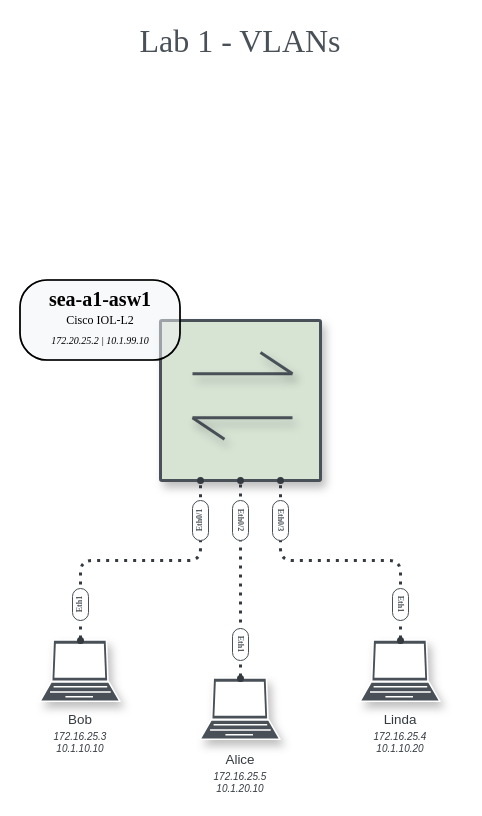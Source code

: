<mxfile version="27.1.5" pages="9">
  <diagram name="01 VLANs" id="sQM2SUMhDlm0rfmh3iS2">
    <mxGraphModel dx="245" dy="190" grid="1" gridSize="10" guides="0" tooltips="1" connect="1" arrows="0" fold="1" page="0" pageScale="1" pageWidth="1200" pageHeight="1920" background="none" math="0" shadow="0">
      <root>
        <mxCell id="0" />
        <mxCell id="1" parent="0" />
        <mxCell id="OVcNr4aTETxYAVmZ-GHo-67" value="" style="html=1;overflow=block;blockSpacing=1;whiteSpace=wrap;fontSize=13;align=center;spacing=3.8;strokeColor=#495057;strokeOpacity=100;fillOpacity=100;rounded=1;absoluteArcSize=1;arcSize=1.5;fillColor=#D7E4D4;strokeWidth=1.5;lucidId=YF3lqTIRaQtV;container=0;points=[[0,0,0,0,0],[0,0.13,0,0,0],[0,0.25,0,0,0],[0,0.38,0,0,0],[0,0.5,0,0,0],[0,0.63,0,0,0],[0,0.75,0,0,0],[0,0.88,0,0,0],[0,1,0,0,0],[0.13,0,0,0,0],[0.13,1,0,0,0],[0.25,0,0,0,0],[0.25,1,0,0,0],[0.38,0,0,0,0],[0.38,1,0,0,0],[0.5,0,0,0,0],[0.5,1,0,0,0],[0.63,0,0,0,0],[0.63,1,0,0,0],[0.75,0,0,0,0],[0.75,1,0,0,0],[0.88,0,0,0,0],[0.88,1,0,0,0],[1,0,0,0,0],[1,0.13,0,0,0],[1,0.25,0,0,0],[1,0.38,0,0,0],[1,0.5,0,0,0],[1,0.63,0,0,0],[1,0.75,0,0,0],[1,0.88,0,0,0],[1,1,0,0,0]];shadow=1;" parent="1" vertex="1">
          <mxGeometry x="200" y="360" width="80" height="80" as="geometry" />
        </mxCell>
        <mxCell id="OVcNr4aTETxYAVmZ-GHo-78" value="" style="html=1;overflow=block;blockSpacing=1;whiteSpace=wrap;shape=mxgraph.networks.laptop;fillColor=#495057;strokeColor=#ffffff;labelPosition=center;verticalLabelPosition=bottom;align=center;verticalAlign=top;fontSize=13;spacing=0;strokeOpacity=100;fillOpacity=100;rounded=1;absoluteArcSize=1;arcSize=9;strokeWidth=6.8;lucidId=yo6l1XIqATij;shadow=1;" parent="1" vertex="1">
          <mxGeometry x="220" y="539.0" width="40" height="30.66" as="geometry" />
        </mxCell>
        <mxCell id="OVcNr4aTETxYAVmZ-GHo-83" value="" style="html=1;overflow=block;blockSpacing=1;whiteSpace=wrap;shape=mxgraph.networks.laptop;fillColor=#495057;strokeColor=#ffffff;labelPosition=center;verticalLabelPosition=bottom;align=center;verticalAlign=top;fontSize=13;spacing=0;strokeOpacity=100;fillOpacity=100;rounded=1;absoluteArcSize=1;arcSize=9;strokeWidth=6.8;lucidId=yo6l1XIqATij;shadow=1;" parent="1" vertex="1">
          <mxGeometry x="300" y="520.0" width="40" height="30.66" as="geometry" />
        </mxCell>
        <mxCell id="OVcNr4aTETxYAVmZ-GHo-75" value="" style="html=1;overflow=block;blockSpacing=1;whiteSpace=wrap;shape=mxgraph.networks.laptop;fillColor=#495057;strokeColor=#ffffff;labelPosition=center;verticalLabelPosition=bottom;align=center;verticalAlign=top;fontSize=13;spacing=0;strokeOpacity=100;fillOpacity=100;rounded=1;absoluteArcSize=1;arcSize=9;strokeWidth=6.8;lucidId=yo6l1XIqATij;shadow=1;" parent="1" vertex="1">
          <mxGeometry x="140" y="520.0" width="40" height="30.66" as="geometry" />
        </mxCell>
        <mxCell id="OVcNr4aTETxYAVmZ-GHo-39" value="" style="html=1;overflow=block;blockSpacing=1;whiteSpace=wrap;shape=image;fontSize=13;spacing=0;strokeColor=none;strokeOpacity=100;rounded=1;absoluteArcSize=1;arcSize=9;strokeWidth=0;image=https://images.lucid.app/images/aae0cd2c-8d88-48f1-8bd3-6e198f52bb45/content;imageAspect=0;lucidId=o-yhy~S7X1uA;" parent="1" vertex="1">
          <mxGeometry x="200" y="240" width="80" height="80" as="geometry" />
        </mxCell>
        <mxCell id="OVcNr4aTETxYAVmZ-GHo-74" value="" style="endArrow=oval;dashed=1;html=1;rounded=1;strokeWidth=1.5;strokeColor=#343a40;startArrow=oval;startFill=1;endFill=1;dashPattern=1 2;fontSize=13;startSize=2;endSize=2;edgeStyle=orthogonalEdgeStyle;labelBorderColor=none;textShadow=0;flowAnimation=0;align=center;verticalAlign=middle;arcSize=12;fontFamily=Helvetica;fontColor=default;labelBackgroundColor=default;" parent="1" edge="1">
          <mxGeometry width="50" height="50" relative="1" as="geometry">
            <mxPoint x="160" y="520" as="sourcePoint" />
            <mxPoint x="220" y="440" as="targetPoint" />
            <Array as="points">
              <mxPoint x="160" y="480" />
              <mxPoint x="220" y="480" />
            </Array>
          </mxGeometry>
        </mxCell>
        <mxCell id="OVcNr4aTETxYAVmZ-GHo-77" value="" style="endArrow=oval;dashed=1;html=1;rounded=1;strokeWidth=1.5;strokeColor=#343a40;startArrow=oval;startFill=1;endFill=1;dashPattern=1 2;fontSize=13;startSize=2;endSize=2;align=center;verticalAlign=middle;arcSize=12;fontFamily=Helvetica;fontColor=default;labelBackgroundColor=default;exitX=0.5;exitY=0;exitDx=0;exitDy=0;exitPerimeter=0;" parent="1" edge="1" source="OVcNr4aTETxYAVmZ-GHo-78">
          <mxGeometry width="50" height="50" relative="1" as="geometry">
            <mxPoint x="240" y="538" as="sourcePoint" />
            <mxPoint x="240" y="440" as="targetPoint" />
          </mxGeometry>
        </mxCell>
        <mxCell id="OVcNr4aTETxYAVmZ-GHo-82" value="" style="endArrow=oval;dashed=1;html=1;rounded=1;strokeWidth=1.5;strokeColor=#343a40;startArrow=oval;startFill=1;endFill=1;dashPattern=1 2;fontSize=13;startSize=2;endSize=2;edgeStyle=elbowEdgeStyle;elbow=vertical;align=center;verticalAlign=middle;arcSize=12;fontFamily=Helvetica;fontColor=default;labelBackgroundColor=default;" parent="1" edge="1">
          <mxGeometry width="50" height="50" relative="1" as="geometry">
            <mxPoint x="320" y="520" as="sourcePoint" />
            <mxPoint x="260" y="440" as="targetPoint" />
            <Array as="points">
              <mxPoint x="280" y="480" />
            </Array>
          </mxGeometry>
        </mxCell>
        <mxCell id="OVcNr4aTETxYAVmZ-GHo-86" value="Bob" style="html=1;overflow=block;blockSpacing=1;whiteSpace=wrap;fontSize=6.7;fontColor=#343a40;spacing=0;strokeColor=none;strokeOpacity=100;fillOpacity=100;rounded=1;absoluteArcSize=1;arcSize=9;fillColor=none;strokeWidth=0.8;lucidId=1ZfhqeKOL2qd;" parent="1" vertex="1">
          <mxGeometry x="140" y="550" width="40" height="20" as="geometry" />
        </mxCell>
        <mxCell id="OVcNr4aTETxYAVmZ-GHo-87" value="172.16.25.3&#xa;10.1.10.10" style="html=1;overflow=block;blockSpacing=1;whiteSpace=wrap;fontSize=5;fontColor=#343a40;fontStyle=2;spacing=0;strokeColor=none;strokeOpacity=100;fillOpacity=100;rounded=1;absoluteArcSize=1;arcSize=9;shadow=1;fillColor=none;strokeWidth=0;lucidId=FK7hLZ65RKCL;" parent="1" vertex="1">
          <mxGeometry x="140" y="560" width="40" height="20" as="geometry" />
        </mxCell>
        <mxCell id="OVcNr4aTETxYAVmZ-GHo-88" value="Alice" style="html=1;overflow=block;blockSpacing=1;whiteSpace=wrap;fontSize=6.7;fontColor=#343a40;spacing=0;strokeColor=none;strokeOpacity=100;fillOpacity=100;rounded=1;absoluteArcSize=1;arcSize=9;fillColor=none;strokeWidth=0.8;lucidId=q0fhO7~7p_t2;" parent="1" vertex="1">
          <mxGeometry x="210" y="570" width="60" height="20" as="geometry" />
        </mxCell>
        <mxCell id="OVcNr4aTETxYAVmZ-GHo-89" value="172.16.25.5&#xa;10.1.20.10" style="html=1;overflow=block;blockSpacing=1;whiteSpace=wrap;fontSize=5;fontColor=#343a40;fontStyle=2;spacing=0;strokeColor=none;strokeOpacity=100;fillOpacity=100;rounded=1;absoluteArcSize=1;arcSize=9;shadow=1;fillColor=none;strokeWidth=0;lucidId=PK7hj8zh.Y22;" parent="1" vertex="1">
          <mxGeometry x="210" y="580" width="60" height="20" as="geometry" />
        </mxCell>
        <mxCell id="OVcNr4aTETxYAVmZ-GHo-90" value="Linda" style="html=1;overflow=block;blockSpacing=1;whiteSpace=wrap;fontSize=6.7;fontColor=#343a40;spacing=0;strokeColor=none;strokeOpacity=100;fillOpacity=100;rounded=1;absoluteArcSize=1;arcSize=9;fillColor=none;strokeWidth=0.8;lucidId=n_xh-cI0H3DA;" parent="1" vertex="1">
          <mxGeometry x="290" y="550" width="60" height="20" as="geometry" />
        </mxCell>
        <mxCell id="OVcNr4aTETxYAVmZ-GHo-91" value="172.16.25.4&#xa;10.1.10.20" style="html=1;overflow=block;blockSpacing=1;whiteSpace=wrap;fontSize=5;fontColor=#343a40;fontStyle=2;spacing=0;strokeColor=none;strokeOpacity=100;fillOpacity=100;rounded=1;absoluteArcSize=1;arcSize=9;shadow=1;fillColor=none;strokeWidth=0;lucidId=KK7hODL~PdsT;" parent="1" vertex="1">
          <mxGeometry x="290" y="560" width="60" height="20" as="geometry" />
        </mxCell>
        <mxCell id="lNvyaSm_dHnEnZLDwgfB-1" value="&lt;font face=&quot;JetBrains Mono NL&quot;&gt;Lab 1 - VLANs&lt;/font&gt;" style="text;strokeColor=none;fillColor=none;html=1;align=center;verticalAlign=middle;whiteSpace=wrap;rounded=0;fontSize=16;fontFamily=Oxygen;fontSource=https%3A%2F%2Ffonts.googleapis.com%2Fcss%3Ffamily%3DOxygen;fontColor=#495057;" vertex="1" parent="1">
          <mxGeometry x="120" y="200" width="240" height="40" as="geometry" />
        </mxCell>
        <mxCell id="lNvyaSm_dHnEnZLDwgfB-17" value="&lt;font face=&quot;JetBrains Mono NL&quot; style=&quot;color: rgb(73, 80, 87);&quot;&gt;&lt;b style=&quot;&quot;&gt;Eth0/1&lt;/b&gt;&lt;/font&gt;" style="html=1;overflow=block;blockSpacing=1;whiteSpace=wrap;fontSize=4;spacing=2;strokeColor=#495057;strokeOpacity=100;fillOpacity=100;rounded=1;absoluteArcSize=1;arcSize=20;rotation=-90;fillColor=#ffffff;strokeWidth=0.5;lucidId=FTfhXPljw2Sw;container=1;collapsible=0;align=center;verticalAlign=bottom;spacingTop=0;fontColor=#F8F9FA;" vertex="1" parent="1">
          <mxGeometry x="210" y="456" width="20" height="8" as="geometry" />
        </mxCell>
        <mxCell id="lNvyaSm_dHnEnZLDwgfB-23" value="&lt;font face=&quot;JetBrains Mono NL&quot; data-font-src=&quot;https://fonts.googleapis.com/css?family=Oxygen&quot; style=&quot;color: rgb(73, 80, 87);&quot;&gt;&lt;b style=&quot;&quot;&gt;Eth1&lt;/b&gt;&lt;/font&gt;" style="html=1;overflow=block;blockSpacing=1;whiteSpace=wrap;fontSize=4;spacing=2;strokeColor=#495057;strokeOpacity=100;fillOpacity=100;rounded=1;absoluteArcSize=1;arcSize=20;rotation=-90;fillColor=#ffffff;strokeWidth=0.5;lucidId=FTfhXPljw2Sw;container=1;collapsible=0;align=center;verticalAlign=bottom;spacingTop=0;fontColor=#F8F9FA;" vertex="1" parent="1">
          <mxGeometry x="152" y="498" width="16" height="8" as="geometry" />
        </mxCell>
        <mxCell id="lNvyaSm_dHnEnZLDwgfB-24" value="&lt;font face=&quot;JetBrains Mono NL&quot; style=&quot;color: rgb(73, 80, 87);&quot;&gt;&lt;b style=&quot;&quot;&gt;Eth0/2&lt;/b&gt;&lt;/font&gt;" style="html=1;overflow=block;blockSpacing=1;whiteSpace=wrap;fontSize=4;spacing=2;strokeColor=#495057;strokeOpacity=100;fillOpacity=100;rounded=1;absoluteArcSize=1;arcSize=20;rotation=90;fillColor=#ffffff;strokeWidth=0.5;lucidId=FTfhXPljw2Sw;container=1;collapsible=0;align=center;verticalAlign=bottom;spacingTop=0;fontColor=#F8F9FA;" vertex="1" parent="1">
          <mxGeometry x="230" y="456" width="20" height="8" as="geometry" />
        </mxCell>
        <mxCell id="lNvyaSm_dHnEnZLDwgfB-25" value="&lt;font face=&quot;JetBrains Mono NL&quot; style=&quot;color: rgb(73, 80, 87);&quot;&gt;&lt;b style=&quot;&quot;&gt;Eth1&lt;/b&gt;&lt;/font&gt;" style="html=1;overflow=block;blockSpacing=1;whiteSpace=wrap;fontSize=4;spacing=2;strokeColor=#495057;strokeOpacity=100;fillOpacity=100;rounded=1;absoluteArcSize=1;arcSize=20;rotation=90;fillColor=#ffffff;strokeWidth=0.5;lucidId=FTfhXPljw2Sw;container=1;collapsible=0;align=center;verticalAlign=bottom;spacingTop=0;fontColor=#F8F9FA;" vertex="1" parent="1">
          <mxGeometry x="232" y="518" width="16" height="8" as="geometry" />
        </mxCell>
        <mxCell id="lNvyaSm_dHnEnZLDwgfB-26" value="&lt;font face=&quot;JetBrains Mono NL&quot; style=&quot;color: rgb(73, 80, 87);&quot;&gt;&lt;b style=&quot;&quot;&gt;Eth0/3&lt;/b&gt;&lt;/font&gt;" style="html=1;overflow=block;blockSpacing=1;whiteSpace=wrap;fontSize=4;spacing=2;strokeColor=#495057;strokeOpacity=100;fillOpacity=100;rounded=1;absoluteArcSize=1;arcSize=20;rotation=90;fillColor=#ffffff;strokeWidth=0.5;lucidId=FTfhXPljw2Sw;container=1;collapsible=0;align=center;verticalAlign=bottom;spacingTop=0;fontColor=#F8F9FA;" vertex="1" parent="1">
          <mxGeometry x="250" y="456" width="20" height="8" as="geometry" />
        </mxCell>
        <mxCell id="lNvyaSm_dHnEnZLDwgfB-27" value="&lt;font face=&quot;JetBrains Mono NL&quot; style=&quot;color: rgb(73, 80, 87);&quot;&gt;&lt;b style=&quot;&quot;&gt;Eth1&lt;/b&gt;&lt;/font&gt;" style="html=1;overflow=block;blockSpacing=1;whiteSpace=wrap;fontSize=4;spacing=2;strokeColor=#495057;strokeOpacity=100;fillOpacity=100;rounded=1;absoluteArcSize=1;arcSize=20;rotation=90;fillColor=#ffffff;strokeWidth=0.5;lucidId=FTfhXPljw2Sw;container=1;collapsible=0;align=center;verticalAlign=bottom;spacingTop=0;fontColor=#F8F9FA;" vertex="1" parent="1">
          <mxGeometry x="312" y="498" width="16" height="8" as="geometry" />
        </mxCell>
        <mxCell id="OVcNr4aTETxYAVmZ-GHo-68" value="" style="html=1;jettySize=18;whiteSpace=wrap;fontSize=13;strokeColor=#495057;strokeOpacity=100;strokeWidth=1.5;rounded=0;arcSize=12;startArrow=none;startSize=6;endArrow=none;lucidId=GN3lW5_j-F.x;startFill=0;jumpSize=8;endSize=6;curved=1;shadow=1;" parent="1" edge="1">
          <mxGeometry width="100" height="100" relative="1" as="geometry">
            <mxPoint x="215.997" y="408.667" as="sourcePoint" />
            <mxPoint x="231.997" y="419.333" as="targetPoint" />
          </mxGeometry>
        </mxCell>
        <mxCell id="OVcNr4aTETxYAVmZ-GHo-69" value="" style="html=1;jettySize=18;whiteSpace=wrap;fontSize=13;strokeColor=#495057;strokeOpacity=100;strokeWidth=1.5;rounded=0;arcSize=12;edgeStyle=orthogonalEdgeStyle;startArrow=none;startSize=6;endArrow=none;lucidId=GN3lW5_j-F.x;startFill=0;curved=0;jumpSize=8;endSize=6;shadow=1;" parent="1" edge="1">
          <mxGeometry width="100" height="100" relative="1" as="geometry">
            <Array as="points" />
            <mxPoint x="215.997" y="408.667" as="sourcePoint" />
            <mxPoint x="265.997" y="408.667" as="targetPoint" />
          </mxGeometry>
        </mxCell>
        <mxCell id="OVcNr4aTETxYAVmZ-GHo-70" value="" style="html=1;jettySize=18;whiteSpace=wrap;fontSize=13;strokeColor=#495057;strokeOpacity=100;strokeWidth=1.5;rounded=1;arcSize=12;edgeStyle=orthogonalEdgeStyle;startArrow=none;endArrow=none;endSize=6;lucidId=GN3lE.~wW1MZ;startFill=0;curved=1;shadow=1;" parent="1" edge="1">
          <mxGeometry width="100" height="100" relative="1" as="geometry">
            <Array as="points" />
            <mxPoint x="215.997" y="386.667" as="sourcePoint" />
            <mxPoint x="265.997" y="386.667" as="targetPoint" />
          </mxGeometry>
        </mxCell>
        <mxCell id="OVcNr4aTETxYAVmZ-GHo-71" value="" style="html=1;jettySize=18;whiteSpace=wrap;fontSize=13;strokeColor=#495057;strokeOpacity=100;strokeWidth=1.5;rounded=0;arcSize=12;startArrow=none;startSize=6;endArrow=none;lucidId=GN3lW5_j-F.x;startFill=0;jumpSize=8;endSize=6;curved=1;shadow=1;" parent="1" edge="1">
          <mxGeometry width="100" height="100" relative="1" as="geometry">
            <mxPoint x="249.997" y="376" as="sourcePoint" />
            <mxPoint x="265.997" y="386.667" as="targetPoint" />
          </mxGeometry>
        </mxCell>
        <mxCell id="lNvyaSm_dHnEnZLDwgfB-11" value="" style="html=1;overflow=block;blockSpacing=1;whiteSpace=wrap;fontSize=13;spacing=3.8;strokeOpacity=100;fillOpacity=100;rounded=1;absoluteArcSize=1;arcSize=27;fillColor=#f1f3f5;strokeWidth=0.8;lucidId=MjipdOaS~~uc;opacity=50;" vertex="1" parent="1">
          <mxGeometry x="130" y="340" width="80" height="40" as="geometry" />
        </mxCell>
        <mxCell id="lNvyaSm_dHnEnZLDwgfB-8" value="&lt;div style=&quot;line-height: 80%;&quot;&gt;&lt;font data-font-src=&quot;https://fonts.googleapis.com/css?family=Oxygen&quot; face=&quot;Oxygen&quot;&gt;&lt;b&gt;&lt;font style=&quot;font-size: 10px; line-height: 80%;&quot;&gt;sea-a1-asw1&lt;/font&gt;&lt;br style=&quot;font-size: 12px;&quot;&gt;&lt;/b&gt;&lt;/font&gt;&lt;div style=&quot;font-size: 12px; line-height: 80%;&quot;&gt;&lt;span style=&quot;font-size: 6px; line-height: 80%;&quot;&gt;&lt;font data-font-src=&quot;https://fonts.googleapis.com/css?family=Oxygen&quot; face=&quot;Oxygen&quot;&gt;Cisco IOL-L2&lt;/font&gt;&lt;/span&gt;&lt;/div&gt;&lt;div style=&quot;font-size: 12px; line-height: 80%;&quot;&gt;&lt;font data-font-src=&quot;https://fonts.googleapis.com/css?family=Oxygen&quot; face=&quot;Oxygen&quot; style=&quot;font-size: 5px; line-height: 80%;&quot;&gt;&lt;i&gt;172.20.25.2 | 10.1.99.10&lt;/i&gt;&lt;/font&gt;&lt;/div&gt;&lt;/div&gt;" style="html=1;overflow=block;blockSpacing=1;whiteSpace=wrap;fontSize=13;spacing=3.8;strokeOpacity=100;fillOpacity=0;rounded=1;absoluteArcSize=1;arcSize=27;fillColor=#000000;strokeWidth=0.8;lucidId=MjipdOaS~~uc;verticalAlign=middle;spacingTop=-4;" vertex="1" parent="1">
          <mxGeometry x="130" y="340" width="80" height="40" as="geometry" />
        </mxCell>
      </root>
    </mxGraphModel>
  </diagram>
  <diagram id="WEA-HxMSCuX0Czx8Rg_E" name="02 Trunks">
    <mxGraphModel dx="473" dy="767" grid="0" gridSize="10" guides="0" tooltips="1" connect="1" arrows="0" fold="1" page="0" pageScale="1" pageWidth="1200" pageHeight="1920" math="0" shadow="0">
      <root>
        <mxCell id="0" />
        <mxCell id="1" parent="0" />
        <mxCell id="rdIzlCu3ptGk-nvFgkRv-29" value="" style="group" vertex="1" connectable="0" parent="1">
          <mxGeometry x="80" y="160" width="80" height="80" as="geometry" />
        </mxCell>
        <mxCell id="rdIzlCu3ptGk-nvFgkRv-1" value="" style="html=1;overflow=block;blockSpacing=1;whiteSpace=wrap;fontSize=13;align=center;spacing=3.8;strokeColor=#495057;strokeOpacity=100;fillOpacity=100;rounded=1;absoluteArcSize=1;arcSize=1.5;fillColor=#D7E4D4;strokeWidth=1.5;lucidId=YF3lqTIRaQtV;container=0;points=[[0,0,0,0,0],[0,0.13,0,0,0],[0,0.25,0,0,0],[0,0.38,0,0,0],[0,0.5,0,0,0],[0,0.63,0,0,0],[0,0.75,0,0,0],[0,0.88,0,0,0],[0,1,0,0,0],[0.13,0,0,0,0],[0.13,1,0,0,0],[0.25,0,0,0,0],[0.25,1,0,0,0],[0.38,0,0,0,0],[0.38,1,0,0,0],[0.5,0,0,0,0],[0.5,1,0,0,0],[0.63,0,0,0,0],[0.63,1,0,0,0],[0.75,0,0,0,0],[0.75,1,0,0,0],[0.88,0,0,0,0],[0.88,1,0,0,0],[1,0,0,0,0],[1,0.13,0,0,0],[1,0.25,0,0,0],[1,0.38,0,0,0],[1,0.5,0,0,0],[1,0.63,0,0,0],[1,0.75,0,0,0],[1,0.88,0,0,0],[1,1,0,0,0]];shadow=1;" vertex="1" parent="rdIzlCu3ptGk-nvFgkRv-29">
          <mxGeometry width="80" height="80" as="geometry" />
        </mxCell>
        <mxCell id="rdIzlCu3ptGk-nvFgkRv-22" value="" style="html=1;jettySize=18;whiteSpace=wrap;fontSize=13;strokeColor=#495057;strokeOpacity=100;strokeWidth=1.5;rounded=0;arcSize=12;startArrow=none;startSize=6;endArrow=none;lucidId=GN3lW5_j-F.x;startFill=0;jumpSize=8;endSize=6;curved=1;shadow=1;" edge="1" parent="rdIzlCu3ptGk-nvFgkRv-29">
          <mxGeometry width="100" height="100" relative="1" as="geometry">
            <mxPoint x="15.997" y="48.667" as="sourcePoint" />
            <mxPoint x="31.997" y="59.333" as="targetPoint" />
          </mxGeometry>
        </mxCell>
        <mxCell id="rdIzlCu3ptGk-nvFgkRv-23" value="" style="html=1;jettySize=18;whiteSpace=wrap;fontSize=13;strokeColor=#495057;strokeOpacity=100;strokeWidth=1.5;rounded=0;arcSize=12;edgeStyle=orthogonalEdgeStyle;startArrow=none;startSize=6;endArrow=none;lucidId=GN3lW5_j-F.x;startFill=0;curved=0;jumpSize=8;endSize=6;shadow=1;" edge="1" parent="rdIzlCu3ptGk-nvFgkRv-29">
          <mxGeometry width="100" height="100" relative="1" as="geometry">
            <Array as="points" />
            <mxPoint x="15.997" y="48.667" as="sourcePoint" />
            <mxPoint x="65.997" y="48.667" as="targetPoint" />
          </mxGeometry>
        </mxCell>
        <mxCell id="rdIzlCu3ptGk-nvFgkRv-24" value="" style="html=1;jettySize=18;whiteSpace=wrap;fontSize=13;strokeColor=#495057;strokeOpacity=100;strokeWidth=1.5;rounded=1;arcSize=12;edgeStyle=orthogonalEdgeStyle;startArrow=none;endArrow=none;endSize=6;lucidId=GN3lE.~wW1MZ;startFill=0;curved=1;shadow=1;" edge="1" parent="rdIzlCu3ptGk-nvFgkRv-29">
          <mxGeometry width="100" height="100" relative="1" as="geometry">
            <Array as="points" />
            <mxPoint x="15.997" y="26.667" as="sourcePoint" />
            <mxPoint x="65.997" y="26.667" as="targetPoint" />
          </mxGeometry>
        </mxCell>
        <mxCell id="rdIzlCu3ptGk-nvFgkRv-25" value="" style="html=1;jettySize=18;whiteSpace=wrap;fontSize=13;strokeColor=#495057;strokeOpacity=100;strokeWidth=1.5;rounded=0;arcSize=12;startArrow=none;startSize=6;endArrow=none;lucidId=GN3lW5_j-F.x;startFill=0;jumpSize=8;endSize=6;curved=1;shadow=1;" edge="1" parent="rdIzlCu3ptGk-nvFgkRv-29">
          <mxGeometry width="100" height="100" relative="1" as="geometry">
            <mxPoint x="49.997" y="16" as="sourcePoint" />
            <mxPoint x="65.997" y="26.667" as="targetPoint" />
          </mxGeometry>
        </mxCell>
        <mxCell id="rdIzlCu3ptGk-nvFgkRv-3" value="" style="html=1;overflow=block;blockSpacing=1;whiteSpace=wrap;shape=mxgraph.networks.laptop;fillColor=#495057;strokeColor=#ffffff;labelPosition=center;verticalLabelPosition=bottom;align=center;verticalAlign=top;fontSize=13;spacing=0;strokeOpacity=100;fillOpacity=100;rounded=1;absoluteArcSize=1;arcSize=9;strokeWidth=6.8;lucidId=yo6l1XIqATij;shadow=1;" vertex="1" parent="1">
          <mxGeometry x="180" y="320.0" width="40" height="30.66" as="geometry" />
        </mxCell>
        <mxCell id="rdIzlCu3ptGk-nvFgkRv-4" value="" style="html=1;overflow=block;blockSpacing=1;whiteSpace=wrap;shape=mxgraph.networks.laptop;fillColor=#495057;strokeColor=#ffffff;labelPosition=center;verticalLabelPosition=bottom;align=center;verticalAlign=top;fontSize=13;spacing=0;strokeOpacity=100;fillOpacity=100;rounded=1;absoluteArcSize=1;arcSize=9;strokeWidth=6.8;lucidId=yo6l1XIqATij;shadow=1;" vertex="1" parent="1">
          <mxGeometry x="20" y="320.0" width="40" height="30.66" as="geometry" />
        </mxCell>
        <mxCell id="rdIzlCu3ptGk-nvFgkRv-5" value="" style="html=1;overflow=block;blockSpacing=1;whiteSpace=wrap;shape=image;fontSize=13;spacing=0;strokeColor=none;strokeOpacity=100;rounded=1;absoluteArcSize=1;arcSize=9;strokeWidth=0;image=https://images.lucid.app/images/aae0cd2c-8d88-48f1-8bd3-6e198f52bb45/content;imageAspect=0;lucidId=o-yhy~S7X1uA;" vertex="1" parent="1">
          <mxGeometry x="200" y="20" width="80" height="80" as="geometry" />
        </mxCell>
        <mxCell id="rdIzlCu3ptGk-nvFgkRv-6" value="" style="endArrow=oval;dashed=1;html=1;rounded=1;strokeWidth=1.5;strokeColor=#343a40;startArrow=oval;startFill=1;endFill=1;dashPattern=1 2;fontSize=13;startSize=2;endSize=2;edgeStyle=orthogonalEdgeStyle;labelBorderColor=none;textShadow=0;flowAnimation=0;align=center;verticalAlign=middle;arcSize=12;fontFamily=Helvetica;fontColor=default;labelBackgroundColor=default;" edge="1" parent="1">
          <mxGeometry width="50" height="50" relative="1" as="geometry">
            <mxPoint x="40" y="320" as="sourcePoint" />
            <mxPoint x="100" y="240" as="targetPoint" />
            <Array as="points">
              <mxPoint x="40" y="280" />
              <mxPoint x="100" y="280" />
            </Array>
          </mxGeometry>
        </mxCell>
        <mxCell id="rdIzlCu3ptGk-nvFgkRv-8" value="" style="endArrow=oval;dashed=1;html=1;rounded=1;strokeWidth=1.5;strokeColor=#343a40;startArrow=oval;startFill=1;endFill=1;dashPattern=1 2;fontSize=13;startSize=2;endSize=2;edgeStyle=elbowEdgeStyle;elbow=vertical;align=center;verticalAlign=middle;arcSize=12;fontFamily=Helvetica;fontColor=default;labelBackgroundColor=default;" edge="1" parent="1">
          <mxGeometry width="50" height="50" relative="1" as="geometry">
            <mxPoint x="200" y="320" as="sourcePoint" />
            <mxPoint x="140" y="240" as="targetPoint" />
            <Array as="points">
              <mxPoint x="160" y="280" />
            </Array>
          </mxGeometry>
        </mxCell>
        <mxCell id="rdIzlCu3ptGk-nvFgkRv-10" value="&lt;div&gt;&lt;span style=&quot;font-size: 7px; font-style: normal;&quot;&gt;&lt;font data-font-src=&quot;https://fonts.googleapis.com/css?family=Oxygen&quot; face=&quot;Oxygen&quot;&gt;Bob&lt;/font&gt;&lt;/span&gt;&lt;/div&gt;&lt;font data-font-src=&quot;https://fonts.googleapis.com/css?family=Oxygen&quot; face=&quot;Oxygen&quot;&gt;172.16.25.8&lt;br&gt;10.1.10.10&lt;/font&gt;" style="html=1;overflow=block;blockSpacing=1;whiteSpace=wrap;fontSize=5;fontColor=#343a40;fontStyle=2;spacing=0;strokeColor=none;strokeOpacity=100;fillOpacity=100;rounded=1;absoluteArcSize=1;arcSize=9;shadow=1;fillColor=none;strokeWidth=0;lucidId=FK7hLZ65RKCL;" vertex="1" parent="1">
          <mxGeometry x="20" y="360" width="40" height="20" as="geometry" />
        </mxCell>
        <mxCell id="rdIzlCu3ptGk-nvFgkRv-14" value="&lt;div&gt;&lt;span style=&quot;font-size: 7px; font-style: normal;&quot;&gt;Alice&lt;/span&gt;&lt;/div&gt;172.20.25.9&lt;br&gt;10.1.20.10" style="html=1;overflow=block;blockSpacing=1;whiteSpace=wrap;fontSize=5;fontColor=#343a40;fontStyle=2;spacing=0;strokeColor=none;strokeOpacity=100;fillOpacity=100;rounded=1;absoluteArcSize=1;arcSize=9;shadow=1;fillColor=none;strokeWidth=0;lucidId=KK7hODL~PdsT;" vertex="1" parent="1">
          <mxGeometry x="170" y="360" width="60" height="20" as="geometry" />
        </mxCell>
        <mxCell id="rdIzlCu3ptGk-nvFgkRv-15" value="&lt;font face=&quot;JetBrains Mono NL&quot;&gt;Lab 2 - Trunks&lt;/font&gt;" style="text;strokeColor=none;fillColor=none;html=1;align=center;verticalAlign=middle;whiteSpace=wrap;rounded=0;fontSize=16;fontFamily=Oxygen;fontSource=https%3A%2F%2Ffonts.googleapis.com%2Fcss%3Ffamily%3DOxygen;fontColor=#495057;" vertex="1" parent="1">
          <mxGeometry x="120" y="-20" width="240" height="40" as="geometry" />
        </mxCell>
        <mxCell id="rdIzlCu3ptGk-nvFgkRv-16" value="&lt;font face=&quot;JetBrains Mono NL&quot; style=&quot;color: rgb(73, 80, 87);&quot;&gt;&lt;b style=&quot;&quot;&gt;Eth0/1&lt;/b&gt;&lt;/font&gt;" style="html=1;overflow=block;blockSpacing=1;whiteSpace=wrap;fontSize=4;spacing=2;strokeColor=#495057;strokeOpacity=100;fillOpacity=100;rounded=1;absoluteArcSize=1;arcSize=20;rotation=-90;fillColor=#ffffff;strokeWidth=0.5;lucidId=FTfhXPljw2Sw;container=1;collapsible=0;align=center;verticalAlign=bottom;spacingTop=0;fontColor=#F8F9FA;" vertex="1" parent="1">
          <mxGeometry x="90" y="256" width="20" height="8" as="geometry" />
        </mxCell>
        <mxCell id="rdIzlCu3ptGk-nvFgkRv-17" value="&lt;font face=&quot;JetBrains Mono NL&quot; style=&quot;color: rgb(73, 80, 87);&quot;&gt;&lt;b style=&quot;&quot;&gt;Eth1&lt;/b&gt;&lt;/font&gt;" style="html=1;overflow=block;blockSpacing=1;whiteSpace=wrap;fontSize=4;spacing=2;strokeColor=#495057;strokeOpacity=100;fillOpacity=100;rounded=1;absoluteArcSize=1;arcSize=20;rotation=-90;fillColor=#ffffff;strokeWidth=0.5;lucidId=FTfhXPljw2Sw;container=1;collapsible=0;align=center;verticalAlign=bottom;spacingTop=0;fontColor=#F8F9FA;" vertex="1" parent="1">
          <mxGeometry x="32" y="298" width="16" height="8" as="geometry" />
        </mxCell>
        <mxCell id="rdIzlCu3ptGk-nvFgkRv-20" value="&lt;font face=&quot;JetBrains Mono NL&quot; style=&quot;color: rgb(73, 80, 87);&quot;&gt;&lt;b style=&quot;&quot;&gt;Eth0/2&lt;/b&gt;&lt;/font&gt;" style="html=1;overflow=block;blockSpacing=1;whiteSpace=wrap;fontSize=4;spacing=2;strokeColor=#495057;strokeOpacity=100;fillOpacity=100;rounded=1;absoluteArcSize=1;arcSize=20;rotation=90;fillColor=#ffffff;strokeWidth=0.5;lucidId=FTfhXPljw2Sw;container=1;collapsible=0;align=center;verticalAlign=bottom;spacingTop=0;fontColor=#F8F9FA;" vertex="1" parent="1">
          <mxGeometry x="130" y="256" width="20" height="8" as="geometry" />
        </mxCell>
        <mxCell id="rdIzlCu3ptGk-nvFgkRv-21" value="&lt;font face=&quot;JetBrains Mono NL&quot; style=&quot;color: rgb(73, 80, 87);&quot;&gt;&lt;b style=&quot;&quot;&gt;Eth1&lt;/b&gt;&lt;/font&gt;" style="html=1;overflow=block;blockSpacing=1;whiteSpace=wrap;fontSize=4;spacing=2;strokeColor=#495057;strokeOpacity=100;fillOpacity=100;rounded=1;absoluteArcSize=1;arcSize=20;rotation=90;fillColor=#ffffff;strokeWidth=0.5;lucidId=FTfhXPljw2Sw;container=1;collapsible=0;align=center;verticalAlign=bottom;spacingTop=0;fontColor=#F8F9FA;" vertex="1" parent="1">
          <mxGeometry x="192" y="298" width="16" height="8" as="geometry" />
        </mxCell>
        <mxCell id="rdIzlCu3ptGk-nvFgkRv-30" value="" style="group" vertex="1" connectable="0" parent="1">
          <mxGeometry x="320" y="160" width="80" height="80" as="geometry" />
        </mxCell>
        <mxCell id="rdIzlCu3ptGk-nvFgkRv-47" style="edgeStyle=none;curved=1;rounded=0;orthogonalLoop=1;jettySize=auto;html=1;exitX=0.25;exitY=1;exitDx=0;exitDy=0;exitPerimeter=0;fontSize=12;startSize=8;endSize=8;" edge="1" parent="rdIzlCu3ptGk-nvFgkRv-30" source="rdIzlCu3ptGk-nvFgkRv-31">
          <mxGeometry relative="1" as="geometry">
            <mxPoint x="20.072" y="79.986" as="targetPoint" />
          </mxGeometry>
        </mxCell>
        <mxCell id="rdIzlCu3ptGk-nvFgkRv-31" value="" style="html=1;overflow=block;blockSpacing=1;whiteSpace=wrap;fontSize=13;align=center;spacing=3.8;strokeColor=#495057;strokeOpacity=100;fillOpacity=100;rounded=1;absoluteArcSize=1;arcSize=1.5;fillColor=#D7E4D4;strokeWidth=1.5;lucidId=YF3lqTIRaQtV;container=0;points=[[0,0,0,0,0],[0,0.13,0,0,0],[0,0.25,0,0,0],[0,0.38,0,0,0],[0,0.5,0,0,0],[0,0.63,0,0,0],[0,0.75,0,0,0],[0,0.88,0,0,0],[0,1,0,0,0],[0.13,0,0,0,0],[0.13,1,0,0,0],[0.25,0,0,0,0],[0.25,1,0,0,0],[0.38,0,0,0,0],[0.38,1,0,0,0],[0.5,0,0,0,0],[0.5,1,0,0,0],[0.63,0,0,0,0],[0.63,1,0,0,0],[0.75,0,0,0,0],[0.75,1,0,0,0],[0.88,0,0,0,0],[0.88,1,0,0,0],[1,0,0,0,0],[1,0.13,0,0,0],[1,0.25,0,0,0],[1,0.38,0,0,0],[1,0.5,0,0,0],[1,0.63,0,0,0],[1,0.75,0,0,0],[1,0.88,0,0,0],[1,1,0,0,0]];shadow=1;" vertex="1" parent="rdIzlCu3ptGk-nvFgkRv-30">
          <mxGeometry width="80" height="80" as="geometry" />
        </mxCell>
        <mxCell id="rdIzlCu3ptGk-nvFgkRv-32" value="" style="html=1;jettySize=18;whiteSpace=wrap;fontSize=13;strokeColor=#495057;strokeOpacity=100;strokeWidth=1.5;rounded=0;arcSize=12;startArrow=none;startSize=6;endArrow=none;lucidId=GN3lW5_j-F.x;startFill=0;jumpSize=8;endSize=6;curved=1;shadow=1;" edge="1" parent="rdIzlCu3ptGk-nvFgkRv-30">
          <mxGeometry width="100" height="100" relative="1" as="geometry">
            <mxPoint x="15.997" y="48.667" as="sourcePoint" />
            <mxPoint x="31.997" y="59.333" as="targetPoint" />
          </mxGeometry>
        </mxCell>
        <mxCell id="rdIzlCu3ptGk-nvFgkRv-33" value="" style="html=1;jettySize=18;whiteSpace=wrap;fontSize=13;strokeColor=#495057;strokeOpacity=100;strokeWidth=1.5;rounded=0;arcSize=12;edgeStyle=orthogonalEdgeStyle;startArrow=none;startSize=6;endArrow=none;lucidId=GN3lW5_j-F.x;startFill=0;curved=0;jumpSize=8;endSize=6;shadow=1;" edge="1" parent="rdIzlCu3ptGk-nvFgkRv-30">
          <mxGeometry width="100" height="100" relative="1" as="geometry">
            <Array as="points" />
            <mxPoint x="15.997" y="48.667" as="sourcePoint" />
            <mxPoint x="65.997" y="48.667" as="targetPoint" />
          </mxGeometry>
        </mxCell>
        <mxCell id="rdIzlCu3ptGk-nvFgkRv-34" value="" style="html=1;jettySize=18;whiteSpace=wrap;fontSize=13;strokeColor=#495057;strokeOpacity=100;strokeWidth=1.5;rounded=1;arcSize=12;edgeStyle=orthogonalEdgeStyle;startArrow=none;endArrow=none;endSize=6;lucidId=GN3lE.~wW1MZ;startFill=0;curved=1;shadow=1;" edge="1" parent="rdIzlCu3ptGk-nvFgkRv-30">
          <mxGeometry width="100" height="100" relative="1" as="geometry">
            <Array as="points" />
            <mxPoint x="15.997" y="26.667" as="sourcePoint" />
            <mxPoint x="65.997" y="26.667" as="targetPoint" />
          </mxGeometry>
        </mxCell>
        <mxCell id="rdIzlCu3ptGk-nvFgkRv-35" value="" style="html=1;jettySize=18;whiteSpace=wrap;fontSize=13;strokeColor=#495057;strokeOpacity=100;strokeWidth=1.5;rounded=0;arcSize=12;startArrow=none;startSize=6;endArrow=none;lucidId=GN3lW5_j-F.x;startFill=0;jumpSize=8;endSize=6;curved=1;shadow=1;" edge="1" parent="rdIzlCu3ptGk-nvFgkRv-30">
          <mxGeometry width="100" height="100" relative="1" as="geometry">
            <mxPoint x="49.997" y="16" as="sourcePoint" />
            <mxPoint x="65.997" y="26.667" as="targetPoint" />
          </mxGeometry>
        </mxCell>
        <mxCell id="rdIzlCu3ptGk-nvFgkRv-36" value="" style="endArrow=oval;dashed=1;html=1;rounded=0;strokeWidth=1.5;strokeColor=#4A6B4F;startArrow=oval;startFill=1;endFill=1;fontSize=12;startSize=5;endSize=5;curved=1;exitX=0;exitY=0.5;exitDx=0;exitDy=0;exitPerimeter=0;entryX=1;entryY=0.5;entryDx=0;entryDy=0;entryPerimeter=0;" edge="1" parent="1" source="rdIzlCu3ptGk-nvFgkRv-31" target="rdIzlCu3ptGk-nvFgkRv-1">
          <mxGeometry width="50" height="50" relative="1" as="geometry">
            <mxPoint x="272" y="199.81" as="sourcePoint" />
            <mxPoint x="192" y="199.81" as="targetPoint" />
          </mxGeometry>
        </mxCell>
        <mxCell id="rdIzlCu3ptGk-nvFgkRv-37" value="" style="html=1;overflow=block;blockSpacing=1;whiteSpace=wrap;shape=mxgraph.networks.laptop;fillColor=#495057;strokeColor=#ffffff;labelPosition=center;verticalLabelPosition=bottom;align=center;verticalAlign=top;fontSize=13;spacing=0;strokeOpacity=100;fillOpacity=100;rounded=1;absoluteArcSize=1;arcSize=9;strokeWidth=6.8;lucidId=yo6l1XIqATij;shadow=1;" vertex="1" parent="1">
          <mxGeometry x="260" y="320.0" width="40" height="30.66" as="geometry" />
        </mxCell>
        <mxCell id="rdIzlCu3ptGk-nvFgkRv-39" value="&lt;div&gt;&lt;span style=&quot;font-size: 7px; font-style: normal;&quot;&gt;Steve&lt;/span&gt;&lt;/div&gt;172.20.25.10&lt;br&gt;10.1.99.100" style="html=1;overflow=block;blockSpacing=1;whiteSpace=wrap;fontSize=5;fontColor=#343a40;fontStyle=2;spacing=0;strokeColor=none;strokeOpacity=100;fillOpacity=100;rounded=1;absoluteArcSize=1;arcSize=9;shadow=1;fillColor=none;strokeWidth=0;lucidId=FK7hLZ65RKCL;" vertex="1" parent="1">
          <mxGeometry x="260" y="360" width="40" height="20" as="geometry" />
        </mxCell>
        <mxCell id="rdIzlCu3ptGk-nvFgkRv-42" value="" style="endArrow=oval;dashed=1;html=1;rounded=1;strokeWidth=1.5;strokeColor=#343a40;startArrow=oval;startFill=1;endFill=1;dashPattern=1 2;fontSize=13;startSize=2;endSize=2;edgeStyle=orthogonalEdgeStyle;labelBorderColor=none;textShadow=0;flowAnimation=0;align=center;verticalAlign=middle;arcSize=12;fontFamily=Helvetica;fontColor=default;labelBackgroundColor=default;entryX=0.25;entryY=1;entryDx=0;entryDy=0;entryPerimeter=0;" edge="1" parent="1" target="rdIzlCu3ptGk-nvFgkRv-31">
          <mxGeometry width="50" height="50" relative="1" as="geometry">
            <mxPoint x="280" y="320" as="sourcePoint" />
            <mxPoint x="340" y="250" as="targetPoint" />
            <Array as="points">
              <mxPoint x="280" y="280" />
              <mxPoint x="340" y="280" />
            </Array>
          </mxGeometry>
        </mxCell>
        <mxCell id="rdIzlCu3ptGk-nvFgkRv-40" value="&lt;font face=&quot;JetBrains Mono NL&quot; style=&quot;color: rgb(73, 80, 87);&quot;&gt;&lt;b style=&quot;&quot;&gt;Eth0/1&lt;/b&gt;&lt;/font&gt;" style="html=1;overflow=block;blockSpacing=1;whiteSpace=wrap;fontSize=4;spacing=2;strokeColor=#495057;strokeOpacity=100;fillOpacity=100;rounded=1;absoluteArcSize=1;arcSize=20;rotation=-90;fillColor=#ffffff;strokeWidth=0.5;lucidId=FTfhXPljw2Sw;container=1;collapsible=0;align=center;verticalAlign=bottom;spacingTop=0;fontColor=#F8F9FA;" vertex="1" parent="1">
          <mxGeometry x="330" y="256" width="20" height="8" as="geometry" />
        </mxCell>
        <mxCell id="rdIzlCu3ptGk-nvFgkRv-41" value="&lt;font face=&quot;JetBrains Mono NL&quot; style=&quot;color: rgb(73, 80, 87);&quot;&gt;&lt;b style=&quot;&quot;&gt;Eth1&lt;/b&gt;&lt;/font&gt;" style="html=1;overflow=block;blockSpacing=1;whiteSpace=wrap;fontSize=4;spacing=2;strokeColor=#495057;strokeOpacity=100;fillOpacity=100;rounded=1;absoluteArcSize=1;arcSize=20;rotation=-90;fillColor=#ffffff;strokeWidth=0.5;lucidId=FTfhXPljw2Sw;container=1;collapsible=0;align=center;verticalAlign=bottom;spacingTop=0;fontColor=#F8F9FA;" vertex="1" parent="1">
          <mxGeometry x="272" y="298" width="16" height="8" as="geometry" />
        </mxCell>
        <mxCell id="rdIzlCu3ptGk-nvFgkRv-43" value="" style="html=1;overflow=block;blockSpacing=1;whiteSpace=wrap;shape=mxgraph.networks.laptop;fillColor=#495057;strokeColor=#ffffff;labelPosition=center;verticalLabelPosition=bottom;align=center;verticalAlign=top;fontSize=13;spacing=0;strokeOpacity=100;fillOpacity=100;rounded=1;absoluteArcSize=1;arcSize=9;strokeWidth=6.8;lucidId=yo6l1XIqATij;shadow=1;" vertex="1" parent="1">
          <mxGeometry x="420" y="320.0" width="40" height="30.66" as="geometry" />
        </mxCell>
        <mxCell id="rdIzlCu3ptGk-nvFgkRv-46" value="" style="endArrow=oval;dashed=1;html=1;rounded=1;strokeWidth=1.5;strokeColor=#343a40;startArrow=oval;startFill=1;endFill=1;dashPattern=1 2;fontSize=13;startSize=2;endSize=2;edgeStyle=elbowEdgeStyle;elbow=vertical;align=center;verticalAlign=middle;arcSize=12;fontFamily=Helvetica;fontColor=default;labelBackgroundColor=default;entryX=0.75;entryY=1;entryDx=0;entryDy=0;entryPerimeter=0;" edge="1" parent="1" target="rdIzlCu3ptGk-nvFgkRv-31">
          <mxGeometry width="50" height="50" relative="1" as="geometry">
            <mxPoint x="440" y="320" as="sourcePoint" />
            <mxPoint x="380" y="250" as="targetPoint" />
            <Array as="points">
              <mxPoint x="400" y="280" />
            </Array>
          </mxGeometry>
        </mxCell>
        <mxCell id="rdIzlCu3ptGk-nvFgkRv-45" value="&lt;font face=&quot;JetBrains Mono NL&quot; style=&quot;color: rgb(73, 80, 87);&quot;&gt;&lt;b style=&quot;&quot;&gt;Eth1&lt;/b&gt;&lt;/font&gt;" style="html=1;overflow=block;blockSpacing=1;whiteSpace=wrap;fontSize=4;spacing=2;strokeColor=#495057;strokeOpacity=100;fillOpacity=100;rounded=1;absoluteArcSize=1;arcSize=20;rotation=90;fillColor=#ffffff;strokeWidth=0.5;lucidId=FTfhXPljw2Sw;container=1;collapsible=0;align=center;verticalAlign=bottom;spacingTop=0;fontColor=#F8F9FA;" vertex="1" parent="1">
          <mxGeometry x="432" y="298" width="16" height="8" as="geometry" />
        </mxCell>
        <mxCell id="rdIzlCu3ptGk-nvFgkRv-44" value="&lt;font face=&quot;JetBrains Mono NL&quot; style=&quot;color: rgb(73, 80, 87);&quot;&gt;&lt;b style=&quot;&quot;&gt;Eth0/2&lt;/b&gt;&lt;/font&gt;" style="html=1;overflow=block;blockSpacing=1;whiteSpace=wrap;fontSize=4;spacing=2;strokeColor=#495057;strokeOpacity=100;fillOpacity=100;rounded=1;absoluteArcSize=1;arcSize=20;rotation=90;fillColor=#ffffff;strokeWidth=0.5;lucidId=FTfhXPljw2Sw;container=1;collapsible=0;align=center;verticalAlign=bottom;spacingTop=0;fontColor=#F8F9FA;" vertex="1" parent="1">
          <mxGeometry x="370" y="256" width="20" height="8" as="geometry" />
        </mxCell>
        <mxCell id="pj-tAVrnk4rXEFdvtQ4o-1" value="&lt;div&gt;&lt;span style=&quot;font-size: 7px; font-style: normal;&quot;&gt;Linda&lt;/span&gt;&lt;/div&gt;172.20.25.10&lt;br&gt;10.1.10.20" style="html=1;overflow=block;blockSpacing=1;whiteSpace=wrap;fontSize=5;fontColor=#343a40;fontStyle=2;spacing=0;strokeColor=none;strokeOpacity=100;fillOpacity=100;rounded=1;absoluteArcSize=1;arcSize=9;shadow=1;fillColor=none;strokeWidth=0;lucidId=FK7hLZ65RKCL;" vertex="1" parent="1">
          <mxGeometry x="420" y="360" width="40" height="20" as="geometry" />
        </mxCell>
        <mxCell id="-tP4FDD_iEp6y_Fl6025-1" value="&lt;font style=&quot;&quot; face=&quot;JetBrains Mono NL&quot;&gt;&lt;b style=&quot;&quot;&gt;Eth0/3&lt;/b&gt;&lt;/font&gt;" style="html=1;overflow=block;blockSpacing=1;whiteSpace=wrap;fontSize=4;spacing=2;strokeColor=#4A6B4F;strokeOpacity=100;fillOpacity=100;rounded=1;absoluteArcSize=1;arcSize=20;rotation=0;fillColor=#ffffff;strokeWidth=0.5;lucidId=FTfhXPljw2Sw;container=1;collapsible=0;align=center;verticalAlign=bottom;spacingTop=0;fontColor=#4A6B4F;" vertex="1" parent="1">
          <mxGeometry x="170" y="196" width="20" height="8" as="geometry" />
        </mxCell>
        <mxCell id="-tP4FDD_iEp6y_Fl6025-2" value="&lt;font style=&quot;&quot; face=&quot;JetBrains Mono NL&quot;&gt;&lt;b style=&quot;&quot;&gt;Eth0/3&lt;/b&gt;&lt;/font&gt;" style="html=1;overflow=block;blockSpacing=1;whiteSpace=wrap;fontSize=4;spacing=2;strokeColor=#4A6B4F;strokeOpacity=100;fillOpacity=100;rounded=1;absoluteArcSize=1;arcSize=20;rotation=0;fillColor=#ffffff;strokeWidth=0.5;lucidId=FTfhXPljw2Sw;container=1;collapsible=0;align=center;verticalAlign=bottom;spacingTop=0;fontColor=#4A6B4F;" vertex="1" parent="1">
          <mxGeometry x="290" y="196" width="20" height="8" as="geometry" />
        </mxCell>
        <mxCell id="-tP4FDD_iEp6y_Fl6025-3" value="" style="html=1;jettySize=18;whiteSpace=wrap;fontSize=13;strokeColor=#4A6B4F;strokeOpacity=100;dashed=1;fixDash=1;dashPattern=1 2;strokeWidth=0.8;rounded=1;arcSize=12;edgeStyle=orthogonalEdgeStyle;startArrow=none;endArrow=block;endFill=1;lucidId=3uPhaQGj2URJ;align=center;verticalAlign=middle;fontFamily=Helvetica;fontColor=default;labelBackgroundColor=default;startSize=5;endSize=4;" edge="1" parent="1">
          <mxGeometry width="100" height="100" relative="1" as="geometry">
            <Array as="points" />
            <mxPoint x="240" y="140" as="sourcePoint" />
            <mxPoint x="240" y="185" as="targetPoint" />
          </mxGeometry>
        </mxCell>
        <mxCell id="-tP4FDD_iEp6y_Fl6025-4" value="&lt;font data-font-src=&quot;https://fonts.googleapis.com/css?family=Oxygen&quot; face=&quot;Oxygen&quot; style=&quot;font-size: 5px;&quot;&gt;Trunk allowed VLAN 10,20,99&lt;/font&gt;" style="html=1;overflow=block;blockSpacing=1;whiteSpace=wrap;fontSize=6.7;fontColor=#4A6B4F;spacing=0;strokeColor=none;strokeOpacity=100;fillOpacity=100;rounded=1;absoluteArcSize=1;arcSize=9;shadow=1;fillColor=none;strokeWidth=0.8;lucidId=quNh6GPZZvr_;align=center;verticalAlign=middle;fontFamily=Helvetica;labelBackgroundColor=default;" vertex="1" parent="1">
          <mxGeometry x="220" y="110" width="40" height="30" as="geometry" />
        </mxCell>
        <mxCell id="-tP4FDD_iEp6y_Fl6025-6" value="" style="group" vertex="1" connectable="0" parent="1">
          <mxGeometry x="10" y="140" width="80" height="40" as="geometry" />
        </mxCell>
        <mxCell id="rdIzlCu3ptGk-nvFgkRv-26" value="" style="html=1;overflow=block;blockSpacing=1;whiteSpace=wrap;fontSize=13;spacing=3.8;strokeOpacity=100;fillOpacity=100;rounded=1;absoluteArcSize=1;arcSize=27;fillColor=#f1f3f5;strokeWidth=0.8;lucidId=MjipdOaS~~uc;opacity=50;" vertex="1" parent="-tP4FDD_iEp6y_Fl6025-6">
          <mxGeometry width="80" height="40" as="geometry" />
        </mxCell>
        <mxCell id="rdIzlCu3ptGk-nvFgkRv-27" value="&lt;div style=&quot;line-height: 80%;&quot;&gt;&lt;font data-font-src=&quot;https://fonts.googleapis.com/css?family=Oxygen&quot; face=&quot;Oxygen&quot;&gt;&lt;b&gt;&lt;font style=&quot;font-size: 10px; line-height: 80%;&quot;&gt;sea-a1-asw1&lt;/font&gt;&lt;br style=&quot;font-size: 12px;&quot;&gt;&lt;/b&gt;&lt;/font&gt;&lt;div style=&quot;font-size: 12px; line-height: 80%;&quot;&gt;&lt;span style=&quot;font-size: 6px; line-height: 80%;&quot;&gt;&lt;font data-font-src=&quot;https://fonts.googleapis.com/css?family=Oxygen&quot; face=&quot;Oxygen&quot;&gt;Cisco IOL-L2&lt;/font&gt;&lt;/span&gt;&lt;/div&gt;&lt;div style=&quot;font-size: 12px; line-height: 80%;&quot;&gt;&lt;font data-font-src=&quot;https://fonts.googleapis.com/css?family=Oxygen&quot; face=&quot;Oxygen&quot; style=&quot;font-size: 5px; line-height: 80%;&quot;&gt;&lt;i&gt;172.20.25.2 | 10.1.99.10&lt;/i&gt;&lt;/font&gt;&lt;/div&gt;&lt;/div&gt;" style="html=1;overflow=block;blockSpacing=1;whiteSpace=wrap;fontSize=13;spacing=3.8;strokeOpacity=100;fillOpacity=0;rounded=1;absoluteArcSize=1;arcSize=27;fillColor=#000000;strokeWidth=0.8;lucidId=MjipdOaS~~uc;verticalAlign=middle;spacingTop=-4;" vertex="1" parent="-tP4FDD_iEp6y_Fl6025-6">
          <mxGeometry width="80" height="40" as="geometry" />
        </mxCell>
        <mxCell id="-tP4FDD_iEp6y_Fl6025-7" value="" style="group" vertex="1" connectable="0" parent="1">
          <mxGeometry x="390" y="140" width="80" height="40" as="geometry" />
        </mxCell>
        <mxCell id="-tP4FDD_iEp6y_Fl6025-8" value="" style="html=1;overflow=block;blockSpacing=1;whiteSpace=wrap;fontSize=13;spacing=3.8;strokeOpacity=100;fillOpacity=100;rounded=1;absoluteArcSize=1;arcSize=27;fillColor=#f1f3f5;strokeWidth=0.8;lucidId=MjipdOaS~~uc;opacity=50;" vertex="1" parent="-tP4FDD_iEp6y_Fl6025-7">
          <mxGeometry width="80" height="40" as="geometry" />
        </mxCell>
        <mxCell id="-tP4FDD_iEp6y_Fl6025-9" value="&lt;div style=&quot;line-height: 80%;&quot;&gt;&lt;font data-font-src=&quot;https://fonts.googleapis.com/css?family=Oxygen&quot; face=&quot;Oxygen&quot;&gt;&lt;font style=&quot;font-size: 10px; line-height: 80%;&quot;&gt;&lt;b&gt;sea-b1-asw1&lt;/b&gt;&lt;/font&gt;&lt;br style=&quot;font-size: 12px;&quot;&gt;&lt;/font&gt;&lt;div style=&quot;font-size: 12px; line-height: 80%;&quot;&gt;&lt;span style=&quot;font-size: 6px; line-height: 80%;&quot;&gt;&lt;font data-font-src=&quot;https://fonts.googleapis.com/css?family=Oxygen&quot; face=&quot;Oxygen&quot;&gt;Cisco IOL-L2&lt;/font&gt;&lt;/span&gt;&lt;/div&gt;&lt;div style=&quot;font-size: 12px; line-height: 80%;&quot;&gt;&lt;font data-font-src=&quot;https://fonts.googleapis.com/css?family=Oxygen&quot; face=&quot;Oxygen&quot; style=&quot;font-size: 5px; line-height: 80%;&quot;&gt;&lt;i&gt;172.20.25.7 | 10.1.99.20&lt;/i&gt;&lt;/font&gt;&lt;/div&gt;&lt;/div&gt;" style="html=1;overflow=block;blockSpacing=1;whiteSpace=wrap;fontSize=13;spacing=3.8;strokeOpacity=100;fillOpacity=0;rounded=1;absoluteArcSize=1;arcSize=27;fillColor=#000000;strokeWidth=0.8;lucidId=MjipdOaS~~uc;verticalAlign=middle;spacingTop=-4;" vertex="1" parent="-tP4FDD_iEp6y_Fl6025-7">
          <mxGeometry width="80" height="40" as="geometry" />
        </mxCell>
        <mxCell id="-tP4FDD_iEp6y_Fl6025-11" value="&lt;b&gt;VLAN 99 SVI&lt;/b&gt; | &lt;i&gt;10.1.99.20/24&lt;/i&gt;" style="text;strokeColor=none;fillColor=none;html=1;align=center;verticalAlign=middle;whiteSpace=wrap;rounded=0;fontSize=4;fontFamily=Verdana;" vertex="1" parent="1">
          <mxGeometry x="410" y="190" width="70" height="10" as="geometry" />
        </mxCell>
        <mxCell id="-tP4FDD_iEp6y_Fl6025-12" value="&lt;b&gt;VLAN 99 SVI&lt;/b&gt; | &lt;i&gt;10.1.99.10/24&lt;/i&gt;" style="text;strokeColor=none;fillColor=none;html=1;align=center;verticalAlign=middle;whiteSpace=wrap;rounded=0;fontSize=4;fontFamily=Verdana;" vertex="1" parent="1">
          <mxGeometry y="190" width="70" height="10" as="geometry" />
        </mxCell>
      </root>
    </mxGraphModel>
  </diagram>
  <diagram id="p9kTTOE0NV7MHxoq3Zmb" name="03 Router-on-a-stick">
    <mxGraphModel dx="885" dy="687" grid="1" gridSize="10" guides="1" tooltips="1" connect="0" arrows="0" fold="1" page="0" pageScale="1" pageWidth="1200" pageHeight="1920" background="none" math="0" shadow="0">
      <root>
        <mxCell id="0" />
        <mxCell id="1" parent="0" />
        <mxCell id="AvrETe5K7d3TFfjzHk-T-1" value="" style="group" vertex="1" connectable="0" parent="1">
          <mxGeometry x="200" y="520" width="80" height="80" as="geometry" />
        </mxCell>
        <mxCell id="AvrETe5K7d3TFfjzHk-T-2" value="" style="html=1;overflow=block;blockSpacing=1;whiteSpace=wrap;fontSize=13;align=center;spacing=3.8;strokeColor=#495057;strokeOpacity=100;fillOpacity=100;rounded=1;absoluteArcSize=1;arcSize=1.5;fillColor=#D7E4D4;strokeWidth=1.5;lucidId=YF3lqTIRaQtV;container=0;points=[[0,0,0,0,0],[0,0.13,0,0,0],[0,0.25,0,0,0],[0,0.38,0,0,0],[0,0.5,0,0,0],[0,0.63,0,0,0],[0,0.75,0,0,0],[0,0.88,0,0,0],[0,1,0,0,0],[0.13,0,0,0,0],[0.13,1,0,0,0],[0.25,0,0,0,0],[0.25,1,0,0,0],[0.38,0,0,0,0],[0.38,1,0,0,0],[0.5,0,0,0,0],[0.5,1,0,0,0],[0.63,0,0,0,0],[0.63,1,0,0,0],[0.75,0,0,0,0],[0.75,1,0,0,0],[0.88,0,0,0,0],[0.88,1,0,0,0],[1,0,0,0,0],[1,0.13,0,0,0],[1,0.25,0,0,0],[1,0.38,0,0,0],[1,0.5,0,0,0],[1,0.63,0,0,0],[1,0.75,0,0,0],[1,0.88,0,0,0],[1,1,0,0,0]];shadow=1;" vertex="1" parent="AvrETe5K7d3TFfjzHk-T-1">
          <mxGeometry width="80" height="80" as="geometry" />
        </mxCell>
        <mxCell id="AvrETe5K7d3TFfjzHk-T-3" value="" style="html=1;jettySize=18;whiteSpace=wrap;fontSize=13;strokeColor=#495057;strokeOpacity=100;strokeWidth=1.5;rounded=0;arcSize=12;startArrow=none;startSize=6;endArrow=none;lucidId=GN3lW5_j-F.x;startFill=0;jumpSize=8;endSize=6;curved=1;shadow=1;" edge="1" parent="AvrETe5K7d3TFfjzHk-T-1">
          <mxGeometry width="100" height="100" relative="1" as="geometry">
            <mxPoint x="15.997" y="48.667" as="sourcePoint" />
            <mxPoint x="31.997" y="59.333" as="targetPoint" />
          </mxGeometry>
        </mxCell>
        <mxCell id="AvrETe5K7d3TFfjzHk-T-4" value="" style="html=1;jettySize=18;whiteSpace=wrap;fontSize=13;strokeColor=#495057;strokeOpacity=100;strokeWidth=1.5;rounded=0;arcSize=12;edgeStyle=orthogonalEdgeStyle;startArrow=none;startSize=6;endArrow=none;lucidId=GN3lW5_j-F.x;startFill=0;curved=0;jumpSize=8;endSize=6;shadow=1;" edge="1" parent="AvrETe5K7d3TFfjzHk-T-1">
          <mxGeometry width="100" height="100" relative="1" as="geometry">
            <Array as="points" />
            <mxPoint x="15.997" y="48.667" as="sourcePoint" />
            <mxPoint x="65.997" y="48.667" as="targetPoint" />
          </mxGeometry>
        </mxCell>
        <mxCell id="AvrETe5K7d3TFfjzHk-T-5" value="" style="html=1;jettySize=18;whiteSpace=wrap;fontSize=13;strokeColor=#495057;strokeOpacity=100;strokeWidth=1.5;rounded=1;arcSize=12;edgeStyle=orthogonalEdgeStyle;startArrow=none;endArrow=none;endSize=6;lucidId=GN3lE.~wW1MZ;startFill=0;curved=1;shadow=1;" edge="1" parent="AvrETe5K7d3TFfjzHk-T-1">
          <mxGeometry width="100" height="100" relative="1" as="geometry">
            <Array as="points" />
            <mxPoint x="15.997" y="26.667" as="sourcePoint" />
            <mxPoint x="65.997" y="26.667" as="targetPoint" />
          </mxGeometry>
        </mxCell>
        <mxCell id="AvrETe5K7d3TFfjzHk-T-6" value="" style="html=1;jettySize=18;whiteSpace=wrap;fontSize=13;strokeColor=#495057;strokeOpacity=100;strokeWidth=1.5;rounded=0;arcSize=12;startArrow=none;startSize=6;endArrow=none;lucidId=GN3lW5_j-F.x;startFill=0;jumpSize=8;endSize=6;curved=1;shadow=1;" edge="1" parent="AvrETe5K7d3TFfjzHk-T-1">
          <mxGeometry width="100" height="100" relative="1" as="geometry">
            <mxPoint x="49.997" y="16" as="sourcePoint" />
            <mxPoint x="65.997" y="26.667" as="targetPoint" />
          </mxGeometry>
        </mxCell>
        <mxCell id="AvrETe5K7d3TFfjzHk-T-7" value="" style="html=1;overflow=block;blockSpacing=1;whiteSpace=wrap;shape=mxgraph.networks.laptop;fillColor=#495057;strokeColor=#ffffff;labelPosition=center;verticalLabelPosition=bottom;align=center;verticalAlign=top;fontSize=13;spacing=0;strokeOpacity=100;fillOpacity=100;rounded=1;absoluteArcSize=1;arcSize=9;strokeWidth=6.8;lucidId=yo6l1XIqATij;shadow=1;" vertex="1" parent="1">
          <mxGeometry x="300" y="680.0" width="40" height="30.66" as="geometry" />
        </mxCell>
        <mxCell id="AvrETe5K7d3TFfjzHk-T-8" value="" style="html=1;overflow=block;blockSpacing=1;whiteSpace=wrap;shape=mxgraph.networks.laptop;fillColor=#495057;strokeColor=#ffffff;labelPosition=center;verticalLabelPosition=bottom;align=center;verticalAlign=top;fontSize=13;spacing=0;strokeOpacity=100;fillOpacity=100;rounded=1;absoluteArcSize=1;arcSize=9;strokeWidth=6.8;lucidId=yo6l1XIqATij;shadow=1;" vertex="1" parent="1">
          <mxGeometry x="140" y="680.0" width="40" height="30.66" as="geometry" />
        </mxCell>
        <mxCell id="AvrETe5K7d3TFfjzHk-T-9" value="" style="html=1;overflow=block;blockSpacing=1;whiteSpace=wrap;shape=image;fontSize=13;spacing=0;strokeColor=none;strokeOpacity=100;rounded=1;absoluteArcSize=1;arcSize=9;strokeWidth=0;image=https://images.lucid.app/images/aae0cd2c-8d88-48f1-8bd3-6e198f52bb45/content;imageAspect=0;lucidId=o-yhy~S7X1uA;" vertex="1" parent="1">
          <mxGeometry x="321" y="161" width="80" height="80" as="geometry" />
        </mxCell>
        <mxCell id="AvrETe5K7d3TFfjzHk-T-10" value="" style="endArrow=oval;dashed=1;html=1;rounded=1;strokeWidth=1.5;strokeColor=#343a40;startArrow=oval;startFill=1;endFill=1;dashPattern=1 2;fontSize=13;startSize=2;endSize=2;edgeStyle=orthogonalEdgeStyle;labelBorderColor=none;textShadow=0;flowAnimation=0;align=center;verticalAlign=middle;arcSize=12;fontFamily=Helvetica;fontColor=default;labelBackgroundColor=default;" edge="1" parent="1">
          <mxGeometry width="50" height="50" relative="1" as="geometry">
            <mxPoint x="160" y="680" as="sourcePoint" />
            <mxPoint x="220" y="600" as="targetPoint" />
            <Array as="points">
              <mxPoint x="160" y="640" />
              <mxPoint x="220" y="640" />
            </Array>
          </mxGeometry>
        </mxCell>
        <mxCell id="AvrETe5K7d3TFfjzHk-T-11" value="" style="endArrow=oval;dashed=1;html=1;rounded=1;strokeWidth=1.5;strokeColor=#343a40;startArrow=oval;startFill=1;endFill=1;dashPattern=1 2;fontSize=13;startSize=2;endSize=2;edgeStyle=elbowEdgeStyle;elbow=vertical;align=center;verticalAlign=middle;arcSize=12;fontFamily=Helvetica;fontColor=default;labelBackgroundColor=default;" edge="1" parent="1">
          <mxGeometry width="50" height="50" relative="1" as="geometry">
            <mxPoint x="320" y="680" as="sourcePoint" />
            <mxPoint x="260" y="600" as="targetPoint" />
            <Array as="points">
              <mxPoint x="280" y="640" />
            </Array>
          </mxGeometry>
        </mxCell>
        <mxCell id="AvrETe5K7d3TFfjzHk-T-12" value="&lt;div&gt;&lt;span style=&quot;font-size: 7px; font-style: normal;&quot;&gt;&lt;font data-font-src=&quot;https://fonts.googleapis.com/css?family=Oxygen&quot; face=&quot;Oxygen&quot;&gt;Bob&lt;/font&gt;&lt;/span&gt;&lt;/div&gt;&lt;font data-font-src=&quot;https://fonts.googleapis.com/css?family=Oxygen&quot; face=&quot;Oxygen&quot;&gt;172.16.25.15&lt;br&gt;10.1.10.10&lt;/font&gt;" style="html=1;overflow=block;blockSpacing=1;whiteSpace=wrap;fontSize=5;fontColor=#343a40;fontStyle=2;spacing=0;strokeColor=none;strokeOpacity=100;fillOpacity=100;rounded=1;absoluteArcSize=1;arcSize=9;shadow=1;fillColor=none;strokeWidth=0;lucidId=FK7hLZ65RKCL;" vertex="1" parent="1">
          <mxGeometry x="140" y="720" width="40" height="20" as="geometry" />
        </mxCell>
        <mxCell id="AvrETe5K7d3TFfjzHk-T-13" value="&lt;div&gt;&lt;span style=&quot;font-size: 7px; font-style: normal;&quot;&gt;Alice&lt;/span&gt;&lt;/div&gt;172.20.25.16&lt;br&gt;10.1.20.10" style="html=1;overflow=block;blockSpacing=1;whiteSpace=wrap;fontSize=5;fontColor=#343a40;fontStyle=2;spacing=0;strokeColor=none;strokeOpacity=100;fillOpacity=100;rounded=1;absoluteArcSize=1;arcSize=9;shadow=1;fillColor=none;strokeWidth=0;lucidId=KK7hODL~PdsT;" vertex="1" parent="1">
          <mxGeometry x="290" y="720" width="60" height="20" as="geometry" />
        </mxCell>
        <mxCell id="AvrETe5K7d3TFfjzHk-T-14" value="&lt;font face=&quot;JetBrains Mono NL&quot;&gt;Lab 3 - Router-on-a-stick&lt;/font&gt;" style="text;strokeColor=none;fillColor=none;html=1;align=center;verticalAlign=middle;whiteSpace=wrap;rounded=0;fontSize=16;fontFamily=Oxygen;fontSource=https%3A%2F%2Ffonts.googleapis.com%2Fcss%3Ffamily%3DOxygen;fontColor=#495057;" vertex="1" parent="1">
          <mxGeometry x="231" y="121" width="260" height="40" as="geometry" />
        </mxCell>
        <mxCell id="AvrETe5K7d3TFfjzHk-T-15" value="&lt;font face=&quot;JetBrains Mono NL&quot; style=&quot;color: rgb(73, 80, 87);&quot;&gt;&lt;b style=&quot;&quot;&gt;Eth0/1&lt;/b&gt;&lt;/font&gt;" style="html=1;overflow=block;blockSpacing=1;whiteSpace=wrap;fontSize=4;spacing=2;strokeColor=#495057;strokeOpacity=100;fillOpacity=100;rounded=1;absoluteArcSize=1;arcSize=20;rotation=-90;fillColor=#ffffff;strokeWidth=0.5;lucidId=FTfhXPljw2Sw;container=1;collapsible=0;align=center;verticalAlign=bottom;spacingTop=0;fontColor=#F8F9FA;" vertex="1" parent="1">
          <mxGeometry x="210" y="616" width="20" height="8" as="geometry" />
        </mxCell>
        <mxCell id="AvrETe5K7d3TFfjzHk-T-16" value="&lt;font face=&quot;JetBrains Mono NL&quot; style=&quot;color: rgb(73, 80, 87);&quot;&gt;&lt;b style=&quot;&quot;&gt;Eth1&lt;/b&gt;&lt;/font&gt;" style="html=1;overflow=block;blockSpacing=1;whiteSpace=wrap;fontSize=4;spacing=2;strokeColor=#495057;strokeOpacity=100;fillOpacity=100;rounded=1;absoluteArcSize=1;arcSize=20;rotation=-90;fillColor=#ffffff;strokeWidth=0.5;lucidId=FTfhXPljw2Sw;container=1;collapsible=0;align=center;verticalAlign=bottom;spacingTop=0;fontColor=#F8F9FA;" vertex="1" parent="1">
          <mxGeometry x="152" y="658" width="16" height="8" as="geometry" />
        </mxCell>
        <mxCell id="AvrETe5K7d3TFfjzHk-T-17" value="&lt;font face=&quot;JetBrains Mono NL&quot; style=&quot;color: rgb(73, 80, 87);&quot;&gt;&lt;b style=&quot;&quot;&gt;Eth0/2&lt;/b&gt;&lt;/font&gt;" style="html=1;overflow=block;blockSpacing=1;whiteSpace=wrap;fontSize=4;spacing=2;strokeColor=#495057;strokeOpacity=100;fillOpacity=100;rounded=1;absoluteArcSize=1;arcSize=20;rotation=90;fillColor=#ffffff;strokeWidth=0.5;lucidId=FTfhXPljw2Sw;container=1;collapsible=0;align=center;verticalAlign=bottom;spacingTop=0;fontColor=#F8F9FA;" vertex="1" parent="1">
          <mxGeometry x="250" y="616" width="20" height="8" as="geometry" />
        </mxCell>
        <mxCell id="AvrETe5K7d3TFfjzHk-T-18" value="&lt;font face=&quot;JetBrains Mono NL&quot; style=&quot;color: rgb(73, 80, 87);&quot;&gt;&lt;b style=&quot;&quot;&gt;Eth1&lt;/b&gt;&lt;/font&gt;" style="html=1;overflow=block;blockSpacing=1;whiteSpace=wrap;fontSize=4;spacing=2;strokeColor=#495057;strokeOpacity=100;fillOpacity=100;rounded=1;absoluteArcSize=1;arcSize=20;rotation=90;fillColor=#ffffff;strokeWidth=0.5;lucidId=FTfhXPljw2Sw;container=1;collapsible=0;align=center;verticalAlign=bottom;spacingTop=0;fontColor=#F8F9FA;" vertex="1" parent="1">
          <mxGeometry x="312" y="658" width="16" height="8" as="geometry" />
        </mxCell>
        <mxCell id="AvrETe5K7d3TFfjzHk-T-19" value="" style="group" vertex="1" connectable="0" parent="1">
          <mxGeometry x="440" y="520" width="80" height="80" as="geometry" />
        </mxCell>
        <mxCell id="AvrETe5K7d3TFfjzHk-T-20" style="edgeStyle=none;curved=1;rounded=0;orthogonalLoop=1;jettySize=auto;html=1;exitX=0.25;exitY=1;exitDx=0;exitDy=0;exitPerimeter=0;fontSize=12;startSize=8;endSize=8;" edge="1" parent="AvrETe5K7d3TFfjzHk-T-19" source="AvrETe5K7d3TFfjzHk-T-21">
          <mxGeometry relative="1" as="geometry">
            <mxPoint x="20.072" y="79.986" as="targetPoint" />
          </mxGeometry>
        </mxCell>
        <mxCell id="AvrETe5K7d3TFfjzHk-T-21" value="" style="html=1;overflow=block;blockSpacing=1;whiteSpace=wrap;fontSize=13;align=center;spacing=3.8;strokeColor=#495057;strokeOpacity=100;fillOpacity=100;rounded=1;absoluteArcSize=1;arcSize=1.5;fillColor=#D7E4D4;strokeWidth=1.5;lucidId=YF3lqTIRaQtV;container=0;points=[[0,0,0,0,0],[0,0.13,0,0,0],[0,0.25,0,0,0],[0,0.38,0,0,0],[0,0.5,0,0,0],[0,0.63,0,0,0],[0,0.75,0,0,0],[0,0.88,0,0,0],[0,1,0,0,0],[0.13,0,0,0,0],[0.13,1,0,0,0],[0.25,0,0,0,0],[0.25,1,0,0,0],[0.38,0,0,0,0],[0.38,1,0,0,0],[0.5,0,0,0,0],[0.5,1,0,0,0],[0.63,0,0,0,0],[0.63,1,0,0,0],[0.75,0,0,0,0],[0.75,1,0,0,0],[0.88,0,0,0,0],[0.88,1,0,0,0],[1,0,0,0,0],[1,0.13,0,0,0],[1,0.25,0,0,0],[1,0.38,0,0,0],[1,0.5,0,0,0],[1,0.63,0,0,0],[1,0.75,0,0,0],[1,0.88,0,0,0],[1,1,0,0,0]];shadow=1;" vertex="1" parent="AvrETe5K7d3TFfjzHk-T-19">
          <mxGeometry width="80" height="80" as="geometry" />
        </mxCell>
        <mxCell id="AvrETe5K7d3TFfjzHk-T-22" value="" style="html=1;jettySize=18;whiteSpace=wrap;fontSize=13;strokeColor=#495057;strokeOpacity=100;strokeWidth=1.5;rounded=0;arcSize=12;startArrow=none;startSize=6;endArrow=none;lucidId=GN3lW5_j-F.x;startFill=0;jumpSize=8;endSize=6;curved=1;shadow=1;" edge="1" parent="AvrETe5K7d3TFfjzHk-T-19">
          <mxGeometry width="100" height="100" relative="1" as="geometry">
            <mxPoint x="15.997" y="48.667" as="sourcePoint" />
            <mxPoint x="31.997" y="59.333" as="targetPoint" />
          </mxGeometry>
        </mxCell>
        <mxCell id="AvrETe5K7d3TFfjzHk-T-23" value="" style="html=1;jettySize=18;whiteSpace=wrap;fontSize=13;strokeColor=#495057;strokeOpacity=100;strokeWidth=1.5;rounded=0;arcSize=12;edgeStyle=orthogonalEdgeStyle;startArrow=none;startSize=6;endArrow=none;lucidId=GN3lW5_j-F.x;startFill=0;curved=0;jumpSize=8;endSize=6;shadow=1;" edge="1" parent="AvrETe5K7d3TFfjzHk-T-19">
          <mxGeometry width="100" height="100" relative="1" as="geometry">
            <Array as="points" />
            <mxPoint x="15.997" y="48.667" as="sourcePoint" />
            <mxPoint x="65.997" y="48.667" as="targetPoint" />
          </mxGeometry>
        </mxCell>
        <mxCell id="AvrETe5K7d3TFfjzHk-T-24" value="" style="html=1;jettySize=18;whiteSpace=wrap;fontSize=13;strokeColor=#495057;strokeOpacity=100;strokeWidth=1.5;rounded=1;arcSize=12;edgeStyle=orthogonalEdgeStyle;startArrow=none;endArrow=none;endSize=6;lucidId=GN3lE.~wW1MZ;startFill=0;curved=1;shadow=1;" edge="1" parent="AvrETe5K7d3TFfjzHk-T-19">
          <mxGeometry width="100" height="100" relative="1" as="geometry">
            <Array as="points" />
            <mxPoint x="15.997" y="26.667" as="sourcePoint" />
            <mxPoint x="65.997" y="26.667" as="targetPoint" />
          </mxGeometry>
        </mxCell>
        <mxCell id="AvrETe5K7d3TFfjzHk-T-25" value="" style="html=1;jettySize=18;whiteSpace=wrap;fontSize=13;strokeColor=#495057;strokeOpacity=100;strokeWidth=1.5;rounded=0;arcSize=12;startArrow=none;startSize=6;endArrow=none;lucidId=GN3lW5_j-F.x;startFill=0;jumpSize=8;endSize=6;curved=1;shadow=1;" edge="1" parent="AvrETe5K7d3TFfjzHk-T-19">
          <mxGeometry width="100" height="100" relative="1" as="geometry">
            <mxPoint x="49.997" y="16" as="sourcePoint" />
            <mxPoint x="65.997" y="26.667" as="targetPoint" />
          </mxGeometry>
        </mxCell>
        <mxCell id="AvrETe5K7d3TFfjzHk-T-26" value="" style="endArrow=oval;dashed=1;html=1;rounded=0;strokeWidth=1.5;strokeColor=#4A6B4F;startArrow=oval;startFill=1;endFill=1;fontSize=12;startSize=5;endSize=5;curved=1;exitX=0;exitY=0.5;exitDx=0;exitDy=0;exitPerimeter=0;entryX=1;entryY=0.5;entryDx=0;entryDy=0;entryPerimeter=0;" edge="1" parent="1" source="AvrETe5K7d3TFfjzHk-T-21" target="AvrETe5K7d3TFfjzHk-T-2">
          <mxGeometry width="50" height="50" relative="1" as="geometry">
            <mxPoint x="392" y="559.81" as="sourcePoint" />
            <mxPoint x="312" y="559.81" as="targetPoint" />
          </mxGeometry>
        </mxCell>
        <mxCell id="AvrETe5K7d3TFfjzHk-T-27" value="" style="html=1;overflow=block;blockSpacing=1;whiteSpace=wrap;shape=mxgraph.networks.laptop;fillColor=#495057;strokeColor=#ffffff;labelPosition=center;verticalLabelPosition=bottom;align=center;verticalAlign=top;fontSize=13;spacing=0;strokeOpacity=100;fillOpacity=100;rounded=1;absoluteArcSize=1;arcSize=9;strokeWidth=6.8;lucidId=yo6l1XIqATij;shadow=1;" vertex="1" parent="1">
          <mxGeometry x="380" y="680.0" width="40" height="30.66" as="geometry" />
        </mxCell>
        <mxCell id="AvrETe5K7d3TFfjzHk-T-28" value="&lt;div&gt;&lt;span style=&quot;font-size: 7px; font-style: normal;&quot;&gt;Steve&lt;/span&gt;&lt;/div&gt;172.20.25.17&lt;br&gt;10.1.99.100" style="html=1;overflow=block;blockSpacing=1;whiteSpace=wrap;fontSize=5;fontColor=#343a40;fontStyle=2;spacing=0;strokeColor=none;strokeOpacity=100;fillOpacity=100;rounded=1;absoluteArcSize=1;arcSize=9;shadow=1;fillColor=none;strokeWidth=0;lucidId=FK7hLZ65RKCL;" vertex="1" parent="1">
          <mxGeometry x="380" y="720" width="40" height="20" as="geometry" />
        </mxCell>
        <mxCell id="AvrETe5K7d3TFfjzHk-T-29" value="" style="endArrow=oval;dashed=1;html=1;rounded=1;strokeWidth=1.5;strokeColor=#343a40;startArrow=oval;startFill=1;endFill=1;dashPattern=1 2;fontSize=13;startSize=2;endSize=2;edgeStyle=orthogonalEdgeStyle;labelBorderColor=none;textShadow=0;flowAnimation=0;align=center;verticalAlign=middle;arcSize=12;fontFamily=Helvetica;fontColor=default;labelBackgroundColor=default;entryX=0.25;entryY=1;entryDx=0;entryDy=0;entryPerimeter=0;" edge="1" parent="1" target="AvrETe5K7d3TFfjzHk-T-21">
          <mxGeometry width="50" height="50" relative="1" as="geometry">
            <mxPoint x="400" y="680" as="sourcePoint" />
            <mxPoint x="460" y="610" as="targetPoint" />
            <Array as="points">
              <mxPoint x="400" y="640" />
              <mxPoint x="460" y="640" />
            </Array>
          </mxGeometry>
        </mxCell>
        <mxCell id="AvrETe5K7d3TFfjzHk-T-30" value="&lt;font face=&quot;JetBrains Mono NL&quot; style=&quot;color: rgb(73, 80, 87);&quot;&gt;&lt;b style=&quot;&quot;&gt;Eth0/1&lt;/b&gt;&lt;/font&gt;" style="html=1;overflow=block;blockSpacing=1;whiteSpace=wrap;fontSize=4;spacing=2;strokeColor=#495057;strokeOpacity=100;fillOpacity=100;rounded=1;absoluteArcSize=1;arcSize=20;rotation=-90;fillColor=#ffffff;strokeWidth=0.5;lucidId=FTfhXPljw2Sw;container=1;collapsible=0;align=center;verticalAlign=bottom;spacingTop=0;fontColor=#F8F9FA;" vertex="1" parent="1">
          <mxGeometry x="450" y="616" width="20" height="8" as="geometry" />
        </mxCell>
        <mxCell id="AvrETe5K7d3TFfjzHk-T-31" value="&lt;font face=&quot;JetBrains Mono NL&quot; style=&quot;color: rgb(73, 80, 87);&quot;&gt;&lt;b style=&quot;&quot;&gt;Eth1&lt;/b&gt;&lt;/font&gt;" style="html=1;overflow=block;blockSpacing=1;whiteSpace=wrap;fontSize=4;spacing=2;strokeColor=#495057;strokeOpacity=100;fillOpacity=100;rounded=1;absoluteArcSize=1;arcSize=20;rotation=-90;fillColor=#ffffff;strokeWidth=0.5;lucidId=FTfhXPljw2Sw;container=1;collapsible=0;align=center;verticalAlign=bottom;spacingTop=0;fontColor=#F8F9FA;" vertex="1" parent="1">
          <mxGeometry x="392" y="658" width="16" height="8" as="geometry" />
        </mxCell>
        <mxCell id="AvrETe5K7d3TFfjzHk-T-32" value="" style="html=1;overflow=block;blockSpacing=1;whiteSpace=wrap;shape=mxgraph.networks.laptop;fillColor=#495057;strokeColor=#ffffff;labelPosition=center;verticalLabelPosition=bottom;align=center;verticalAlign=top;fontSize=13;spacing=0;strokeOpacity=100;fillOpacity=100;rounded=1;absoluteArcSize=1;arcSize=9;strokeWidth=6.8;lucidId=yo6l1XIqATij;shadow=1;" vertex="1" parent="1">
          <mxGeometry x="540" y="680.0" width="40" height="30.66" as="geometry" />
        </mxCell>
        <mxCell id="AvrETe5K7d3TFfjzHk-T-33" value="" style="endArrow=oval;dashed=1;html=1;rounded=1;strokeWidth=1.5;strokeColor=#343a40;startArrow=oval;startFill=1;endFill=1;dashPattern=1 2;fontSize=13;startSize=2;endSize=2;edgeStyle=elbowEdgeStyle;elbow=vertical;align=center;verticalAlign=middle;arcSize=12;fontFamily=Helvetica;fontColor=default;labelBackgroundColor=default;entryX=0.75;entryY=1;entryDx=0;entryDy=0;entryPerimeter=0;" edge="1" parent="1" target="AvrETe5K7d3TFfjzHk-T-21">
          <mxGeometry width="50" height="50" relative="1" as="geometry">
            <mxPoint x="560" y="680" as="sourcePoint" />
            <mxPoint x="500" y="610" as="targetPoint" />
            <Array as="points">
              <mxPoint x="520" y="640" />
            </Array>
          </mxGeometry>
        </mxCell>
        <mxCell id="AvrETe5K7d3TFfjzHk-T-34" value="&lt;font face=&quot;JetBrains Mono NL&quot; style=&quot;color: rgb(73, 80, 87);&quot;&gt;&lt;b style=&quot;&quot;&gt;Eth1&lt;/b&gt;&lt;/font&gt;" style="html=1;overflow=block;blockSpacing=1;whiteSpace=wrap;fontSize=4;spacing=2;strokeColor=#495057;strokeOpacity=100;fillOpacity=100;rounded=1;absoluteArcSize=1;arcSize=20;rotation=90;fillColor=#ffffff;strokeWidth=0.5;lucidId=FTfhXPljw2Sw;container=1;collapsible=0;align=center;verticalAlign=bottom;spacingTop=0;fontColor=#F8F9FA;" vertex="1" parent="1">
          <mxGeometry x="552" y="658" width="16" height="8" as="geometry" />
        </mxCell>
        <mxCell id="AvrETe5K7d3TFfjzHk-T-35" value="&lt;font face=&quot;JetBrains Mono NL&quot; style=&quot;color: rgb(73, 80, 87);&quot;&gt;&lt;b style=&quot;&quot;&gt;Eth0/2&lt;/b&gt;&lt;/font&gt;" style="html=1;overflow=block;blockSpacing=1;whiteSpace=wrap;fontSize=4;spacing=2;strokeColor=#495057;strokeOpacity=100;fillOpacity=100;rounded=1;absoluteArcSize=1;arcSize=20;rotation=90;fillColor=#ffffff;strokeWidth=0.5;lucidId=FTfhXPljw2Sw;container=1;collapsible=0;align=center;verticalAlign=bottom;spacingTop=0;fontColor=#F8F9FA;" vertex="1" parent="1">
          <mxGeometry x="490" y="616" width="20" height="8" as="geometry" />
        </mxCell>
        <mxCell id="AvrETe5K7d3TFfjzHk-T-36" value="&lt;div&gt;&lt;span style=&quot;font-size: 7px; font-style: normal;&quot;&gt;Linda&lt;/span&gt;&lt;/div&gt;172.20.25.18&lt;br&gt;10.1.10.20" style="html=1;overflow=block;blockSpacing=1;whiteSpace=wrap;fontSize=5;fontColor=#343a40;fontStyle=2;spacing=0;strokeColor=none;strokeOpacity=100;fillOpacity=100;rounded=1;absoluteArcSize=1;arcSize=9;shadow=1;fillColor=none;strokeWidth=0;lucidId=FK7hLZ65RKCL;" vertex="1" parent="1">
          <mxGeometry x="540" y="720" width="40" height="20" as="geometry" />
        </mxCell>
        <mxCell id="AvrETe5K7d3TFfjzHk-T-37" value="&lt;font style=&quot;&quot; face=&quot;JetBrains Mono NL&quot;&gt;&lt;b style=&quot;&quot;&gt;Eth0/3&lt;/b&gt;&lt;/font&gt;" style="html=1;overflow=block;blockSpacing=1;whiteSpace=wrap;fontSize=4;spacing=2;strokeColor=#4A6B4F;strokeOpacity=100;fillOpacity=100;rounded=1;absoluteArcSize=1;arcSize=20;rotation=0;fillColor=#ffffff;strokeWidth=0.5;lucidId=FTfhXPljw2Sw;container=1;collapsible=0;align=center;verticalAlign=bottom;spacingTop=0;fontColor=#4A6B4F;" vertex="1" parent="1">
          <mxGeometry x="290" y="556" width="20" height="8" as="geometry" />
        </mxCell>
        <mxCell id="AvrETe5K7d3TFfjzHk-T-38" value="&lt;font style=&quot;&quot; face=&quot;JetBrains Mono NL&quot;&gt;&lt;b style=&quot;&quot;&gt;Eth0/3&lt;/b&gt;&lt;/font&gt;" style="html=1;overflow=block;blockSpacing=1;whiteSpace=wrap;fontSize=4;spacing=2;strokeColor=#4A6B4F;strokeOpacity=100;fillOpacity=100;rounded=1;absoluteArcSize=1;arcSize=20;rotation=0;fillColor=#ffffff;strokeWidth=0.5;lucidId=FTfhXPljw2Sw;container=1;collapsible=0;align=center;verticalAlign=bottom;spacingTop=0;fontColor=#4A6B4F;" vertex="1" parent="1">
          <mxGeometry x="410" y="556" width="20" height="8" as="geometry" />
        </mxCell>
        <mxCell id="AvrETe5K7d3TFfjzHk-T-39" value="" style="html=1;jettySize=18;whiteSpace=wrap;fontSize=13;strokeColor=#4A6B4F;strokeOpacity=100;dashed=1;fixDash=1;dashPattern=1 2;strokeWidth=0.8;rounded=1;arcSize=12;edgeStyle=orthogonalEdgeStyle;startArrow=none;endArrow=block;endFill=1;lucidId=3uPhaQGj2URJ;endSize=4;startSize=5;" edge="1" parent="1">
          <mxGeometry width="100" height="100" relative="1" as="geometry">
            <Array as="points" />
            <mxPoint x="360" y="500" as="sourcePoint" />
            <mxPoint x="360" y="545" as="targetPoint" />
          </mxGeometry>
        </mxCell>
        <mxCell id="AvrETe5K7d3TFfjzHk-T-40" value="&lt;font data-font-src=&quot;https://fonts.googleapis.com/css?family=Oxygen&quot; face=&quot;Oxygen&quot; style=&quot;font-size: 5px;&quot;&gt;Trunk allowed VLAN 10,20,99&lt;/font&gt;" style="html=1;overflow=block;blockSpacing=1;whiteSpace=wrap;fontSize=6.7;fontColor=#4A6B4F;spacing=0;strokeColor=none;strokeOpacity=100;fillOpacity=100;rounded=1;absoluteArcSize=1;arcSize=9;shadow=1;fillColor=none;strokeWidth=0.8;lucidId=quNh6GPZZvr_;labelBackgroundColor=default;" vertex="1" parent="1">
          <mxGeometry x="340" y="470" width="40" height="30" as="geometry" />
        </mxCell>
        <mxCell id="AvrETe5K7d3TFfjzHk-T-41" value="" style="group" vertex="1" connectable="0" parent="1">
          <mxGeometry x="130" y="500" width="80" height="40" as="geometry" />
        </mxCell>
        <mxCell id="AvrETe5K7d3TFfjzHk-T-42" value="" style="html=1;overflow=block;blockSpacing=1;whiteSpace=wrap;fontSize=13;spacing=3.8;strokeOpacity=100;fillOpacity=100;rounded=1;absoluteArcSize=1;arcSize=27;fillColor=#f1f3f5;strokeWidth=0.8;lucidId=MjipdOaS~~uc;opacity=50;" vertex="1" parent="AvrETe5K7d3TFfjzHk-T-41">
          <mxGeometry width="80" height="40" as="geometry" />
        </mxCell>
        <mxCell id="AvrETe5K7d3TFfjzHk-T-43" value="&lt;div style=&quot;line-height: 80%;&quot;&gt;&lt;font data-font-src=&quot;https://fonts.googleapis.com/css?family=Oxygen&quot; face=&quot;Oxygen&quot;&gt;&lt;font style=&quot;font-size: 10px; line-height: 80%;&quot;&gt;&lt;b&gt;sea-a1-asw1&lt;/b&gt;&lt;/font&gt;&lt;br style=&quot;font-size: 12px;&quot;&gt;&lt;/font&gt;&lt;div style=&quot;font-size: 12px; line-height: 80%;&quot;&gt;&lt;span style=&quot;font-size: 6px; line-height: 80%;&quot;&gt;&lt;font data-font-src=&quot;https://fonts.googleapis.com/css?family=Oxygen&quot; face=&quot;Oxygen&quot;&gt;Cisco IOL-L2&lt;/font&gt;&lt;/span&gt;&lt;/div&gt;&lt;div style=&quot;font-size: 12px; line-height: 80%;&quot;&gt;&lt;font data-font-src=&quot;https://fonts.googleapis.com/css?family=Oxygen&quot; face=&quot;Oxygen&quot; style=&quot;font-size: 5px; line-height: 80%;&quot;&gt;&lt;i&gt;172.20.25.2 | 10.1.99.10&lt;/i&gt;&lt;/font&gt;&lt;/div&gt;&lt;/div&gt;" style="html=1;overflow=block;blockSpacing=1;whiteSpace=wrap;fontSize=13;spacing=3.8;strokeOpacity=100;fillOpacity=0;rounded=1;absoluteArcSize=1;arcSize=27;fillColor=#000000;strokeWidth=0.8;lucidId=MjipdOaS~~uc;verticalAlign=middle;spacingTop=-4;" vertex="1" parent="AvrETe5K7d3TFfjzHk-T-41">
          <mxGeometry width="80" height="40" as="geometry" />
        </mxCell>
        <mxCell id="AvrETe5K7d3TFfjzHk-T-44" value="" style="group" vertex="1" connectable="0" parent="1">
          <mxGeometry x="510" y="500" width="80" height="40" as="geometry" />
        </mxCell>
        <mxCell id="AvrETe5K7d3TFfjzHk-T-45" value="" style="html=1;overflow=block;blockSpacing=1;whiteSpace=wrap;fontSize=13;spacing=3.8;strokeOpacity=100;fillOpacity=100;rounded=1;absoluteArcSize=1;arcSize=27;fillColor=#f1f3f5;strokeWidth=0.8;lucidId=MjipdOaS~~uc;opacity=50;" vertex="1" parent="AvrETe5K7d3TFfjzHk-T-44">
          <mxGeometry width="80" height="40" as="geometry" />
        </mxCell>
        <mxCell id="AvrETe5K7d3TFfjzHk-T-46" value="&lt;div style=&quot;line-height: 80%;&quot;&gt;&lt;font data-font-src=&quot;https://fonts.googleapis.com/css?family=Oxygen&quot; face=&quot;Oxygen&quot;&gt;&lt;font style=&quot;font-size: 10px; line-height: 80%;&quot;&gt;&lt;b&gt;sea-b1-asw1&lt;/b&gt;&lt;/font&gt;&lt;br style=&quot;font-size: 12px;&quot;&gt;&lt;/font&gt;&lt;div style=&quot;font-size: 12px; line-height: 80%;&quot;&gt;&lt;span style=&quot;font-size: 6px; line-height: 80%;&quot;&gt;&lt;font data-font-src=&quot;https://fonts.googleapis.com/css?family=Oxygen&quot; face=&quot;Oxygen&quot;&gt;Cisco IOL-L2&lt;/font&gt;&lt;/span&gt;&lt;/div&gt;&lt;div style=&quot;font-size: 12px; line-height: 80%;&quot;&gt;&lt;font data-font-src=&quot;https://fonts.googleapis.com/css?family=Oxygen&quot; face=&quot;Oxygen&quot; style=&quot;font-size: 5px; line-height: 80%;&quot;&gt;&lt;i&gt;172.20.25.7 | 10.1.99.20&lt;/i&gt;&lt;/font&gt;&lt;/div&gt;&lt;/div&gt;" style="html=1;overflow=block;blockSpacing=1;whiteSpace=wrap;fontSize=13;spacing=3.8;strokeOpacity=100;fillOpacity=0;rounded=1;absoluteArcSize=1;arcSize=27;fillColor=#000000;strokeWidth=0.8;lucidId=MjipdOaS~~uc;verticalAlign=middle;spacingTop=-4;" vertex="1" parent="AvrETe5K7d3TFfjzHk-T-44">
          <mxGeometry width="80" height="40" as="geometry" />
        </mxCell>
        <mxCell id="AvrETe5K7d3TFfjzHk-T-47" value="&lt;b&gt;VLAN 99 SVI&lt;/b&gt; | &lt;i&gt;10.1.99.20/24&lt;/i&gt;" style="text;strokeColor=none;fillColor=none;html=1;align=center;verticalAlign=middle;whiteSpace=wrap;rounded=0;fontSize=4;fontFamily=Verdana;" vertex="1" parent="1">
          <mxGeometry x="530" y="550" width="70" height="10" as="geometry" />
        </mxCell>
        <mxCell id="AvrETe5K7d3TFfjzHk-T-48" value="&lt;b&gt;VLAN 99 SVI&lt;/b&gt; | &lt;i&gt;10.1.99.10/24&lt;/i&gt;" style="text;strokeColor=none;fillColor=none;html=1;align=center;verticalAlign=middle;whiteSpace=wrap;rounded=0;fontSize=4;fontFamily=Verdana;" vertex="1" parent="1">
          <mxGeometry x="120" y="550" width="70" height="10" as="geometry" />
        </mxCell>
        <mxCell id="hl9Y0LkiWQ8z63wmzKC4-1" value="" style="html=1;overflow=block;blockSpacing=1;whiteSpace=wrap;ellipse;fontSize=13;align=center;spacing=3.8;strokeColor=#495057;strokeOpacity=100;fillOpacity=100;rounded=1;absoluteArcSize=1;arcSize=9;fillColor=#d1dbe4;strokeWidth=1.5;lucidId=Ni3lAxZGUi9r;container=1;collapsible=0;shadow=1;" vertex="1" parent="1">
          <mxGeometry x="321" y="280" width="80" height="80" as="geometry" />
        </mxCell>
        <mxCell id="hl9Y0LkiWQ8z63wmzKC4-2" value="" style="html=1;jettySize=18;whiteSpace=wrap;fontSize=13;strokeColor=#495057;strokeOpacity=100;strokeWidth=1.5;rounded=0;startArrow=none;lucidId=Ni3lAlNKTZo9;endArrow=classic;endFill=1;endSize=5;startSize=5;curved=1;shadow=1;" edge="1" parent="hl9Y0LkiWQ8z63wmzKC4-1">
          <mxGeometry width="100" height="100" relative="1" as="geometry">
            <Array as="points" />
            <mxPoint x="4.667" y="40" as="sourcePoint" />
            <mxPoint x="34" y="40" as="targetPoint" />
          </mxGeometry>
        </mxCell>
        <mxCell id="hl9Y0LkiWQ8z63wmzKC4-3" value="" style="html=1;jettySize=18;whiteSpace=wrap;fontSize=13;strokeColor=#495057;strokeOpacity=100;strokeWidth=1.5;rounded=0;startArrow=none;lucidId=Ni3lJRCE_j_t;endSize=5;startSize=5;curved=1;shadow=1;" edge="1" parent="hl9Y0LkiWQ8z63wmzKC4-1">
          <mxGeometry width="100" height="100" relative="1" as="geometry">
            <Array as="points" />
            <mxPoint x="40" y="35.333" as="sourcePoint" />
            <mxPoint x="40" y="5.333" as="targetPoint" />
          </mxGeometry>
        </mxCell>
        <mxCell id="hl9Y0LkiWQ8z63wmzKC4-4" value="" style="html=1;jettySize=18;whiteSpace=wrap;fontSize=13;strokeColor=#495057;strokeOpacity=100;strokeWidth=1.5;rounded=0;startArrow=none;lucidId=Ni3ldCZ46sdD;endSize=5;startSize=5;curved=1;shadow=1;" edge="1" parent="hl9Y0LkiWQ8z63wmzKC4-1">
          <mxGeometry width="100" height="100" relative="1" as="geometry">
            <Array as="points" />
            <mxPoint x="77.333" y="40" as="sourcePoint" />
            <mxPoint x="50" y="40" as="targetPoint" />
          </mxGeometry>
        </mxCell>
        <mxCell id="hl9Y0LkiWQ8z63wmzKC4-5" value="" style="html=1;jettySize=18;whiteSpace=wrap;fontSize=13;strokeColor=#495057;strokeOpacity=100;strokeWidth=1.5;rounded=0;startArrow=none;lucidId=Ni3l.7ux0vT.;endSize=5;startSize=5;curved=1;shadow=1;" edge="1" parent="hl9Y0LkiWQ8z63wmzKC4-1">
          <mxGeometry width="100" height="100" relative="1" as="geometry">
            <Array as="points" />
            <mxPoint x="40" y="45.333" as="sourcePoint" />
            <mxPoint x="40" y="74" as="targetPoint" />
          </mxGeometry>
        </mxCell>
        <mxCell id="hl9Y0LkiWQ8z63wmzKC4-7" value="" style="group" vertex="1" connectable="0" parent="hl9Y0LkiWQ8z63wmzKC4-1">
          <mxGeometry x="-61" y="-10" width="80" height="40" as="geometry" />
        </mxCell>
        <mxCell id="hl9Y0LkiWQ8z63wmzKC4-8" value="" style="html=1;overflow=block;blockSpacing=1;whiteSpace=wrap;fontSize=13;spacing=3.8;strokeOpacity=100;fillOpacity=100;rounded=1;absoluteArcSize=1;arcSize=27;fillColor=#f1f3f5;strokeWidth=0.8;lucidId=MjipdOaS~~uc;opacity=50;" vertex="1" parent="hl9Y0LkiWQ8z63wmzKC4-7">
          <mxGeometry width="80" height="40" as="geometry" />
        </mxCell>
        <mxCell id="hl9Y0LkiWQ8z63wmzKC4-9" value="&lt;div style=&quot;line-height: 80%;&quot;&gt;&lt;font data-font-src=&quot;https://fonts.googleapis.com/css?family=Oxygen&quot; face=&quot;Oxygen&quot;&gt;&lt;font style=&quot;font-size: 10px; line-height: 80%;&quot;&gt;sea-a1-asw1&lt;/font&gt;&lt;br style=&quot;font-size: 12px;&quot;&gt;&lt;/font&gt;&lt;div style=&quot;font-size: 12px; line-height: 80%;&quot;&gt;&lt;span style=&quot;font-size: 6px; line-height: 80%;&quot;&gt;&lt;font data-font-src=&quot;https://fonts.googleapis.com/css?family=Oxygen&quot; face=&quot;Oxygen&quot;&gt;Cisco IOL-L2&lt;/font&gt;&lt;/span&gt;&lt;/div&gt;&lt;div style=&quot;font-size: 12px; line-height: 80%;&quot;&gt;&lt;font data-font-src=&quot;https://fonts.googleapis.com/css?family=Oxygen&quot; face=&quot;Oxygen&quot; style=&quot;font-size: 5px; line-height: 80%;&quot;&gt;&lt;i&gt;172.20.25.2 | 10.1.99.10&lt;/i&gt;&lt;/font&gt;&lt;/div&gt;&lt;/div&gt;" style="html=1;overflow=block;blockSpacing=1;whiteSpace=wrap;fontSize=13;spacing=3.8;strokeOpacity=100;fillOpacity=0;rounded=1;absoluteArcSize=1;arcSize=27;fillColor=#000000;strokeWidth=0.8;lucidId=MjipdOaS~~uc;verticalAlign=middle;spacingTop=-4;" vertex="1" parent="hl9Y0LkiWQ8z63wmzKC4-7">
          <mxGeometry width="80" height="40" as="geometry" />
        </mxCell>
        <mxCell id="hl9Y0LkiWQ8z63wmzKC4-10" value="" style="endArrow=oval;dashed=1;html=1;rounded=0;strokeWidth=1.5;strokeColor=#547A99;startArrow=oval;startFill=1;endFill=1;fontSize=12;startSize=5;endSize=5;curved=1;exitX=0.5;exitY=0;exitDx=0;exitDy=0;exitPerimeter=0;entryX=0;entryY=1;entryDx=0;entryDy=0;" edge="1" parent="1" source="AvrETe5K7d3TFfjzHk-T-2" target="hl9Y0LkiWQ8z63wmzKC4-1">
          <mxGeometry width="50" height="50" relative="1" as="geometry">
            <mxPoint x="291" y="570" as="sourcePoint" />
            <mxPoint x="291" y="430" as="targetPoint" />
          </mxGeometry>
        </mxCell>
        <mxCell id="hl9Y0LkiWQ8z63wmzKC4-11" value="&lt;font style=&quot;color: rgb(84, 122, 153);&quot; face=&quot;JetBrains Mono NL&quot;&gt;&lt;b style=&quot;&quot;&gt;Eth1/0&lt;/b&gt;&lt;/font&gt;" style="html=1;overflow=block;blockSpacing=1;whiteSpace=wrap;fontSize=4;spacing=2;strokeColor=#547A99;strokeOpacity=100;fillOpacity=100;rounded=1;absoluteArcSize=1;arcSize=20;rotation=-61.8;fillColor=#ffffff;strokeWidth=0.5;lucidId=FTfhXPljw2Sw;container=1;collapsible=0;align=center;verticalAlign=bottom;spacingTop=0;fontColor=#4A6B4F;" vertex="1" parent="1">
          <mxGeometry x="241" y="495" width="20" height="8" as="geometry" />
        </mxCell>
        <mxCell id="hl9Y0LkiWQ8z63wmzKC4-14" value="&lt;b&gt;Eth0/1.10&lt;/b&gt; | &lt;i&gt;10.1.10.1/24&lt;/i&gt;&lt;div&gt;&lt;b&gt;Eth0/1.20&lt;/b&gt;&amp;nbsp;|&amp;nbsp;&lt;i&gt;10.1.20.1/24&lt;/i&gt;&lt;/div&gt;" style="text;strokeColor=none;fillColor=none;html=1;align=left;verticalAlign=middle;whiteSpace=wrap;rounded=0;fontSize=4;fontFamily=Verdana;" vertex="1" parent="1">
          <mxGeometry x="242" y="342" width="70" height="24" as="geometry" />
        </mxCell>
        <mxCell id="YaG3v7iI_E6YySezT29T-1" value="" style="endArrow=oval;dashed=1;html=1;rounded=0;strokeWidth=1.5;strokeColor=#547A99;startArrow=oval;startFill=1;endFill=1;fontSize=12;startSize=5;endSize=5;curved=1;exitX=0.5;exitY=0;exitDx=0;exitDy=0;exitPerimeter=0;entryX=1;entryY=1;entryDx=0;entryDy=0;" edge="1" parent="1" source="AvrETe5K7d3TFfjzHk-T-21" target="hl9Y0LkiWQ8z63wmzKC4-1">
          <mxGeometry width="50" height="50" relative="1" as="geometry">
            <mxPoint x="427" y="452" as="sourcePoint" />
            <mxPoint x="520" y="280" as="targetPoint" />
          </mxGeometry>
        </mxCell>
        <mxCell id="YaG3v7iI_E6YySezT29T-3" value="&lt;font style=&quot;color: rgb(84, 122, 153);&quot; face=&quot;JetBrains Mono NL&quot;&gt;&lt;b style=&quot;&quot;&gt;Eth0/1&lt;/b&gt;&lt;/font&gt;" style="html=1;overflow=block;blockSpacing=1;whiteSpace=wrap;fontSize=4;spacing=2;strokeColor=#547A99;strokeOpacity=100;fillOpacity=100;rounded=1;absoluteArcSize=1;arcSize=20;rotation=-61.8;fillColor=#ffffff;strokeWidth=0.5;lucidId=FTfhXPljw2Sw;container=1;collapsible=0;align=center;verticalAlign=bottom;spacingTop=0;fontColor=#4A6B4F;" vertex="1" parent="1">
          <mxGeometry x="311" y="366" width="20" height="8" as="geometry" />
        </mxCell>
        <mxCell id="YaG3v7iI_E6YySezT29T-4" value="&lt;br&gt;&lt;div&gt;&lt;b&gt;Loopback0&amp;nbsp;&lt;/b&gt;|&amp;nbsp;&lt;i&gt;10.255.1.1/24&lt;/i&gt;&lt;b&gt;&lt;/b&gt;&lt;/div&gt;&lt;div&gt;&lt;b&gt;Eth0/2.99&lt;/b&gt;&amp;nbsp;|&amp;nbsp;&lt;i&gt;10.1.99.1/24&lt;/i&gt;&lt;i&gt;&lt;/i&gt;&lt;/div&gt;" style="text;strokeColor=none;fillColor=none;html=1;align=left;verticalAlign=middle;whiteSpace=wrap;rounded=0;fontSize=4;fontFamily=Verdana;" vertex="1" parent="1">
          <mxGeometry x="420" y="342" width="70" height="24" as="geometry" />
        </mxCell>
        <mxCell id="YaG3v7iI_E6YySezT29T-5" value="&lt;font style=&quot;color: rgb(84, 122, 153);&quot; face=&quot;JetBrains Mono NL&quot;&gt;&lt;b style=&quot;&quot;&gt;Eth0/2&lt;/b&gt;&lt;/font&gt;" style="html=1;overflow=block;blockSpacing=1;whiteSpace=wrap;fontSize=4;spacing=2;strokeColor=#547A99;strokeOpacity=100;fillOpacity=100;rounded=1;absoluteArcSize=1;arcSize=20;rotation=62.1;fillColor=#ffffff;strokeWidth=0.5;lucidId=FTfhXPljw2Sw;container=1;collapsible=0;align=center;verticalAlign=bottom;spacingTop=0;fontColor=#4A6B4F;" vertex="1" parent="1">
          <mxGeometry x="392" y="367" width="20" height="8" as="geometry" />
        </mxCell>
        <mxCell id="YaG3v7iI_E6YySezT29T-7" value="&lt;font style=&quot;color: rgb(84, 122, 153);&quot; face=&quot;JetBrains Mono NL&quot;&gt;&lt;b style=&quot;&quot;&gt;Eth1/0&lt;/b&gt;&lt;/font&gt;" style="html=1;overflow=block;blockSpacing=1;whiteSpace=wrap;fontSize=4;spacing=2;strokeColor=#547A99;strokeOpacity=100;fillOpacity=100;rounded=1;absoluteArcSize=1;arcSize=20;rotation=62.1;fillColor=#ffffff;strokeWidth=0.5;lucidId=FTfhXPljw2Sw;container=1;collapsible=0;align=center;verticalAlign=bottom;spacingTop=0;fontColor=#4A6B4F;" vertex="1" parent="1">
          <mxGeometry x="459" y="495" width="20" height="8" as="geometry" />
        </mxCell>
      </root>
    </mxGraphModel>
  </diagram>
  <diagram name="04 L2-L3-Redundancy" id="2xhmL_JpVsDR_Nvf2SrX">
    <mxGraphModel dx="384" dy="298" grid="1" gridSize="10" guides="1" tooltips="1" connect="1" arrows="1" fold="1" page="0" pageScale="1" pageWidth="1200" pageHeight="1920" background="none" math="0" shadow="0">
      <root>
        <mxCell id="2Nri85tH5RasOWunGvPY-0" />
        <mxCell id="2Nri85tH5RasOWunGvPY-1" parent="2Nri85tH5RasOWunGvPY-0" />
        <mxCell id="2Nri85tH5RasOWunGvPY-2" value="" style="group" vertex="1" connectable="0" parent="2Nri85tH5RasOWunGvPY-1">
          <mxGeometry x="200" y="520" width="80" height="80" as="geometry" />
        </mxCell>
        <mxCell id="2Nri85tH5RasOWunGvPY-3" value="" style="html=1;overflow=block;blockSpacing=1;whiteSpace=wrap;fontSize=13;align=center;spacing=3.8;strokeColor=#495057;strokeOpacity=100;fillOpacity=100;rounded=1;absoluteArcSize=1;arcSize=1.5;fillColor=#D7E4D4;strokeWidth=1.5;lucidId=YF3lqTIRaQtV;container=0;points=[[0,0,0,0,0],[0,0.13,0,0,0],[0,0.25,0,0,0],[0,0.38,0,0,0],[0,0.5,0,0,0],[0,0.63,0,0,0],[0,0.75,0,0,0],[0,0.88,0,0,0],[0,1,0,0,0],[0.13,0,0,0,0],[0.13,1,0,0,0],[0.25,0,0,0,0],[0.25,1,0,0,0],[0.38,0,0,0,0],[0.38,1,0,0,0],[0.5,0,0,0,0],[0.5,1,0,0,0],[0.63,0,0,0,0],[0.63,1,0,0,0],[0.75,0,0,0,0],[0.75,1,0,0,0],[0.88,0,0,0,0],[0.88,1,0,0,0],[1,0,0,0,0],[1,0.13,0,0,0],[1,0.25,0,0,0],[1,0.38,0,0,0],[1,0.5,0,0,0],[1,0.63,0,0,0],[1,0.75,0,0,0],[1,0.88,0,0,0],[1,1,0,0,0]];shadow=1;" vertex="1" parent="2Nri85tH5RasOWunGvPY-2">
          <mxGeometry width="80" height="80" as="geometry" />
        </mxCell>
        <mxCell id="2Nri85tH5RasOWunGvPY-4" value="" style="html=1;jettySize=18;whiteSpace=wrap;fontSize=13;strokeColor=#495057;strokeOpacity=100;strokeWidth=1.5;rounded=0;arcSize=12;startArrow=none;startSize=6;endArrow=none;lucidId=GN3lW5_j-F.x;startFill=0;jumpSize=8;endSize=6;curved=1;shadow=1;" edge="1" parent="2Nri85tH5RasOWunGvPY-2">
          <mxGeometry width="100" height="100" relative="1" as="geometry">
            <mxPoint x="15.997" y="48.667" as="sourcePoint" />
            <mxPoint x="31.997" y="59.333" as="targetPoint" />
          </mxGeometry>
        </mxCell>
        <mxCell id="2Nri85tH5RasOWunGvPY-5" value="" style="html=1;jettySize=18;whiteSpace=wrap;fontSize=13;strokeColor=#495057;strokeOpacity=100;strokeWidth=1.5;rounded=0;arcSize=12;edgeStyle=orthogonalEdgeStyle;startArrow=none;startSize=6;endArrow=none;lucidId=GN3lW5_j-F.x;startFill=0;curved=0;jumpSize=8;endSize=6;shadow=1;" edge="1" parent="2Nri85tH5RasOWunGvPY-2">
          <mxGeometry width="100" height="100" relative="1" as="geometry">
            <Array as="points" />
            <mxPoint x="15.997" y="48.667" as="sourcePoint" />
            <mxPoint x="65.997" y="48.667" as="targetPoint" />
          </mxGeometry>
        </mxCell>
        <mxCell id="2Nri85tH5RasOWunGvPY-6" value="" style="html=1;jettySize=18;whiteSpace=wrap;fontSize=13;strokeColor=#495057;strokeOpacity=100;strokeWidth=1.5;rounded=1;arcSize=12;edgeStyle=orthogonalEdgeStyle;startArrow=none;endArrow=none;endSize=6;lucidId=GN3lE.~wW1MZ;startFill=0;curved=1;shadow=1;" edge="1" parent="2Nri85tH5RasOWunGvPY-2">
          <mxGeometry width="100" height="100" relative="1" as="geometry">
            <Array as="points" />
            <mxPoint x="15.997" y="26.667" as="sourcePoint" />
            <mxPoint x="65.997" y="26.667" as="targetPoint" />
          </mxGeometry>
        </mxCell>
        <mxCell id="2Nri85tH5RasOWunGvPY-7" value="" style="html=1;jettySize=18;whiteSpace=wrap;fontSize=13;strokeColor=#495057;strokeOpacity=100;strokeWidth=1.5;rounded=0;arcSize=12;startArrow=none;startSize=6;endArrow=none;lucidId=GN3lW5_j-F.x;startFill=0;jumpSize=8;endSize=6;curved=1;shadow=1;" edge="1" parent="2Nri85tH5RasOWunGvPY-2">
          <mxGeometry width="100" height="100" relative="1" as="geometry">
            <mxPoint x="49.997" y="16" as="sourcePoint" />
            <mxPoint x="65.997" y="26.667" as="targetPoint" />
          </mxGeometry>
        </mxCell>
        <mxCell id="2Nri85tH5RasOWunGvPY-8" value="" style="html=1;overflow=block;blockSpacing=1;whiteSpace=wrap;shape=mxgraph.networks.laptop;fillColor=#495057;strokeColor=#ffffff;labelPosition=center;verticalLabelPosition=bottom;align=center;verticalAlign=top;fontSize=13;spacing=0;strokeOpacity=100;fillOpacity=100;rounded=1;absoluteArcSize=1;arcSize=9;strokeWidth=6.8;lucidId=yo6l1XIqATij;shadow=1;" vertex="1" parent="2Nri85tH5RasOWunGvPY-1">
          <mxGeometry x="300" y="680.0" width="40" height="30.66" as="geometry" />
        </mxCell>
        <mxCell id="2Nri85tH5RasOWunGvPY-9" value="" style="html=1;overflow=block;blockSpacing=1;whiteSpace=wrap;shape=mxgraph.networks.laptop;fillColor=#495057;strokeColor=#ffffff;labelPosition=center;verticalLabelPosition=bottom;align=center;verticalAlign=top;fontSize=13;spacing=0;strokeOpacity=100;fillOpacity=100;rounded=1;absoluteArcSize=1;arcSize=9;strokeWidth=6.8;lucidId=yo6l1XIqATij;shadow=1;" vertex="1" parent="2Nri85tH5RasOWunGvPY-1">
          <mxGeometry x="140" y="680.0" width="40" height="30.66" as="geometry" />
        </mxCell>
        <mxCell id="2Nri85tH5RasOWunGvPY-10" value="" style="html=1;overflow=block;blockSpacing=1;whiteSpace=wrap;shape=image;fontSize=13;spacing=0;strokeColor=none;strokeOpacity=100;rounded=1;absoluteArcSize=1;arcSize=9;strokeWidth=0;image=https://images.lucid.app/images/aae0cd2c-8d88-48f1-8bd3-6e198f52bb45/content;imageAspect=0;lucidId=o-yhy~S7X1uA;" vertex="1" parent="2Nri85tH5RasOWunGvPY-1">
          <mxGeometry x="320" y="220" width="80" height="80" as="geometry" />
        </mxCell>
        <mxCell id="2Nri85tH5RasOWunGvPY-11" value="" style="endArrow=oval;dashed=1;html=1;rounded=1;strokeWidth=1.5;strokeColor=#343a40;startArrow=oval;startFill=1;endFill=1;dashPattern=1 2;fontSize=13;startSize=2;endSize=2;edgeStyle=orthogonalEdgeStyle;labelBorderColor=none;textShadow=0;flowAnimation=0;align=center;verticalAlign=middle;arcSize=12;fontFamily=Helvetica;fontColor=default;labelBackgroundColor=default;" edge="1" parent="2Nri85tH5RasOWunGvPY-1">
          <mxGeometry width="50" height="50" relative="1" as="geometry">
            <mxPoint x="160" y="680" as="sourcePoint" />
            <mxPoint x="220" y="600" as="targetPoint" />
            <Array as="points">
              <mxPoint x="160" y="640" />
              <mxPoint x="220" y="640" />
            </Array>
          </mxGeometry>
        </mxCell>
        <mxCell id="2Nri85tH5RasOWunGvPY-12" value="" style="endArrow=oval;dashed=1;html=1;rounded=1;strokeWidth=1.5;strokeColor=#343a40;startArrow=oval;startFill=1;endFill=1;dashPattern=1 2;fontSize=13;startSize=2;endSize=2;edgeStyle=elbowEdgeStyle;elbow=vertical;align=center;verticalAlign=middle;arcSize=12;fontFamily=Helvetica;fontColor=default;labelBackgroundColor=default;" edge="1" parent="2Nri85tH5RasOWunGvPY-1">
          <mxGeometry width="50" height="50" relative="1" as="geometry">
            <mxPoint x="320" y="680" as="sourcePoint" />
            <mxPoint x="260" y="600" as="targetPoint" />
            <Array as="points">
              <mxPoint x="280" y="640" />
            </Array>
          </mxGeometry>
        </mxCell>
        <mxCell id="2Nri85tH5RasOWunGvPY-13" value="&lt;div&gt;&lt;span style=&quot;font-size: 7px; font-style: normal;&quot;&gt;&lt;font data-font-src=&quot;https://fonts.googleapis.com/css?family=Oxygen&quot; face=&quot;Oxygen&quot;&gt;Bob&lt;/font&gt;&lt;/span&gt;&lt;/div&gt;&lt;font data-font-src=&quot;https://fonts.googleapis.com/css?family=Oxygen&quot; face=&quot;Oxygen&quot;&gt;172.16.25.23&lt;br&gt;10.1.10.10&lt;/font&gt;" style="html=1;overflow=block;blockSpacing=1;whiteSpace=wrap;fontSize=5;fontColor=#343a40;fontStyle=2;spacing=0;strokeColor=none;strokeOpacity=100;fillOpacity=100;rounded=1;absoluteArcSize=1;arcSize=9;shadow=1;fillColor=none;strokeWidth=0;lucidId=FK7hLZ65RKCL;" vertex="1" parent="2Nri85tH5RasOWunGvPY-1">
          <mxGeometry x="140" y="720" width="40" height="20" as="geometry" />
        </mxCell>
        <mxCell id="2Nri85tH5RasOWunGvPY-14" value="&lt;div&gt;&lt;span style=&quot;font-size: 7px; font-style: normal;&quot;&gt;Alice&lt;/span&gt;&lt;/div&gt;172.20.25.24&lt;br&gt;10.1.20.10" style="html=1;overflow=block;blockSpacing=1;whiteSpace=wrap;fontSize=5;fontColor=#343a40;fontStyle=2;spacing=0;strokeColor=none;strokeOpacity=100;fillOpacity=100;rounded=1;absoluteArcSize=1;arcSize=9;shadow=1;fillColor=none;strokeWidth=0;lucidId=KK7hODL~PdsT;" vertex="1" parent="2Nri85tH5RasOWunGvPY-1">
          <mxGeometry x="290" y="720" width="60" height="20" as="geometry" />
        </mxCell>
        <mxCell id="2Nri85tH5RasOWunGvPY-15" value="&lt;font face=&quot;JetBrains Mono NL&quot;&gt;Lab 4 - L2/L3 Redundancy&lt;/font&gt;" style="text;strokeColor=none;fillColor=none;html=1;align=center;verticalAlign=middle;whiteSpace=wrap;rounded=0;fontSize=16;fontFamily=Oxygen;fontSource=https%3A%2F%2Ffonts.googleapis.com%2Fcss%3Ffamily%3DOxygen;fontColor=#495057;" vertex="1" parent="2Nri85tH5RasOWunGvPY-1">
          <mxGeometry x="231" y="180" width="260" height="40" as="geometry" />
        </mxCell>
        <mxCell id="2Nri85tH5RasOWunGvPY-16" value="&lt;font face=&quot;JetBrains Mono NL&quot; style=&quot;color: rgb(73, 80, 87);&quot;&gt;&lt;b style=&quot;&quot;&gt;Eth0/1&lt;/b&gt;&lt;/font&gt;" style="html=1;overflow=block;blockSpacing=1;whiteSpace=wrap;fontSize=4;spacing=2;strokeColor=#495057;strokeOpacity=100;fillOpacity=100;rounded=1;absoluteArcSize=1;arcSize=20;rotation=-90;fillColor=#ffffff;strokeWidth=0.5;lucidId=FTfhXPljw2Sw;container=1;collapsible=0;align=center;verticalAlign=bottom;spacingTop=0;fontColor=#F8F9FA;" vertex="1" parent="2Nri85tH5RasOWunGvPY-1">
          <mxGeometry x="210" y="616" width="20" height="8" as="geometry" />
        </mxCell>
        <mxCell id="2Nri85tH5RasOWunGvPY-17" value="&lt;font face=&quot;JetBrains Mono NL&quot; style=&quot;color: rgb(73, 80, 87);&quot;&gt;&lt;b style=&quot;&quot;&gt;Eth1&lt;/b&gt;&lt;/font&gt;" style="html=1;overflow=block;blockSpacing=1;whiteSpace=wrap;fontSize=4;spacing=2;strokeColor=#495057;strokeOpacity=100;fillOpacity=100;rounded=1;absoluteArcSize=1;arcSize=20;rotation=-90;fillColor=#ffffff;strokeWidth=0.5;lucidId=FTfhXPljw2Sw;container=1;collapsible=0;align=center;verticalAlign=bottom;spacingTop=0;fontColor=#F8F9FA;" vertex="1" parent="2Nri85tH5RasOWunGvPY-1">
          <mxGeometry x="152" y="658" width="16" height="8" as="geometry" />
        </mxCell>
        <mxCell id="2Nri85tH5RasOWunGvPY-18" value="&lt;font face=&quot;JetBrains Mono NL&quot; style=&quot;color: rgb(73, 80, 87);&quot;&gt;&lt;b style=&quot;&quot;&gt;Eth0/2&lt;/b&gt;&lt;/font&gt;" style="html=1;overflow=block;blockSpacing=1;whiteSpace=wrap;fontSize=4;spacing=2;strokeColor=#495057;strokeOpacity=100;fillOpacity=100;rounded=1;absoluteArcSize=1;arcSize=20;rotation=90;fillColor=#ffffff;strokeWidth=0.5;lucidId=FTfhXPljw2Sw;container=1;collapsible=0;align=center;verticalAlign=bottom;spacingTop=0;fontColor=#F8F9FA;" vertex="1" parent="2Nri85tH5RasOWunGvPY-1">
          <mxGeometry x="250" y="616" width="20" height="8" as="geometry" />
        </mxCell>
        <mxCell id="2Nri85tH5RasOWunGvPY-19" value="&lt;font face=&quot;JetBrains Mono NL&quot; style=&quot;color: rgb(73, 80, 87);&quot;&gt;&lt;b style=&quot;&quot;&gt;Eth1&lt;/b&gt;&lt;/font&gt;" style="html=1;overflow=block;blockSpacing=1;whiteSpace=wrap;fontSize=4;spacing=2;strokeColor=#495057;strokeOpacity=100;fillOpacity=100;rounded=1;absoluteArcSize=1;arcSize=20;rotation=90;fillColor=#ffffff;strokeWidth=0.5;lucidId=FTfhXPljw2Sw;container=1;collapsible=0;align=center;verticalAlign=bottom;spacingTop=0;fontColor=#F8F9FA;" vertex="1" parent="2Nri85tH5RasOWunGvPY-1">
          <mxGeometry x="312" y="658" width="16" height="8" as="geometry" />
        </mxCell>
        <mxCell id="2Nri85tH5RasOWunGvPY-20" value="" style="group" vertex="1" connectable="0" parent="2Nri85tH5RasOWunGvPY-1">
          <mxGeometry x="440" y="520" width="80" height="80" as="geometry" />
        </mxCell>
        <mxCell id="2Nri85tH5RasOWunGvPY-21" style="edgeStyle=none;curved=1;rounded=0;orthogonalLoop=1;jettySize=auto;html=1;exitX=0.25;exitY=1;exitDx=0;exitDy=0;exitPerimeter=0;fontSize=12;startSize=8;endSize=8;" edge="1" parent="2Nri85tH5RasOWunGvPY-20" source="2Nri85tH5RasOWunGvPY-22">
          <mxGeometry relative="1" as="geometry">
            <mxPoint x="20.072" y="79.986" as="targetPoint" />
          </mxGeometry>
        </mxCell>
        <mxCell id="2Nri85tH5RasOWunGvPY-22" value="" style="html=1;overflow=block;blockSpacing=1;whiteSpace=wrap;fontSize=13;align=center;spacing=3.8;strokeColor=#495057;strokeOpacity=100;fillOpacity=100;rounded=1;absoluteArcSize=1;arcSize=1.5;fillColor=#D7E4D4;strokeWidth=1.5;lucidId=YF3lqTIRaQtV;container=0;points=[[0,0,0,0,0],[0,0.13,0,0,0],[0,0.25,0,0,0],[0,0.38,0,0,0],[0,0.5,0,0,0],[0,0.63,0,0,0],[0,0.75,0,0,0],[0,0.88,0,0,0],[0,1,0,0,0],[0.13,0,0,0,0],[0.13,1,0,0,0],[0.25,0,0,0,0],[0.25,1,0,0,0],[0.38,0,0,0,0],[0.38,1,0,0,0],[0.5,0,0,0,0],[0.5,1,0,0,0],[0.63,0,0,0,0],[0.63,1,0,0,0],[0.75,0,0,0,0],[0.75,1,0,0,0],[0.88,0,0,0,0],[0.88,1,0,0,0],[1,0,0,0,0],[1,0.13,0,0,0],[1,0.25,0,0,0],[1,0.38,0,0,0],[1,0.5,0,0,0],[1,0.63,0,0,0],[1,0.75,0,0,0],[1,0.88,0,0,0],[1,1,0,0,0]];shadow=1;" vertex="1" parent="2Nri85tH5RasOWunGvPY-20">
          <mxGeometry width="80" height="80" as="geometry" />
        </mxCell>
        <mxCell id="2Nri85tH5RasOWunGvPY-23" value="" style="html=1;jettySize=18;whiteSpace=wrap;fontSize=13;strokeColor=#495057;strokeOpacity=100;strokeWidth=1.5;rounded=0;arcSize=12;startArrow=none;startSize=6;endArrow=none;lucidId=GN3lW5_j-F.x;startFill=0;jumpSize=8;endSize=6;curved=1;shadow=1;" edge="1" parent="2Nri85tH5RasOWunGvPY-20">
          <mxGeometry width="100" height="100" relative="1" as="geometry">
            <mxPoint x="15.997" y="48.667" as="sourcePoint" />
            <mxPoint x="31.997" y="59.333" as="targetPoint" />
          </mxGeometry>
        </mxCell>
        <mxCell id="2Nri85tH5RasOWunGvPY-24" value="" style="html=1;jettySize=18;whiteSpace=wrap;fontSize=13;strokeColor=#495057;strokeOpacity=100;strokeWidth=1.5;rounded=0;arcSize=12;edgeStyle=orthogonalEdgeStyle;startArrow=none;startSize=6;endArrow=none;lucidId=GN3lW5_j-F.x;startFill=0;curved=0;jumpSize=8;endSize=6;shadow=1;" edge="1" parent="2Nri85tH5RasOWunGvPY-20">
          <mxGeometry width="100" height="100" relative="1" as="geometry">
            <Array as="points" />
            <mxPoint x="15.997" y="48.667" as="sourcePoint" />
            <mxPoint x="65.997" y="48.667" as="targetPoint" />
          </mxGeometry>
        </mxCell>
        <mxCell id="2Nri85tH5RasOWunGvPY-25" value="" style="html=1;jettySize=18;whiteSpace=wrap;fontSize=13;strokeColor=#495057;strokeOpacity=100;strokeWidth=1.5;rounded=1;arcSize=12;edgeStyle=orthogonalEdgeStyle;startArrow=none;endArrow=none;endSize=6;lucidId=GN3lE.~wW1MZ;startFill=0;curved=1;shadow=1;" edge="1" parent="2Nri85tH5RasOWunGvPY-20">
          <mxGeometry width="100" height="100" relative="1" as="geometry">
            <Array as="points" />
            <mxPoint x="15.997" y="26.667" as="sourcePoint" />
            <mxPoint x="65.997" y="26.667" as="targetPoint" />
          </mxGeometry>
        </mxCell>
        <mxCell id="2Nri85tH5RasOWunGvPY-26" value="" style="html=1;jettySize=18;whiteSpace=wrap;fontSize=13;strokeColor=#495057;strokeOpacity=100;strokeWidth=1.5;rounded=0;arcSize=12;startArrow=none;startSize=6;endArrow=none;lucidId=GN3lW5_j-F.x;startFill=0;jumpSize=8;endSize=6;curved=1;shadow=1;" edge="1" parent="2Nri85tH5RasOWunGvPY-20">
          <mxGeometry width="100" height="100" relative="1" as="geometry">
            <mxPoint x="49.997" y="16" as="sourcePoint" />
            <mxPoint x="65.997" y="26.667" as="targetPoint" />
          </mxGeometry>
        </mxCell>
        <mxCell id="2Nri85tH5RasOWunGvPY-27" value="" style="endArrow=oval;dashed=1;html=1;rounded=0;strokeWidth=1.5;strokeColor=#4A6B4F;startArrow=oval;startFill=1;endFill=1;fontSize=12;startSize=5;endSize=5;curved=1;entryX=1;entryY=0.38;entryDx=0;entryDy=0;entryPerimeter=0;exitX=0;exitY=0.38;exitDx=0;exitDy=0;exitPerimeter=0;" edge="1" parent="2Nri85tH5RasOWunGvPY-1" source="2Nri85tH5RasOWunGvPY-22" target="2Nri85tH5RasOWunGvPY-3">
          <mxGeometry width="50" height="50" relative="1" as="geometry">
            <mxPoint x="410" y="550" as="sourcePoint" />
            <mxPoint x="310" y="550" as="targetPoint" />
          </mxGeometry>
        </mxCell>
        <mxCell id="2Nri85tH5RasOWunGvPY-28" value="" style="html=1;overflow=block;blockSpacing=1;whiteSpace=wrap;shape=mxgraph.networks.laptop;fillColor=#495057;strokeColor=#ffffff;labelPosition=center;verticalLabelPosition=bottom;align=center;verticalAlign=top;fontSize=13;spacing=0;strokeOpacity=100;fillOpacity=100;rounded=1;absoluteArcSize=1;arcSize=9;strokeWidth=6.8;lucidId=yo6l1XIqATij;shadow=1;" vertex="1" parent="2Nri85tH5RasOWunGvPY-1">
          <mxGeometry x="380" y="680.0" width="40" height="30.66" as="geometry" />
        </mxCell>
        <mxCell id="2Nri85tH5RasOWunGvPY-29" value="&lt;div&gt;&lt;span style=&quot;font-size: 7px; font-style: normal;&quot;&gt;Steve&lt;/span&gt;&lt;/div&gt;172.20.25.25&lt;br&gt;10.1.99.100" style="html=1;overflow=block;blockSpacing=1;whiteSpace=wrap;fontSize=5;fontColor=#343a40;fontStyle=2;spacing=0;strokeColor=none;strokeOpacity=100;fillOpacity=100;rounded=1;absoluteArcSize=1;arcSize=9;shadow=1;fillColor=none;strokeWidth=0;lucidId=FK7hLZ65RKCL;" vertex="1" parent="2Nri85tH5RasOWunGvPY-1">
          <mxGeometry x="380" y="720" width="40" height="20" as="geometry" />
        </mxCell>
        <mxCell id="2Nri85tH5RasOWunGvPY-30" value="" style="endArrow=oval;dashed=1;html=1;rounded=1;strokeWidth=1.5;strokeColor=#343a40;startArrow=oval;startFill=1;endFill=1;dashPattern=1 2;fontSize=13;startSize=2;endSize=2;edgeStyle=orthogonalEdgeStyle;labelBorderColor=none;textShadow=0;flowAnimation=0;align=center;verticalAlign=middle;arcSize=12;fontFamily=Helvetica;fontColor=default;labelBackgroundColor=default;entryX=0.25;entryY=1;entryDx=0;entryDy=0;entryPerimeter=0;" edge="1" parent="2Nri85tH5RasOWunGvPY-1" target="2Nri85tH5RasOWunGvPY-22">
          <mxGeometry width="50" height="50" relative="1" as="geometry">
            <mxPoint x="400" y="680" as="sourcePoint" />
            <mxPoint x="460" y="610" as="targetPoint" />
            <Array as="points">
              <mxPoint x="400" y="640" />
              <mxPoint x="460" y="640" />
            </Array>
          </mxGeometry>
        </mxCell>
        <mxCell id="2Nri85tH5RasOWunGvPY-31" value="&lt;font face=&quot;JetBrains Mono NL&quot; style=&quot;color: rgb(73, 80, 87);&quot;&gt;&lt;b style=&quot;&quot;&gt;Eth0/1&lt;/b&gt;&lt;/font&gt;" style="html=1;overflow=block;blockSpacing=1;whiteSpace=wrap;fontSize=4;spacing=2;strokeColor=#495057;strokeOpacity=100;fillOpacity=100;rounded=1;absoluteArcSize=1;arcSize=20;rotation=-90;fillColor=#ffffff;strokeWidth=0.5;lucidId=FTfhXPljw2Sw;container=1;collapsible=0;align=center;verticalAlign=bottom;spacingTop=0;fontColor=#F8F9FA;" vertex="1" parent="2Nri85tH5RasOWunGvPY-1">
          <mxGeometry x="450" y="616" width="20" height="8" as="geometry" />
        </mxCell>
        <mxCell id="2Nri85tH5RasOWunGvPY-32" value="&lt;font face=&quot;JetBrains Mono NL&quot; style=&quot;color: rgb(73, 80, 87);&quot;&gt;&lt;b style=&quot;&quot;&gt;Eth1&lt;/b&gt;&lt;/font&gt;" style="html=1;overflow=block;blockSpacing=1;whiteSpace=wrap;fontSize=4;spacing=2;strokeColor=#495057;strokeOpacity=100;fillOpacity=100;rounded=1;absoluteArcSize=1;arcSize=20;rotation=-90;fillColor=#ffffff;strokeWidth=0.5;lucidId=FTfhXPljw2Sw;container=1;collapsible=0;align=center;verticalAlign=bottom;spacingTop=0;fontColor=#F8F9FA;" vertex="1" parent="2Nri85tH5RasOWunGvPY-1">
          <mxGeometry x="392" y="658" width="16" height="8" as="geometry" />
        </mxCell>
        <mxCell id="2Nri85tH5RasOWunGvPY-33" value="" style="html=1;overflow=block;blockSpacing=1;whiteSpace=wrap;shape=mxgraph.networks.laptop;fillColor=#495057;strokeColor=#ffffff;labelPosition=center;verticalLabelPosition=bottom;align=center;verticalAlign=top;fontSize=13;spacing=0;strokeOpacity=100;fillOpacity=100;rounded=1;absoluteArcSize=1;arcSize=9;strokeWidth=6.8;lucidId=yo6l1XIqATij;shadow=1;" vertex="1" parent="2Nri85tH5RasOWunGvPY-1">
          <mxGeometry x="540" y="680.0" width="40" height="30.66" as="geometry" />
        </mxCell>
        <mxCell id="2Nri85tH5RasOWunGvPY-34" value="" style="endArrow=oval;dashed=1;html=1;rounded=1;strokeWidth=1.5;strokeColor=#343a40;startArrow=oval;startFill=1;endFill=1;dashPattern=1 2;fontSize=13;startSize=2;endSize=2;edgeStyle=elbowEdgeStyle;elbow=vertical;align=center;verticalAlign=middle;arcSize=12;fontFamily=Helvetica;fontColor=default;labelBackgroundColor=default;entryX=0.75;entryY=1;entryDx=0;entryDy=0;entryPerimeter=0;" edge="1" parent="2Nri85tH5RasOWunGvPY-1" target="2Nri85tH5RasOWunGvPY-22">
          <mxGeometry width="50" height="50" relative="1" as="geometry">
            <mxPoint x="560" y="680" as="sourcePoint" />
            <mxPoint x="500" y="610" as="targetPoint" />
            <Array as="points">
              <mxPoint x="520" y="640" />
            </Array>
          </mxGeometry>
        </mxCell>
        <mxCell id="2Nri85tH5RasOWunGvPY-35" value="&lt;font face=&quot;JetBrains Mono NL&quot; style=&quot;color: rgb(73, 80, 87);&quot;&gt;&lt;b style=&quot;&quot;&gt;Eth1&lt;/b&gt;&lt;/font&gt;" style="html=1;overflow=block;blockSpacing=1;whiteSpace=wrap;fontSize=4;spacing=2;strokeColor=#495057;strokeOpacity=100;fillOpacity=100;rounded=1;absoluteArcSize=1;arcSize=20;rotation=90;fillColor=#ffffff;strokeWidth=0.5;lucidId=FTfhXPljw2Sw;container=1;collapsible=0;align=center;verticalAlign=bottom;spacingTop=0;fontColor=#F8F9FA;" vertex="1" parent="2Nri85tH5RasOWunGvPY-1">
          <mxGeometry x="552" y="658" width="16" height="8" as="geometry" />
        </mxCell>
        <mxCell id="2Nri85tH5RasOWunGvPY-36" value="&lt;font face=&quot;JetBrains Mono NL&quot; style=&quot;color: rgb(73, 80, 87);&quot;&gt;&lt;b style=&quot;&quot;&gt;Eth0/2&lt;/b&gt;&lt;/font&gt;" style="html=1;overflow=block;blockSpacing=1;whiteSpace=wrap;fontSize=4;spacing=2;strokeColor=#495057;strokeOpacity=100;fillOpacity=100;rounded=1;absoluteArcSize=1;arcSize=20;rotation=90;fillColor=#ffffff;strokeWidth=0.5;lucidId=FTfhXPljw2Sw;container=1;collapsible=0;align=center;verticalAlign=bottom;spacingTop=0;fontColor=#F8F9FA;" vertex="1" parent="2Nri85tH5RasOWunGvPY-1">
          <mxGeometry x="490" y="616" width="20" height="8" as="geometry" />
        </mxCell>
        <mxCell id="2Nri85tH5RasOWunGvPY-37" value="&lt;div&gt;&lt;span style=&quot;font-size: 7px; font-style: normal;&quot;&gt;Linda&lt;/span&gt;&lt;/div&gt;172.20.25.26&lt;br&gt;10.1.10.20" style="html=1;overflow=block;blockSpacing=1;whiteSpace=wrap;fontSize=5;fontColor=#343a40;fontStyle=2;spacing=0;strokeColor=none;strokeOpacity=100;fillOpacity=100;rounded=1;absoluteArcSize=1;arcSize=9;shadow=1;fillColor=none;strokeWidth=0;lucidId=FK7hLZ65RKCL;" vertex="1" parent="2Nri85tH5RasOWunGvPY-1">
          <mxGeometry x="540" y="720" width="40" height="20" as="geometry" />
        </mxCell>
        <mxCell id="2Nri85tH5RasOWunGvPY-40" value="" style="html=1;jettySize=18;whiteSpace=wrap;fontSize=13;strokeColor=#4A6B4F;strokeOpacity=100;dashed=1;fixDash=1;dashPattern=1 2;strokeWidth=0.8;rounded=1;arcSize=12;edgeStyle=orthogonalEdgeStyle;startArrow=none;endArrow=block;endFill=1;lucidId=3uPhaQGj2URJ;endSize=4;align=center;verticalAlign=middle;fontFamily=Helvetica;fontColor=default;labelBackgroundColor=default;startSize=5;" edge="1" parent="2Nri85tH5RasOWunGvPY-1">
          <mxGeometry width="100" height="100" relative="1" as="geometry">
            <Array as="points" />
            <mxPoint x="360" y="510" as="sourcePoint" />
            <mxPoint x="359.93" y="540" as="targetPoint" />
          </mxGeometry>
        </mxCell>
        <mxCell id="2Nri85tH5RasOWunGvPY-41" value="&lt;font style=&quot;font-size: 5px;&quot; face=&quot;Oxygen&quot; data-font-src=&quot;https://fonts.googleapis.com/css?family=Oxygen&quot;&gt;Trunk allowed VLAN 10,20,99&lt;/font&gt;" style="html=1;overflow=block;blockSpacing=1;whiteSpace=wrap;fontSize=6.7;fontColor=#4A6B4F;spacing=0;strokeColor=none;strokeOpacity=100;fillOpacity=100;rounded=1;absoluteArcSize=1;arcSize=9;shadow=1;fillColor=none;strokeWidth=0.8;lucidId=quNh6GPZZvr_;labelBackgroundColor=default;align=center;verticalAlign=middle;fontFamily=Helvetica;" vertex="1" parent="2Nri85tH5RasOWunGvPY-1">
          <mxGeometry x="340" y="480" width="40" height="30" as="geometry" />
        </mxCell>
        <mxCell id="2Nri85tH5RasOWunGvPY-42" value="" style="group" vertex="1" connectable="0" parent="2Nri85tH5RasOWunGvPY-1">
          <mxGeometry x="130" y="500" width="80" height="40" as="geometry" />
        </mxCell>
        <mxCell id="2Nri85tH5RasOWunGvPY-43" value="" style="html=1;overflow=block;blockSpacing=1;whiteSpace=wrap;fontSize=13;spacing=3.8;strokeOpacity=100;fillOpacity=100;rounded=1;absoluteArcSize=1;arcSize=27;fillColor=#f1f3f5;strokeWidth=0.8;lucidId=MjipdOaS~~uc;opacity=50;" vertex="1" parent="2Nri85tH5RasOWunGvPY-42">
          <mxGeometry width="80" height="40" as="geometry" />
        </mxCell>
        <mxCell id="2Nri85tH5RasOWunGvPY-44" value="&lt;div style=&quot;line-height: 80%;&quot;&gt;&lt;font data-font-src=&quot;https://fonts.googleapis.com/css?family=Oxygen&quot; face=&quot;Oxygen&quot;&gt;&lt;font style=&quot;font-size: 10px; line-height: 80%;&quot;&gt;&lt;b&gt;sea-a1-asw1&lt;/b&gt;&lt;/font&gt;&lt;br style=&quot;font-size: 12px;&quot;&gt;&lt;/font&gt;&lt;div style=&quot;font-size: 12px; line-height: 80%;&quot;&gt;&lt;span style=&quot;font-size: 6px; line-height: 80%;&quot;&gt;&lt;font data-font-src=&quot;https://fonts.googleapis.com/css?family=Oxygen&quot; face=&quot;Oxygen&quot;&gt;Cisco IOL-L2&lt;/font&gt;&lt;/span&gt;&lt;/div&gt;&lt;div style=&quot;font-size: 12px; line-height: 80%;&quot;&gt;&lt;font data-font-src=&quot;https://fonts.googleapis.com/css?family=Oxygen&quot; face=&quot;Oxygen&quot; style=&quot;font-size: 5px; line-height: 80%;&quot;&gt;&lt;i&gt;172.20.25.19 | 10.1.99.10&lt;/i&gt;&lt;/font&gt;&lt;/div&gt;&lt;/div&gt;" style="html=1;overflow=block;blockSpacing=1;whiteSpace=wrap;fontSize=13;spacing=3.8;strokeOpacity=100;fillOpacity=0;rounded=1;absoluteArcSize=1;arcSize=27;fillColor=#000000;strokeWidth=0.8;lucidId=MjipdOaS~~uc;verticalAlign=middle;spacingTop=-4;" vertex="1" parent="2Nri85tH5RasOWunGvPY-42">
          <mxGeometry width="80" height="40" as="geometry" />
        </mxCell>
        <mxCell id="2Nri85tH5RasOWunGvPY-45" value="" style="group" vertex="1" connectable="0" parent="2Nri85tH5RasOWunGvPY-1">
          <mxGeometry x="510" y="500" width="80" height="40" as="geometry" />
        </mxCell>
        <mxCell id="2Nri85tH5RasOWunGvPY-46" value="" style="html=1;overflow=block;blockSpacing=1;whiteSpace=wrap;fontSize=13;spacing=3.8;strokeOpacity=100;fillOpacity=100;rounded=1;absoluteArcSize=1;arcSize=27;fillColor=#f1f3f5;strokeWidth=0.8;lucidId=MjipdOaS~~uc;opacity=50;" vertex="1" parent="2Nri85tH5RasOWunGvPY-45">
          <mxGeometry width="80" height="40" as="geometry" />
        </mxCell>
        <mxCell id="2Nri85tH5RasOWunGvPY-47" value="&lt;div style=&quot;line-height: 80%;&quot;&gt;&lt;font data-font-src=&quot;https://fonts.googleapis.com/css?family=Oxygen&quot; face=&quot;Oxygen&quot;&gt;&lt;font style=&quot;font-size: 10px; line-height: 80%;&quot;&gt;&lt;b&gt;sea-b1-asw1&lt;/b&gt;&lt;/font&gt;&lt;br style=&quot;font-size: 12px;&quot;&gt;&lt;/font&gt;&lt;div style=&quot;font-size: 12px; line-height: 80%;&quot;&gt;&lt;span style=&quot;font-size: 6px; line-height: 80%;&quot;&gt;&lt;font data-font-src=&quot;https://fonts.googleapis.com/css?family=Oxygen&quot; face=&quot;Oxygen&quot;&gt;Cisco IOL-L2&lt;/font&gt;&lt;/span&gt;&lt;/div&gt;&lt;div style=&quot;font-size: 12px; line-height: 80%;&quot;&gt;&lt;font data-font-src=&quot;https://fonts.googleapis.com/css?family=Oxygen&quot; face=&quot;Oxygen&quot; style=&quot;font-size: 5px; line-height: 80%;&quot;&gt;&lt;i&gt;172.20.25.20| 10.1.99.20&lt;/i&gt;&lt;/font&gt;&lt;/div&gt;&lt;/div&gt;" style="html=1;overflow=block;blockSpacing=1;whiteSpace=wrap;fontSize=13;spacing=3.8;strokeOpacity=100;fillOpacity=0;rounded=1;absoluteArcSize=1;arcSize=27;fillColor=#000000;strokeWidth=0.8;lucidId=MjipdOaS~~uc;verticalAlign=middle;spacingTop=-4;" vertex="1" parent="2Nri85tH5RasOWunGvPY-45">
          <mxGeometry width="80" height="40" as="geometry" />
        </mxCell>
        <mxCell id="2Nri85tH5RasOWunGvPY-48" value="&lt;b&gt;VLAN 99 SVI&lt;/b&gt; | &lt;i&gt;10.1.99.20/24&lt;/i&gt;" style="text;strokeColor=none;fillColor=none;html=1;align=center;verticalAlign=middle;whiteSpace=wrap;rounded=0;fontSize=4;fontFamily=Verdana;" vertex="1" parent="2Nri85tH5RasOWunGvPY-1">
          <mxGeometry x="530" y="550" width="70" height="10" as="geometry" />
        </mxCell>
        <mxCell id="2Nri85tH5RasOWunGvPY-49" value="&lt;b&gt;VLAN 99 SVI&lt;/b&gt; | &lt;i&gt;10.1.99.10/24&lt;/i&gt;" style="text;strokeColor=none;fillColor=none;html=1;align=center;verticalAlign=middle;whiteSpace=wrap;rounded=0;fontSize=4;fontFamily=Verdana;" vertex="1" parent="2Nri85tH5RasOWunGvPY-1">
          <mxGeometry x="120" y="550" width="70" height="10" as="geometry" />
        </mxCell>
        <mxCell id="2Nri85tH5RasOWunGvPY-50" value="" style="html=1;overflow=block;blockSpacing=1;whiteSpace=wrap;ellipse;fontSize=13;align=center;spacing=3.8;strokeColor=#495057;strokeOpacity=100;fillOpacity=100;rounded=1;absoluteArcSize=1;arcSize=9;fillColor=#d1dbe4;strokeWidth=1.5;lucidId=Ni3lAxZGUi9r;container=1;collapsible=0;shadow=1;" vertex="1" parent="2Nri85tH5RasOWunGvPY-1">
          <mxGeometry x="200" y="280" width="80" height="80" as="geometry" />
        </mxCell>
        <mxCell id="2Nri85tH5RasOWunGvPY-51" value="" style="html=1;jettySize=18;whiteSpace=wrap;fontSize=13;strokeColor=#495057;strokeOpacity=100;strokeWidth=1.5;rounded=0;startArrow=none;lucidId=Ni3lAlNKTZo9;endArrow=classic;endFill=1;endSize=5;startSize=5;curved=1;shadow=1;" edge="1" parent="2Nri85tH5RasOWunGvPY-50">
          <mxGeometry width="100" height="100" relative="1" as="geometry">
            <Array as="points" />
            <mxPoint x="4.667" y="40" as="sourcePoint" />
            <mxPoint x="34" y="40" as="targetPoint" />
          </mxGeometry>
        </mxCell>
        <mxCell id="2Nri85tH5RasOWunGvPY-52" value="" style="html=1;jettySize=18;whiteSpace=wrap;fontSize=13;strokeColor=#495057;strokeOpacity=100;strokeWidth=1.5;rounded=0;startArrow=none;lucidId=Ni3lJRCE_j_t;endSize=5;startSize=5;curved=1;shadow=1;" edge="1" parent="2Nri85tH5RasOWunGvPY-50">
          <mxGeometry width="100" height="100" relative="1" as="geometry">
            <Array as="points" />
            <mxPoint x="40" y="35.333" as="sourcePoint" />
            <mxPoint x="40" y="5.333" as="targetPoint" />
          </mxGeometry>
        </mxCell>
        <mxCell id="2Nri85tH5RasOWunGvPY-53" value="" style="html=1;jettySize=18;whiteSpace=wrap;fontSize=13;strokeColor=#495057;strokeOpacity=100;strokeWidth=1.5;rounded=0;startArrow=none;lucidId=Ni3ldCZ46sdD;endSize=5;startSize=5;curved=1;shadow=1;" edge="1" parent="2Nri85tH5RasOWunGvPY-50">
          <mxGeometry width="100" height="100" relative="1" as="geometry">
            <Array as="points" />
            <mxPoint x="77.333" y="40" as="sourcePoint" />
            <mxPoint x="50" y="40" as="targetPoint" />
          </mxGeometry>
        </mxCell>
        <mxCell id="2Nri85tH5RasOWunGvPY-54" value="" style="html=1;jettySize=18;whiteSpace=wrap;fontSize=13;strokeColor=#495057;strokeOpacity=100;strokeWidth=1.5;rounded=0;startArrow=none;lucidId=Ni3l.7ux0vT.;endSize=5;startSize=5;curved=1;shadow=1;" edge="1" parent="2Nri85tH5RasOWunGvPY-50">
          <mxGeometry width="100" height="100" relative="1" as="geometry">
            <Array as="points" />
            <mxPoint x="40" y="45.333" as="sourcePoint" />
            <mxPoint x="40" y="74" as="targetPoint" />
          </mxGeometry>
        </mxCell>
        <mxCell id="2Nri85tH5RasOWunGvPY-55" value="" style="group" vertex="1" connectable="0" parent="2Nri85tH5RasOWunGvPY-1">
          <mxGeometry x="130" y="280" width="80" height="40" as="geometry" />
        </mxCell>
        <mxCell id="2Nri85tH5RasOWunGvPY-56" value="" style="html=1;overflow=block;blockSpacing=1;whiteSpace=wrap;fontSize=13;spacing=3.8;strokeOpacity=100;fillOpacity=100;rounded=1;absoluteArcSize=1;arcSize=27;fillColor=#f1f3f5;strokeWidth=0.8;lucidId=MjipdOaS~~uc;opacity=50;" vertex="1" parent="2Nri85tH5RasOWunGvPY-55">
          <mxGeometry width="80" height="40" as="geometry" />
        </mxCell>
        <mxCell id="2Nri85tH5RasOWunGvPY-57" value="&lt;div style=&quot;line-height: 80%;&quot;&gt;&lt;font data-font-src=&quot;https://fonts.googleapis.com/css?family=Oxygen&quot; face=&quot;Oxygen&quot;&gt;&lt;font style=&quot;font-size: 10px; line-height: 80%;&quot;&gt;sea-mdf-r1&lt;/font&gt;&lt;br style=&quot;font-size: 12px;&quot;&gt;&lt;/font&gt;&lt;div style=&quot;font-size: 12px; line-height: 80%;&quot;&gt;&lt;span style=&quot;font-size: 6px; line-height: 80%;&quot;&gt;&lt;font data-font-src=&quot;https://fonts.googleapis.com/css?family=Oxygen&quot; face=&quot;Oxygen&quot;&gt;Cisco IOL-L2&lt;/font&gt;&lt;/span&gt;&lt;/div&gt;&lt;div style=&quot;font-size: 12px; line-height: 80%;&quot;&gt;&lt;font data-font-src=&quot;https://fonts.googleapis.com/css?family=Oxygen&quot; face=&quot;Oxygen&quot; style=&quot;font-size: 5px; line-height: 80%;&quot;&gt;&lt;i&gt;172.20.25.21 | 10.1.99.2&lt;/i&gt;&lt;/font&gt;&lt;/div&gt;&lt;/div&gt;" style="html=1;overflow=block;blockSpacing=1;whiteSpace=wrap;fontSize=13;spacing=3.8;strokeOpacity=100;fillOpacity=0;rounded=1;absoluteArcSize=1;arcSize=27;fillColor=#000000;strokeWidth=0.8;lucidId=MjipdOaS~~uc;verticalAlign=middle;spacingTop=-4;" vertex="1" parent="2Nri85tH5RasOWunGvPY-55">
          <mxGeometry width="80" height="40" as="geometry" />
        </mxCell>
        <mxCell id="2Nri85tH5RasOWunGvPY-58" value="" style="endArrow=oval;dashed=1;html=1;rounded=0;strokeWidth=1.5;strokeColor=#547A99;startArrow=oval;startFill=1;endFill=1;fontSize=12;startSize=5;endSize=5;curved=1;exitX=0.5;exitY=0;exitDx=0;exitDy=0;exitPerimeter=0;entryX=0.5;entryY=1;entryDx=0;entryDy=0;" edge="1" parent="2Nri85tH5RasOWunGvPY-1" source="2Nri85tH5RasOWunGvPY-3" target="2Nri85tH5RasOWunGvPY-50">
          <mxGeometry width="50" height="50" relative="1" as="geometry">
            <mxPoint x="291" y="570" as="sourcePoint" />
            <mxPoint x="291" y="430" as="targetPoint" />
          </mxGeometry>
        </mxCell>
        <mxCell id="2Nri85tH5RasOWunGvPY-59" value="&lt;font style=&quot;color: rgb(84, 122, 153);&quot; face=&quot;JetBrains Mono NL&quot;&gt;&lt;b style=&quot;&quot;&gt;Eth1/1&lt;/b&gt;&lt;/font&gt;" style="html=1;overflow=block;blockSpacing=1;whiteSpace=wrap;fontSize=4;spacing=2;strokeColor=#547A99;strokeOpacity=100;fillOpacity=100;rounded=1;absoluteArcSize=1;arcSize=20;rotation=-90;fillColor=#ffffff;strokeWidth=0.5;lucidId=FTfhXPljw2Sw;container=1;collapsible=0;align=center;verticalAlign=bottom;spacingTop=0;fontColor=#4A6B4F;" vertex="1" parent="2Nri85tH5RasOWunGvPY-1">
          <mxGeometry x="230" y="496" width="20" height="8" as="geometry" />
        </mxCell>
        <mxCell id="2Nri85tH5RasOWunGvPY-60" value="&lt;font style=&quot;color: rgb(84, 122, 153);&quot; face=&quot;JetBrains Mono NL&quot;&gt;&lt;b style=&quot;&quot;&gt;Eth0/1&lt;/b&gt;&lt;/font&gt;" style="html=1;overflow=block;blockSpacing=1;whiteSpace=wrap;fontSize=4;spacing=2;strokeColor=#547A99;strokeOpacity=100;fillOpacity=100;rounded=1;absoluteArcSize=1;arcSize=20;rotation=-90;fillColor=#ffffff;strokeWidth=0.5;lucidId=FTfhXPljw2Sw;container=1;collapsible=0;align=center;verticalAlign=bottom;spacingTop=0;fontColor=#4A6B4F;" vertex="1" parent="2Nri85tH5RasOWunGvPY-1">
          <mxGeometry x="230" y="376" width="20" height="8" as="geometry" />
        </mxCell>
        <mxCell id="2Nri85tH5RasOWunGvPY-61" value="&lt;b&gt;Eth1/1.10&lt;/b&gt; | &lt;i&gt;10.1.10.2/24&lt;/i&gt;&lt;div&gt;&lt;b&gt;Eth1/1.20&lt;/b&gt;&amp;nbsp;|&amp;nbsp;&lt;i&gt;10.1.20.2/24&lt;/i&gt;&lt;i&gt;&lt;/i&gt;&lt;/div&gt;&lt;div&gt;&lt;b&gt;Eth1/1.99&lt;/b&gt;&amp;nbsp;|&amp;nbsp;&lt;i&gt;10.1.99.2/24&lt;/i&gt;&lt;i&gt;&lt;/i&gt;&lt;/div&gt;" style="text;strokeColor=none;fillColor=none;html=1;align=center;verticalAlign=middle;whiteSpace=wrap;rounded=0;fontSize=4;fontFamily=Verdana;" vertex="1" parent="2Nri85tH5RasOWunGvPY-1">
          <mxGeometry x="250" y="366" width="70" height="24" as="geometry" />
        </mxCell>
        <mxCell id="2Nri85tH5RasOWunGvPY-62" value="&lt;b&gt;Loopback0&amp;nbsp;&lt;/b&gt;| &lt;i&gt;10.255.1.1/24&lt;/i&gt;" style="text;strokeColor=none;fillColor=none;html=1;align=center;verticalAlign=middle;whiteSpace=wrap;rounded=0;fontSize=4;fontFamily=Verdana;" vertex="1" parent="2Nri85tH5RasOWunGvPY-1">
          <mxGeometry x="160" y="366" width="70" height="24" as="geometry" />
        </mxCell>
        <mxCell id="VJTvrD4vOBgY9NVIEHkU-0" value="" style="endArrow=oval;dashed=1;html=1;rounded=0;strokeWidth=1.5;strokeColor=#4A6B4F;startArrow=oval;startFill=1;endFill=1;fontSize=12;startSize=5;endSize=5;curved=1;entryX=1;entryY=0.63;entryDx=0;entryDy=0;entryPerimeter=0;exitX=0;exitY=0.63;exitDx=0;exitDy=0;exitPerimeter=0;" edge="1" parent="2Nri85tH5RasOWunGvPY-1" source="2Nri85tH5RasOWunGvPY-22" target="2Nri85tH5RasOWunGvPY-3">
          <mxGeometry width="50" height="50" relative="1" as="geometry">
            <mxPoint x="450" y="615.69" as="sourcePoint" />
            <mxPoint x="290" y="615.69" as="targetPoint" />
          </mxGeometry>
        </mxCell>
        <mxCell id="2Nri85tH5RasOWunGvPY-39" value="&lt;font style=&quot;&quot; face=&quot;JetBrains Mono NL&quot;&gt;&lt;b style=&quot;&quot;&gt;Eth0/3&lt;/b&gt;&lt;/font&gt;" style="html=1;overflow=block;blockSpacing=1;whiteSpace=wrap;fontSize=4;spacing=2;strokeColor=#4A6B4F;strokeOpacity=100;fillOpacity=100;rounded=1;absoluteArcSize=1;arcSize=20;rotation=0;fillColor=#ffffff;strokeWidth=0.5;lucidId=FTfhXPljw2Sw;container=1;collapsible=0;align=center;verticalAlign=bottom;spacingTop=0;fontColor=#4A6B4F;" vertex="1" parent="2Nri85tH5RasOWunGvPY-1">
          <mxGeometry x="410" y="566" width="20" height="8" as="geometry" />
        </mxCell>
        <mxCell id="2Nri85tH5RasOWunGvPY-38" value="&lt;font style=&quot;&quot; face=&quot;JetBrains Mono NL&quot;&gt;&lt;b style=&quot;&quot;&gt;Eth0/3&lt;/b&gt;&lt;/font&gt;" style="html=1;overflow=block;blockSpacing=1;whiteSpace=wrap;fontSize=4;spacing=2;strokeColor=#4A6B4F;strokeOpacity=100;fillOpacity=100;rounded=1;absoluteArcSize=1;arcSize=20;rotation=0;fillColor=#ffffff;strokeWidth=0.5;lucidId=FTfhXPljw2Sw;container=1;collapsible=0;align=center;verticalAlign=bottom;spacingTop=0;fontColor=#4A6B4F;" vertex="1" parent="2Nri85tH5RasOWunGvPY-1">
          <mxGeometry x="290" y="566" width="20" height="8" as="geometry" />
        </mxCell>
        <mxCell id="VJTvrD4vOBgY9NVIEHkU-1" value="&lt;font style=&quot;&quot; face=&quot;JetBrains Mono NL&quot;&gt;&lt;b style=&quot;&quot;&gt;Eth1/0&lt;/b&gt;&lt;/font&gt;" style="html=1;overflow=block;blockSpacing=1;whiteSpace=wrap;fontSize=4;spacing=2;strokeColor=#4A6B4F;strokeOpacity=100;fillOpacity=100;rounded=1;absoluteArcSize=1;arcSize=20;rotation=0;fillColor=#ffffff;strokeWidth=0.5;lucidId=FTfhXPljw2Sw;container=1;collapsible=0;align=center;verticalAlign=bottom;spacingTop=0;fontColor=#4A6B4F;" vertex="1" parent="2Nri85tH5RasOWunGvPY-1">
          <mxGeometry x="290" y="546" width="20" height="8" as="geometry" />
        </mxCell>
        <mxCell id="VJTvrD4vOBgY9NVIEHkU-2" value="&lt;font style=&quot;&quot; face=&quot;JetBrains Mono NL&quot;&gt;&lt;b style=&quot;&quot;&gt;Eth1/0&lt;/b&gt;&lt;/font&gt;" style="html=1;overflow=block;blockSpacing=1;whiteSpace=wrap;fontSize=4;spacing=2;strokeColor=#4A6B4F;strokeOpacity=100;fillOpacity=100;rounded=1;absoluteArcSize=1;arcSize=20;rotation=0;fillColor=#ffffff;strokeWidth=0.5;lucidId=FTfhXPljw2Sw;container=1;collapsible=0;align=center;verticalAlign=bottom;spacingTop=0;fontColor=#4A6B4F;" vertex="1" parent="2Nri85tH5RasOWunGvPY-1">
          <mxGeometry x="410" y="546" width="20" height="8" as="geometry" />
        </mxCell>
        <mxCell id="VJTvrD4vOBgY9NVIEHkU-14" value="" style="group" vertex="1" connectable="0" parent="2Nri85tH5RasOWunGvPY-1">
          <mxGeometry x="355" y="545" width="10" height="31" as="geometry" />
        </mxCell>
        <mxCell id="VJTvrD4vOBgY9NVIEHkU-10" value="" style="ellipse;whiteSpace=wrap;html=1;fillColor=#F8F9FA;strokeColor=#4A6B4F;fillStyle=solid;gradientColor=none;opacity=50;" vertex="1" parent="VJTvrD4vOBgY9NVIEHkU-14">
          <mxGeometry width="10" height="31" as="geometry" />
        </mxCell>
        <mxCell id="VJTvrD4vOBgY9NVIEHkU-13" style="edgeStyle=none;curved=1;rounded=0;orthogonalLoop=1;jettySize=auto;html=1;exitX=0.5;exitY=1;exitDx=0;exitDy=0;entryX=0.487;entryY=0.977;entryDx=0;entryDy=0;entryPerimeter=0;fontSize=12;startSize=8;endSize=8;" edge="1" parent="VJTvrD4vOBgY9NVIEHkU-14" source="VJTvrD4vOBgY9NVIEHkU-10" target="VJTvrD4vOBgY9NVIEHkU-10">
          <mxGeometry relative="1" as="geometry" />
        </mxCell>
        <mxCell id="VJTvrD4vOBgY9NVIEHkU-11" value="&lt;font style=&quot;font-size: 4px;&quot;&gt;Po1&lt;/font&gt;" style="ellipse;whiteSpace=wrap;html=1;fillColor=none;strokeColor=#4A6B4F;spacingTop=-2;fontColor=#4A6B4F;verticalAlign=top;" vertex="1" parent="VJTvrD4vOBgY9NVIEHkU-14">
          <mxGeometry width="10" height="31" as="geometry" />
        </mxCell>
        <mxCell id="VJTvrD4vOBgY9NVIEHkU-15" value="&lt;b&gt;Eth1/1.10&lt;/b&gt; | &lt;i&gt;10.1.10.3/24&lt;/i&gt;&lt;div&gt;&lt;b&gt;Eth1/1.20&lt;/b&gt;&amp;nbsp;|&amp;nbsp;&lt;i&gt;10.1.20.3/24&lt;/i&gt;&lt;i&gt;&lt;/i&gt;&lt;/div&gt;&lt;div&gt;&lt;b&gt;Eth1/1.99&lt;/b&gt;&amp;nbsp;|&amp;nbsp;&lt;i&gt;10.1.99.3/24&lt;/i&gt;&lt;i&gt;&lt;/i&gt;&lt;/div&gt;" style="text;strokeColor=none;fillColor=none;html=1;align=center;verticalAlign=middle;whiteSpace=wrap;rounded=0;fontSize=4;fontFamily=Verdana;" vertex="1" parent="2Nri85tH5RasOWunGvPY-1">
          <mxGeometry x="400" y="366" width="70" height="24" as="geometry" />
        </mxCell>
        <mxCell id="VJTvrD4vOBgY9NVIEHkU-17" value="" style="endArrow=oval;dashed=1;html=1;rounded=0;strokeWidth=1.5;strokeColor=#547A99;startArrow=oval;startFill=1;endFill=1;fontSize=12;startSize=5;endSize=5;curved=1;exitX=0.5;exitY=0;exitDx=0;exitDy=0;exitPerimeter=0;entryX=0.5;entryY=1;entryDx=0;entryDy=0;" edge="1" target="VJTvrD4vOBgY9NVIEHkU-19" parent="2Nri85tH5RasOWunGvPY-1">
          <mxGeometry width="50" height="50" relative="1" as="geometry">
            <mxPoint x="480" y="520" as="sourcePoint" />
            <mxPoint x="531" y="430" as="targetPoint" />
          </mxGeometry>
        </mxCell>
        <mxCell id="VJTvrD4vOBgY9NVIEHkU-18" value="&lt;font style=&quot;color: rgb(84, 122, 153);&quot; face=&quot;JetBrains Mono NL&quot;&gt;&lt;b style=&quot;&quot;&gt;Eth0/1&lt;/b&gt;&lt;/font&gt;" style="html=1;overflow=block;blockSpacing=1;whiteSpace=wrap;fontSize=4;spacing=2;strokeColor=#547A99;strokeOpacity=100;fillOpacity=100;rounded=1;absoluteArcSize=1;arcSize=20;rotation=90;fillColor=#ffffff;strokeWidth=0.5;lucidId=FTfhXPljw2Sw;container=1;collapsible=0;align=center;verticalAlign=bottom;spacingTop=0;fontColor=#4A6B4F;" vertex="1" parent="2Nri85tH5RasOWunGvPY-1">
          <mxGeometry x="470" y="376" width="20" height="8" as="geometry" />
        </mxCell>
        <mxCell id="VJTvrD4vOBgY9NVIEHkU-19" value="" style="html=1;overflow=block;blockSpacing=1;whiteSpace=wrap;ellipse;fontSize=13;align=center;spacing=3.8;strokeColor=#495057;strokeOpacity=100;fillOpacity=100;rounded=1;absoluteArcSize=1;arcSize=9;fillColor=#d1dbe4;strokeWidth=1.5;lucidId=Ni3lAxZGUi9r;container=1;collapsible=0;shadow=1;" vertex="1" parent="2Nri85tH5RasOWunGvPY-1">
          <mxGeometry x="440" y="280" width="80" height="80" as="geometry" />
        </mxCell>
        <mxCell id="VJTvrD4vOBgY9NVIEHkU-20" value="" style="html=1;jettySize=18;whiteSpace=wrap;fontSize=13;strokeColor=#495057;strokeOpacity=100;strokeWidth=1.5;rounded=0;startArrow=none;lucidId=Ni3lAlNKTZo9;endArrow=classic;endFill=1;endSize=5;startSize=5;curved=1;shadow=1;" edge="1" parent="VJTvrD4vOBgY9NVIEHkU-19">
          <mxGeometry width="100" height="100" relative="1" as="geometry">
            <Array as="points" />
            <mxPoint x="4.667" y="40" as="sourcePoint" />
            <mxPoint x="34" y="40" as="targetPoint" />
          </mxGeometry>
        </mxCell>
        <mxCell id="VJTvrD4vOBgY9NVIEHkU-21" value="" style="html=1;jettySize=18;whiteSpace=wrap;fontSize=13;strokeColor=#495057;strokeOpacity=100;strokeWidth=1.5;rounded=0;startArrow=none;lucidId=Ni3lJRCE_j_t;endSize=5;startSize=5;curved=1;shadow=1;" edge="1" parent="VJTvrD4vOBgY9NVIEHkU-19">
          <mxGeometry width="100" height="100" relative="1" as="geometry">
            <Array as="points" />
            <mxPoint x="40" y="35.333" as="sourcePoint" />
            <mxPoint x="40" y="5.333" as="targetPoint" />
          </mxGeometry>
        </mxCell>
        <mxCell id="VJTvrD4vOBgY9NVIEHkU-22" value="" style="html=1;jettySize=18;whiteSpace=wrap;fontSize=13;strokeColor=#495057;strokeOpacity=100;strokeWidth=1.5;rounded=0;startArrow=none;lucidId=Ni3ldCZ46sdD;endSize=5;startSize=5;curved=1;shadow=1;" edge="1" parent="VJTvrD4vOBgY9NVIEHkU-19">
          <mxGeometry width="100" height="100" relative="1" as="geometry">
            <Array as="points" />
            <mxPoint x="77.333" y="40" as="sourcePoint" />
            <mxPoint x="50" y="40" as="targetPoint" />
          </mxGeometry>
        </mxCell>
        <mxCell id="VJTvrD4vOBgY9NVIEHkU-23" value="" style="html=1;jettySize=18;whiteSpace=wrap;fontSize=13;strokeColor=#495057;strokeOpacity=100;strokeWidth=1.5;rounded=0;startArrow=none;lucidId=Ni3l.7ux0vT.;endSize=5;startSize=5;curved=1;shadow=1;" edge="1" parent="VJTvrD4vOBgY9NVIEHkU-19">
          <mxGeometry width="100" height="100" relative="1" as="geometry">
            <Array as="points" />
            <mxPoint x="40" y="45.333" as="sourcePoint" />
            <mxPoint x="40" y="74" as="targetPoint" />
          </mxGeometry>
        </mxCell>
        <mxCell id="VJTvrD4vOBgY9NVIEHkU-24" value="&lt;b&gt;Loopback0&amp;nbsp;&lt;/b&gt;| &lt;i&gt;10.255.1.1/24&lt;/i&gt;" style="text;strokeColor=none;fillColor=none;html=1;align=center;verticalAlign=middle;whiteSpace=wrap;rounded=0;fontSize=4;fontFamily=Verdana;" vertex="1" parent="2Nri85tH5RasOWunGvPY-1">
          <mxGeometry x="491" y="366" width="70" height="24" as="geometry" />
        </mxCell>
        <mxCell id="VJTvrD4vOBgY9NVIEHkU-25" value="" style="html=1;jettySize=18;whiteSpace=wrap;overflow=block;blockSpacing=1;fontSize=13;strokeColor=#343a40;strokeOpacity=100;dashed=1;fixDash=1;dashPattern=6 5;strokeWidth=0.8;rounded=1;arcSize=12;edgeStyle=orthogonalEdgeStyle;startArrow=none;lucidId=jtOhkmQ4KOwd;" edge="1" parent="2Nri85tH5RasOWunGvPY-1">
          <mxGeometry width="100" height="100" relative="1" as="geometry">
            <Array as="points">
              <mxPoint x="283" y="450" />
            </Array>
            <mxPoint x="283" y="390" as="sourcePoint" />
            <mxPoint x="321" y="450" as="targetPoint" />
          </mxGeometry>
        </mxCell>
        <mxCell id="VJTvrD4vOBgY9NVIEHkU-26" value="" style="html=1;jettySize=18;whiteSpace=wrap;overflow=block;blockSpacing=1;fontSize=13;strokeColor=#343a40;strokeOpacity=100;dashed=1;fixDash=1;dashPattern=6 5;strokeWidth=0.8;rounded=1;arcSize=12;edgeStyle=orthogonalEdgeStyle;startArrow=none;lucidId=jtOhkmQ4KOwd;" edge="1" parent="2Nri85tH5RasOWunGvPY-1">
          <mxGeometry width="100" height="100" relative="1" as="geometry">
            <Array as="points">
              <mxPoint x="433" y="450" />
            </Array>
            <mxPoint x="433" y="390" as="sourcePoint" />
            <mxPoint x="395" y="450" as="targetPoint" />
          </mxGeometry>
        </mxCell>
        <mxCell id="VJTvrD4vOBgY9NVIEHkU-27" value="&lt;b&gt;VLAN 10 VIP&lt;/b&gt; | &lt;i&gt;10.1.10.1/24&lt;/i&gt;&lt;div&gt;&lt;b&gt;VLAN 20 VIP&lt;/b&gt;&amp;nbsp;|&amp;nbsp;&lt;i&gt;10.1.20.1/24&lt;/i&gt;&lt;i&gt;&lt;/i&gt;&lt;/div&gt;&lt;div&gt;&lt;b&gt;VLAN 99 VIP&lt;/b&gt; |&amp;nbsp;&lt;i&gt;10.1.99.1/24&lt;/i&gt;&lt;i&gt;&lt;/i&gt;&lt;/div&gt;" style="text;strokeColor=none;fillColor=none;html=1;align=center;verticalAlign=middle;whiteSpace=wrap;rounded=0;fontSize=4;fontFamily=Verdana;" vertex="1" parent="2Nri85tH5RasOWunGvPY-1">
          <mxGeometry x="325" y="440" width="70" height="24" as="geometry" />
        </mxCell>
        <mxCell id="VJTvrD4vOBgY9NVIEHkU-31" value="HSRP" style="text;strokeColor=none;fillColor=none;html=1;align=center;verticalAlign=middle;whiteSpace=wrap;rounded=0;fontSize=5;fontFamily=Oxygen;fontSource=https%3A%2F%2Ffonts.googleapis.com%2Fcss%3Ffamily%3DOxygen;" vertex="1" parent="2Nri85tH5RasOWunGvPY-1">
          <mxGeometry x="325" y="430" width="65" height="10" as="geometry" />
        </mxCell>
        <mxCell id="VJTvrD4vOBgY9NVIEHkU-16" value="&lt;font style=&quot;color: rgb(84, 122, 153);&quot; face=&quot;JetBrains Mono NL&quot;&gt;&lt;b style=&quot;&quot;&gt;Eth1/1&lt;/b&gt;&lt;/font&gt;" style="html=1;overflow=block;blockSpacing=1;whiteSpace=wrap;fontSize=4;spacing=2;strokeColor=#547A99;strokeOpacity=100;fillOpacity=100;rounded=1;absoluteArcSize=1;arcSize=20;rotation=90;fillColor=#ffffff;strokeWidth=0.5;lucidId=FTfhXPljw2Sw;container=1;collapsible=0;align=center;verticalAlign=bottom;spacingTop=0;fontColor=#4A6B4F;" vertex="1" parent="2Nri85tH5RasOWunGvPY-1">
          <mxGeometry x="470" y="496" width="20" height="8" as="geometry" />
        </mxCell>
        <mxCell id="VJTvrD4vOBgY9NVIEHkU-33" value="" style="group" vertex="1" connectable="0" parent="2Nri85tH5RasOWunGvPY-1">
          <mxGeometry x="510" y="280" width="80" height="40" as="geometry" />
        </mxCell>
        <mxCell id="VJTvrD4vOBgY9NVIEHkU-34" value="" style="html=1;overflow=block;blockSpacing=1;whiteSpace=wrap;fontSize=13;spacing=3.8;strokeOpacity=100;fillOpacity=100;rounded=1;absoluteArcSize=1;arcSize=27;fillColor=#f1f3f5;strokeWidth=0.8;lucidId=MjipdOaS~~uc;opacity=50;" vertex="1" parent="VJTvrD4vOBgY9NVIEHkU-33">
          <mxGeometry width="80" height="40" as="geometry" />
        </mxCell>
        <mxCell id="VJTvrD4vOBgY9NVIEHkU-35" value="&lt;div style=&quot;line-height: 80%;&quot;&gt;&lt;font data-font-src=&quot;https://fonts.googleapis.com/css?family=Oxygen&quot; face=&quot;Oxygen&quot;&gt;&lt;font style=&quot;font-size: 10px; line-height: 80%;&quot;&gt;sea-mdf-r&lt;/font&gt;&lt;br style=&quot;font-size: 12px;&quot;&gt;&lt;/font&gt;&lt;div style=&quot;font-size: 12px; line-height: 80%;&quot;&gt;&lt;span style=&quot;font-size: 6px; line-height: 80%;&quot;&gt;&lt;font data-font-src=&quot;https://fonts.googleapis.com/css?family=Oxygen&quot; face=&quot;Oxygen&quot;&gt;Cisco IOL-L2&lt;/font&gt;&lt;/span&gt;&lt;/div&gt;&lt;div style=&quot;font-size: 12px; line-height: 80%;&quot;&gt;&lt;font data-font-src=&quot;https://fonts.googleapis.com/css?family=Oxygen&quot; face=&quot;Oxygen&quot; style=&quot;font-size: 5px; line-height: 80%;&quot;&gt;&lt;i&gt;172.20.25.22 | 10.1.99.3&lt;/i&gt;&lt;/font&gt;&lt;/div&gt;&lt;/div&gt;" style="html=1;overflow=block;blockSpacing=1;whiteSpace=wrap;fontSize=13;spacing=3.8;strokeOpacity=100;fillOpacity=0;rounded=1;absoluteArcSize=1;arcSize=27;fillColor=#000000;strokeWidth=0.8;lucidId=MjipdOaS~~uc;verticalAlign=middle;spacingTop=-4;" vertex="1" parent="VJTvrD4vOBgY9NVIEHkU-33">
          <mxGeometry width="80" height="40" as="geometry" />
        </mxCell>
      </root>
    </mxGraphModel>
  </diagram>
  <diagram name="05 NAT &amp; Internet" id="Bg0WX2UeYM7DkUgYHGvW">
    <mxGraphModel dx="754" dy="585" grid="0" gridSize="10" guides="1" tooltips="1" connect="1" arrows="1" fold="1" page="0" pageScale="1" pageWidth="1200" pageHeight="1920" background="none" math="0" shadow="0">
      <root>
        <mxCell id="-CJT4vEpqRL7w2m2g-hY-0" />
        <mxCell id="-CJT4vEpqRL7w2m2g-hY-1" parent="-CJT4vEpqRL7w2m2g-hY-0" />
        <mxCell id="-CJT4vEpqRL7w2m2g-hY-2" value="" style="group" vertex="1" connectable="0" parent="-CJT4vEpqRL7w2m2g-hY-1">
          <mxGeometry x="200" y="520" width="80" height="80" as="geometry" />
        </mxCell>
        <mxCell id="-CJT4vEpqRL7w2m2g-hY-3" value="" style="html=1;overflow=block;blockSpacing=1;whiteSpace=wrap;fontSize=13;align=center;spacing=3.8;strokeColor=#495057;strokeOpacity=100;fillOpacity=100;rounded=1;absoluteArcSize=1;arcSize=1.5;fillColor=#D7E4D4;strokeWidth=1.5;lucidId=YF3lqTIRaQtV;container=0;points=[[0,0,0,0,0],[0,0.13,0,0,0],[0,0.25,0,0,0],[0,0.38,0,0,0],[0,0.5,0,0,0],[0,0.63,0,0,0],[0,0.75,0,0,0],[0,0.88,0,0,0],[0,1,0,0,0],[0.13,0,0,0,0],[0.13,1,0,0,0],[0.25,0,0,0,0],[0.25,1,0,0,0],[0.38,0,0,0,0],[0.38,1,0,0,0],[0.5,0,0,0,0],[0.5,1,0,0,0],[0.63,0,0,0,0],[0.63,1,0,0,0],[0.75,0,0,0,0],[0.75,1,0,0,0],[0.88,0,0,0,0],[0.88,1,0,0,0],[1,0,0,0,0],[1,0.13,0,0,0],[1,0.25,0,0,0],[1,0.38,0,0,0],[1,0.5,0,0,0],[1,0.63,0,0,0],[1,0.75,0,0,0],[1,0.88,0,0,0],[1,1,0,0,0]];shadow=1;" vertex="1" parent="-CJT4vEpqRL7w2m2g-hY-2">
          <mxGeometry width="80" height="80" as="geometry" />
        </mxCell>
        <mxCell id="-CJT4vEpqRL7w2m2g-hY-4" value="" style="html=1;jettySize=18;whiteSpace=wrap;fontSize=13;strokeColor=#495057;strokeOpacity=100;strokeWidth=1.5;rounded=0;arcSize=12;startArrow=none;startSize=6;endArrow=none;lucidId=GN3lW5_j-F.x;startFill=0;jumpSize=8;endSize=6;curved=1;shadow=1;" edge="1" parent="-CJT4vEpqRL7w2m2g-hY-2">
          <mxGeometry width="100" height="100" relative="1" as="geometry">
            <mxPoint x="15.997" y="48.667" as="sourcePoint" />
            <mxPoint x="31.997" y="59.333" as="targetPoint" />
          </mxGeometry>
        </mxCell>
        <mxCell id="-CJT4vEpqRL7w2m2g-hY-5" value="" style="html=1;jettySize=18;whiteSpace=wrap;fontSize=13;strokeColor=#495057;strokeOpacity=100;strokeWidth=1.5;rounded=0;arcSize=12;edgeStyle=orthogonalEdgeStyle;startArrow=none;startSize=6;endArrow=none;lucidId=GN3lW5_j-F.x;startFill=0;curved=0;jumpSize=8;endSize=6;shadow=1;" edge="1" parent="-CJT4vEpqRL7w2m2g-hY-2">
          <mxGeometry width="100" height="100" relative="1" as="geometry">
            <Array as="points" />
            <mxPoint x="15.997" y="48.667" as="sourcePoint" />
            <mxPoint x="65.997" y="48.667" as="targetPoint" />
          </mxGeometry>
        </mxCell>
        <mxCell id="-CJT4vEpqRL7w2m2g-hY-6" value="" style="html=1;jettySize=18;whiteSpace=wrap;fontSize=13;strokeColor=#495057;strokeOpacity=100;strokeWidth=1.5;rounded=1;arcSize=12;edgeStyle=orthogonalEdgeStyle;startArrow=none;endArrow=none;endSize=6;lucidId=GN3lE.~wW1MZ;startFill=0;curved=1;shadow=1;" edge="1" parent="-CJT4vEpqRL7w2m2g-hY-2">
          <mxGeometry width="100" height="100" relative="1" as="geometry">
            <Array as="points" />
            <mxPoint x="15.997" y="26.667" as="sourcePoint" />
            <mxPoint x="65.997" y="26.667" as="targetPoint" />
          </mxGeometry>
        </mxCell>
        <mxCell id="-CJT4vEpqRL7w2m2g-hY-7" value="" style="html=1;jettySize=18;whiteSpace=wrap;fontSize=13;strokeColor=#495057;strokeOpacity=100;strokeWidth=1.5;rounded=0;arcSize=12;startArrow=none;startSize=6;endArrow=none;lucidId=GN3lW5_j-F.x;startFill=0;jumpSize=8;endSize=6;curved=1;shadow=1;" edge="1" parent="-CJT4vEpqRL7w2m2g-hY-2">
          <mxGeometry width="100" height="100" relative="1" as="geometry">
            <mxPoint x="49.997" y="16" as="sourcePoint" />
            <mxPoint x="65.997" y="26.667" as="targetPoint" />
          </mxGeometry>
        </mxCell>
        <mxCell id="-CJT4vEpqRL7w2m2g-hY-8" value="" style="html=1;overflow=block;blockSpacing=1;whiteSpace=wrap;shape=mxgraph.networks.laptop;fillColor=#495057;strokeColor=#ffffff;labelPosition=center;verticalLabelPosition=bottom;align=center;verticalAlign=top;fontSize=13;spacing=0;strokeOpacity=100;fillOpacity=100;rounded=1;absoluteArcSize=1;arcSize=9;strokeWidth=6.8;lucidId=yo6l1XIqATij;shadow=1;" vertex="1" parent="-CJT4vEpqRL7w2m2g-hY-1">
          <mxGeometry x="300" y="680.0" width="40" height="30.66" as="geometry" />
        </mxCell>
        <mxCell id="-CJT4vEpqRL7w2m2g-hY-9" value="" style="html=1;overflow=block;blockSpacing=1;whiteSpace=wrap;shape=mxgraph.networks.laptop;fillColor=#495057;strokeColor=#ffffff;labelPosition=center;verticalLabelPosition=bottom;align=center;verticalAlign=top;fontSize=13;spacing=0;strokeOpacity=100;fillOpacity=100;rounded=1;absoluteArcSize=1;arcSize=9;strokeWidth=6.8;lucidId=yo6l1XIqATij;shadow=1;" vertex="1" parent="-CJT4vEpqRL7w2m2g-hY-1">
          <mxGeometry x="140" y="680.0" width="40" height="30.66" as="geometry" />
        </mxCell>
        <mxCell id="-CJT4vEpqRL7w2m2g-hY-10" value="" style="html=1;overflow=block;blockSpacing=1;whiteSpace=wrap;shape=image;fontSize=13;spacing=0;strokeColor=none;strokeOpacity=100;rounded=1;absoluteArcSize=1;arcSize=9;strokeWidth=0;image=https://images.lucid.app/images/aae0cd2c-8d88-48f1-8bd3-6e198f52bb45/content;imageAspect=0;lucidId=o-yhy~S7X1uA;" vertex="1" parent="-CJT4vEpqRL7w2m2g-hY-1">
          <mxGeometry x="320" y="220" width="80" height="80" as="geometry" />
        </mxCell>
        <mxCell id="-CJT4vEpqRL7w2m2g-hY-11" value="" style="endArrow=oval;dashed=1;html=1;rounded=1;strokeWidth=1.5;strokeColor=#343a40;startArrow=oval;startFill=1;endFill=1;dashPattern=1 2;fontSize=13;startSize=2;endSize=2;edgeStyle=orthogonalEdgeStyle;labelBorderColor=none;textShadow=0;flowAnimation=0;align=center;verticalAlign=middle;arcSize=12;fontFamily=Helvetica;fontColor=default;labelBackgroundColor=default;" edge="1" parent="-CJT4vEpqRL7w2m2g-hY-1">
          <mxGeometry width="50" height="50" relative="1" as="geometry">
            <mxPoint x="160" y="680" as="sourcePoint" />
            <mxPoint x="220" y="600" as="targetPoint" />
            <Array as="points">
              <mxPoint x="160" y="640" />
              <mxPoint x="220" y="640" />
            </Array>
          </mxGeometry>
        </mxCell>
        <mxCell id="-CJT4vEpqRL7w2m2g-hY-12" value="" style="endArrow=oval;dashed=1;html=1;rounded=1;strokeWidth=1.5;strokeColor=#343a40;startArrow=oval;startFill=1;endFill=1;dashPattern=1 2;fontSize=13;startSize=2;endSize=2;edgeStyle=elbowEdgeStyle;elbow=vertical;align=center;verticalAlign=middle;arcSize=12;fontFamily=Helvetica;fontColor=default;labelBackgroundColor=default;" edge="1" parent="-CJT4vEpqRL7w2m2g-hY-1">
          <mxGeometry width="50" height="50" relative="1" as="geometry">
            <mxPoint x="320" y="680" as="sourcePoint" />
            <mxPoint x="260" y="600" as="targetPoint" />
            <Array as="points">
              <mxPoint x="280" y="640" />
            </Array>
          </mxGeometry>
        </mxCell>
        <mxCell id="-CJT4vEpqRL7w2m2g-hY-13" value="&lt;div&gt;&lt;span style=&quot;font-size: 7px; font-style: normal;&quot;&gt;&lt;font data-font-src=&quot;https://fonts.googleapis.com/css?family=Oxygen&quot; face=&quot;Oxygen&quot;&gt;Bob&lt;/font&gt;&lt;/span&gt;&lt;/div&gt;&lt;font data-font-src=&quot;https://fonts.googleapis.com/css?family=Oxygen&quot; face=&quot;Oxygen&quot;&gt;172.16.25.23&lt;br&gt;10.1.10.10&lt;/font&gt;" style="html=1;overflow=block;blockSpacing=1;whiteSpace=wrap;fontSize=5;fontColor=#343a40;fontStyle=2;spacing=0;strokeColor=none;strokeOpacity=100;fillOpacity=100;rounded=1;absoluteArcSize=1;arcSize=9;shadow=1;fillColor=none;strokeWidth=0;lucidId=FK7hLZ65RKCL;" vertex="1" parent="-CJT4vEpqRL7w2m2g-hY-1">
          <mxGeometry x="140" y="720" width="40" height="20" as="geometry" />
        </mxCell>
        <mxCell id="-CJT4vEpqRL7w2m2g-hY-14" value="&lt;div&gt;&lt;span style=&quot;font-size: 7px; font-style: normal;&quot;&gt;Alice&lt;/span&gt;&lt;/div&gt;172.20.25.24&lt;br&gt;10.1.20.10" style="html=1;overflow=block;blockSpacing=1;whiteSpace=wrap;fontSize=5;fontColor=#343a40;fontStyle=2;spacing=0;strokeColor=none;strokeOpacity=100;fillOpacity=100;rounded=1;absoluteArcSize=1;arcSize=9;shadow=1;fillColor=none;strokeWidth=0;lucidId=KK7hODL~PdsT;" vertex="1" parent="-CJT4vEpqRL7w2m2g-hY-1">
          <mxGeometry x="290" y="720" width="60" height="20" as="geometry" />
        </mxCell>
        <mxCell id="-CJT4vEpqRL7w2m2g-hY-15" value="&lt;font face=&quot;JetBrains Mono NL&quot;&gt;Lab 4 - L2/L3 Redundancy&lt;/font&gt;" style="text;strokeColor=none;fillColor=none;html=1;align=center;verticalAlign=middle;whiteSpace=wrap;rounded=0;fontSize=16;fontFamily=Oxygen;fontSource=https%3A%2F%2Ffonts.googleapis.com%2Fcss%3Ffamily%3DOxygen;fontColor=#495057;" vertex="1" parent="-CJT4vEpqRL7w2m2g-hY-1">
          <mxGeometry x="231" y="180" width="260" height="40" as="geometry" />
        </mxCell>
        <mxCell id="-CJT4vEpqRL7w2m2g-hY-16" value="&lt;font face=&quot;JetBrains Mono NL&quot; style=&quot;color: rgb(73, 80, 87);&quot;&gt;&lt;b style=&quot;&quot;&gt;Eth0/1&lt;/b&gt;&lt;/font&gt;" style="html=1;overflow=block;blockSpacing=1;whiteSpace=wrap;fontSize=4;spacing=2;strokeColor=#495057;strokeOpacity=100;fillOpacity=100;rounded=1;absoluteArcSize=1;arcSize=20;rotation=-90;fillColor=#ffffff;strokeWidth=0.5;lucidId=FTfhXPljw2Sw;container=1;collapsible=0;align=center;verticalAlign=bottom;spacingTop=0;fontColor=#F8F9FA;" vertex="1" parent="-CJT4vEpqRL7w2m2g-hY-1">
          <mxGeometry x="210" y="616" width="20" height="8" as="geometry" />
        </mxCell>
        <mxCell id="-CJT4vEpqRL7w2m2g-hY-17" value="&lt;font face=&quot;JetBrains Mono NL&quot; style=&quot;color: rgb(73, 80, 87);&quot;&gt;&lt;b style=&quot;&quot;&gt;Eth1&lt;/b&gt;&lt;/font&gt;" style="html=1;overflow=block;blockSpacing=1;whiteSpace=wrap;fontSize=4;spacing=2;strokeColor=#495057;strokeOpacity=100;fillOpacity=100;rounded=1;absoluteArcSize=1;arcSize=20;rotation=-90;fillColor=#ffffff;strokeWidth=0.5;lucidId=FTfhXPljw2Sw;container=1;collapsible=0;align=center;verticalAlign=bottom;spacingTop=0;fontColor=#F8F9FA;" vertex="1" parent="-CJT4vEpqRL7w2m2g-hY-1">
          <mxGeometry x="152" y="658" width="16" height="8" as="geometry" />
        </mxCell>
        <mxCell id="-CJT4vEpqRL7w2m2g-hY-18" value="&lt;font face=&quot;JetBrains Mono NL&quot; style=&quot;color: rgb(73, 80, 87);&quot;&gt;&lt;b style=&quot;&quot;&gt;Eth0/2&lt;/b&gt;&lt;/font&gt;" style="html=1;overflow=block;blockSpacing=1;whiteSpace=wrap;fontSize=4;spacing=2;strokeColor=#495057;strokeOpacity=100;fillOpacity=100;rounded=1;absoluteArcSize=1;arcSize=20;rotation=90;fillColor=#ffffff;strokeWidth=0.5;lucidId=FTfhXPljw2Sw;container=1;collapsible=0;align=center;verticalAlign=bottom;spacingTop=0;fontColor=#F8F9FA;" vertex="1" parent="-CJT4vEpqRL7w2m2g-hY-1">
          <mxGeometry x="250" y="616" width="20" height="8" as="geometry" />
        </mxCell>
        <mxCell id="-CJT4vEpqRL7w2m2g-hY-19" value="&lt;font face=&quot;JetBrains Mono NL&quot; style=&quot;color: rgb(73, 80, 87);&quot;&gt;&lt;b style=&quot;&quot;&gt;Eth1&lt;/b&gt;&lt;/font&gt;" style="html=1;overflow=block;blockSpacing=1;whiteSpace=wrap;fontSize=4;spacing=2;strokeColor=#495057;strokeOpacity=100;fillOpacity=100;rounded=1;absoluteArcSize=1;arcSize=20;rotation=90;fillColor=#ffffff;strokeWidth=0.5;lucidId=FTfhXPljw2Sw;container=1;collapsible=0;align=center;verticalAlign=bottom;spacingTop=0;fontColor=#F8F9FA;" vertex="1" parent="-CJT4vEpqRL7w2m2g-hY-1">
          <mxGeometry x="312" y="658" width="16" height="8" as="geometry" />
        </mxCell>
        <mxCell id="-CJT4vEpqRL7w2m2g-hY-20" value="" style="group" vertex="1" connectable="0" parent="-CJT4vEpqRL7w2m2g-hY-1">
          <mxGeometry x="440" y="520" width="80" height="80" as="geometry" />
        </mxCell>
        <mxCell id="-CJT4vEpqRL7w2m2g-hY-21" style="edgeStyle=none;curved=1;rounded=0;orthogonalLoop=1;jettySize=auto;html=1;exitX=0.25;exitY=1;exitDx=0;exitDy=0;exitPerimeter=0;fontSize=12;startSize=8;endSize=8;" edge="1" parent="-CJT4vEpqRL7w2m2g-hY-20" source="-CJT4vEpqRL7w2m2g-hY-22">
          <mxGeometry relative="1" as="geometry">
            <mxPoint x="20.072" y="79.986" as="targetPoint" />
          </mxGeometry>
        </mxCell>
        <mxCell id="-CJT4vEpqRL7w2m2g-hY-22" value="" style="html=1;overflow=block;blockSpacing=1;whiteSpace=wrap;fontSize=13;align=center;spacing=3.8;strokeColor=#495057;strokeOpacity=100;fillOpacity=100;rounded=1;absoluteArcSize=1;arcSize=1.5;fillColor=#D7E4D4;strokeWidth=1.5;lucidId=YF3lqTIRaQtV;container=0;points=[[0,0,0,0,0],[0,0.13,0,0,0],[0,0.25,0,0,0],[0,0.38,0,0,0],[0,0.5,0,0,0],[0,0.63,0,0,0],[0,0.75,0,0,0],[0,0.88,0,0,0],[0,1,0,0,0],[0.13,0,0,0,0],[0.13,1,0,0,0],[0.25,0,0,0,0],[0.25,1,0,0,0],[0.38,0,0,0,0],[0.38,1,0,0,0],[0.5,0,0,0,0],[0.5,1,0,0,0],[0.63,0,0,0,0],[0.63,1,0,0,0],[0.75,0,0,0,0],[0.75,1,0,0,0],[0.88,0,0,0,0],[0.88,1,0,0,0],[1,0,0,0,0],[1,0.13,0,0,0],[1,0.25,0,0,0],[1,0.38,0,0,0],[1,0.5,0,0,0],[1,0.63,0,0,0],[1,0.75,0,0,0],[1,0.88,0,0,0],[1,1,0,0,0]];shadow=1;" vertex="1" parent="-CJT4vEpqRL7w2m2g-hY-20">
          <mxGeometry width="80" height="80" as="geometry" />
        </mxCell>
        <mxCell id="-CJT4vEpqRL7w2m2g-hY-23" value="" style="html=1;jettySize=18;whiteSpace=wrap;fontSize=13;strokeColor=#495057;strokeOpacity=100;strokeWidth=1.5;rounded=0;arcSize=12;startArrow=none;startSize=6;endArrow=none;lucidId=GN3lW5_j-F.x;startFill=0;jumpSize=8;endSize=6;curved=1;shadow=1;" edge="1" parent="-CJT4vEpqRL7w2m2g-hY-20">
          <mxGeometry width="100" height="100" relative="1" as="geometry">
            <mxPoint x="15.997" y="48.667" as="sourcePoint" />
            <mxPoint x="31.997" y="59.333" as="targetPoint" />
          </mxGeometry>
        </mxCell>
        <mxCell id="-CJT4vEpqRL7w2m2g-hY-24" value="" style="html=1;jettySize=18;whiteSpace=wrap;fontSize=13;strokeColor=#495057;strokeOpacity=100;strokeWidth=1.5;rounded=0;arcSize=12;edgeStyle=orthogonalEdgeStyle;startArrow=none;startSize=6;endArrow=none;lucidId=GN3lW5_j-F.x;startFill=0;curved=0;jumpSize=8;endSize=6;shadow=1;" edge="1" parent="-CJT4vEpqRL7w2m2g-hY-20">
          <mxGeometry width="100" height="100" relative="1" as="geometry">
            <Array as="points" />
            <mxPoint x="15.997" y="48.667" as="sourcePoint" />
            <mxPoint x="65.997" y="48.667" as="targetPoint" />
          </mxGeometry>
        </mxCell>
        <mxCell id="-CJT4vEpqRL7w2m2g-hY-25" value="" style="html=1;jettySize=18;whiteSpace=wrap;fontSize=13;strokeColor=#495057;strokeOpacity=100;strokeWidth=1.5;rounded=1;arcSize=12;edgeStyle=orthogonalEdgeStyle;startArrow=none;endArrow=none;endSize=6;lucidId=GN3lE.~wW1MZ;startFill=0;curved=1;shadow=1;" edge="1" parent="-CJT4vEpqRL7w2m2g-hY-20">
          <mxGeometry width="100" height="100" relative="1" as="geometry">
            <Array as="points" />
            <mxPoint x="15.997" y="26.667" as="sourcePoint" />
            <mxPoint x="65.997" y="26.667" as="targetPoint" />
          </mxGeometry>
        </mxCell>
        <mxCell id="-CJT4vEpqRL7w2m2g-hY-26" value="" style="html=1;jettySize=18;whiteSpace=wrap;fontSize=13;strokeColor=#495057;strokeOpacity=100;strokeWidth=1.5;rounded=0;arcSize=12;startArrow=none;startSize=6;endArrow=none;lucidId=GN3lW5_j-F.x;startFill=0;jumpSize=8;endSize=6;curved=1;shadow=1;" edge="1" parent="-CJT4vEpqRL7w2m2g-hY-20">
          <mxGeometry width="100" height="100" relative="1" as="geometry">
            <mxPoint x="49.997" y="16" as="sourcePoint" />
            <mxPoint x="65.997" y="26.667" as="targetPoint" />
          </mxGeometry>
        </mxCell>
        <mxCell id="-CJT4vEpqRL7w2m2g-hY-27" value="" style="endArrow=oval;dashed=1;html=1;rounded=0;strokeWidth=1.5;strokeColor=#4A6B4F;startArrow=oval;startFill=1;endFill=1;fontSize=12;startSize=5;endSize=5;curved=1;entryX=1;entryY=0.38;entryDx=0;entryDy=0;entryPerimeter=0;exitX=0;exitY=0.38;exitDx=0;exitDy=0;exitPerimeter=0;" edge="1" parent="-CJT4vEpqRL7w2m2g-hY-1" source="-CJT4vEpqRL7w2m2g-hY-22" target="-CJT4vEpqRL7w2m2g-hY-3">
          <mxGeometry width="50" height="50" relative="1" as="geometry">
            <mxPoint x="410" y="550" as="sourcePoint" />
            <mxPoint x="310" y="550" as="targetPoint" />
          </mxGeometry>
        </mxCell>
        <mxCell id="-CJT4vEpqRL7w2m2g-hY-28" value="" style="html=1;overflow=block;blockSpacing=1;whiteSpace=wrap;shape=mxgraph.networks.laptop;fillColor=#495057;strokeColor=#ffffff;labelPosition=center;verticalLabelPosition=bottom;align=center;verticalAlign=top;fontSize=13;spacing=0;strokeOpacity=100;fillOpacity=100;rounded=1;absoluteArcSize=1;arcSize=9;strokeWidth=6.8;lucidId=yo6l1XIqATij;shadow=1;" vertex="1" parent="-CJT4vEpqRL7w2m2g-hY-1">
          <mxGeometry x="380" y="680.0" width="40" height="30.66" as="geometry" />
        </mxCell>
        <mxCell id="-CJT4vEpqRL7w2m2g-hY-29" value="&lt;div&gt;&lt;span style=&quot;font-size: 7px; font-style: normal;&quot;&gt;Steve&lt;/span&gt;&lt;/div&gt;172.20.25.25&lt;br&gt;10.1.99.100" style="html=1;overflow=block;blockSpacing=1;whiteSpace=wrap;fontSize=5;fontColor=#343a40;fontStyle=2;spacing=0;strokeColor=none;strokeOpacity=100;fillOpacity=100;rounded=1;absoluteArcSize=1;arcSize=9;shadow=1;fillColor=none;strokeWidth=0;lucidId=FK7hLZ65RKCL;" vertex="1" parent="-CJT4vEpqRL7w2m2g-hY-1">
          <mxGeometry x="380" y="720" width="40" height="20" as="geometry" />
        </mxCell>
        <mxCell id="-CJT4vEpqRL7w2m2g-hY-30" value="" style="endArrow=oval;dashed=1;html=1;rounded=1;strokeWidth=1.5;strokeColor=#343a40;startArrow=oval;startFill=1;endFill=1;dashPattern=1 2;fontSize=13;startSize=2;endSize=2;edgeStyle=orthogonalEdgeStyle;labelBorderColor=none;textShadow=0;flowAnimation=0;align=center;verticalAlign=middle;arcSize=12;fontFamily=Helvetica;fontColor=default;labelBackgroundColor=default;entryX=0.25;entryY=1;entryDx=0;entryDy=0;entryPerimeter=0;" edge="1" parent="-CJT4vEpqRL7w2m2g-hY-1" target="-CJT4vEpqRL7w2m2g-hY-22">
          <mxGeometry width="50" height="50" relative="1" as="geometry">
            <mxPoint x="400" y="680" as="sourcePoint" />
            <mxPoint x="460" y="610" as="targetPoint" />
            <Array as="points">
              <mxPoint x="400" y="640" />
              <mxPoint x="460" y="640" />
            </Array>
          </mxGeometry>
        </mxCell>
        <mxCell id="-CJT4vEpqRL7w2m2g-hY-31" value="&lt;font face=&quot;JetBrains Mono NL&quot; style=&quot;color: rgb(73, 80, 87);&quot;&gt;&lt;b style=&quot;&quot;&gt;Eth0/1&lt;/b&gt;&lt;/font&gt;" style="html=1;overflow=block;blockSpacing=1;whiteSpace=wrap;fontSize=4;spacing=2;strokeColor=#495057;strokeOpacity=100;fillOpacity=100;rounded=1;absoluteArcSize=1;arcSize=20;rotation=-90;fillColor=#ffffff;strokeWidth=0.5;lucidId=FTfhXPljw2Sw;container=1;collapsible=0;align=center;verticalAlign=bottom;spacingTop=0;fontColor=#F8F9FA;" vertex="1" parent="-CJT4vEpqRL7w2m2g-hY-1">
          <mxGeometry x="450" y="616" width="20" height="8" as="geometry" />
        </mxCell>
        <mxCell id="-CJT4vEpqRL7w2m2g-hY-32" value="&lt;font face=&quot;JetBrains Mono NL&quot; style=&quot;color: rgb(73, 80, 87);&quot;&gt;&lt;b style=&quot;&quot;&gt;Eth1&lt;/b&gt;&lt;/font&gt;" style="html=1;overflow=block;blockSpacing=1;whiteSpace=wrap;fontSize=4;spacing=2;strokeColor=#495057;strokeOpacity=100;fillOpacity=100;rounded=1;absoluteArcSize=1;arcSize=20;rotation=-90;fillColor=#ffffff;strokeWidth=0.5;lucidId=FTfhXPljw2Sw;container=1;collapsible=0;align=center;verticalAlign=bottom;spacingTop=0;fontColor=#F8F9FA;" vertex="1" parent="-CJT4vEpqRL7w2m2g-hY-1">
          <mxGeometry x="392" y="658" width="16" height="8" as="geometry" />
        </mxCell>
        <mxCell id="-CJT4vEpqRL7w2m2g-hY-33" value="" style="html=1;overflow=block;blockSpacing=1;whiteSpace=wrap;shape=mxgraph.networks.laptop;fillColor=#495057;strokeColor=#ffffff;labelPosition=center;verticalLabelPosition=bottom;align=center;verticalAlign=top;fontSize=13;spacing=0;strokeOpacity=100;fillOpacity=100;rounded=1;absoluteArcSize=1;arcSize=9;strokeWidth=6.8;lucidId=yo6l1XIqATij;shadow=1;" vertex="1" parent="-CJT4vEpqRL7w2m2g-hY-1">
          <mxGeometry x="540" y="680.0" width="40" height="30.66" as="geometry" />
        </mxCell>
        <mxCell id="-CJT4vEpqRL7w2m2g-hY-34" value="" style="endArrow=oval;dashed=1;html=1;rounded=1;strokeWidth=1.5;strokeColor=#343a40;startArrow=oval;startFill=1;endFill=1;dashPattern=1 2;fontSize=13;startSize=2;endSize=2;edgeStyle=elbowEdgeStyle;elbow=vertical;align=center;verticalAlign=middle;arcSize=12;fontFamily=Helvetica;fontColor=default;labelBackgroundColor=default;entryX=0.75;entryY=1;entryDx=0;entryDy=0;entryPerimeter=0;" edge="1" parent="-CJT4vEpqRL7w2m2g-hY-1" target="-CJT4vEpqRL7w2m2g-hY-22">
          <mxGeometry width="50" height="50" relative="1" as="geometry">
            <mxPoint x="560" y="680" as="sourcePoint" />
            <mxPoint x="500" y="610" as="targetPoint" />
            <Array as="points">
              <mxPoint x="520" y="640" />
            </Array>
          </mxGeometry>
        </mxCell>
        <mxCell id="-CJT4vEpqRL7w2m2g-hY-35" value="&lt;font face=&quot;JetBrains Mono NL&quot; style=&quot;color: rgb(73, 80, 87);&quot;&gt;&lt;b style=&quot;&quot;&gt;Eth1&lt;/b&gt;&lt;/font&gt;" style="html=1;overflow=block;blockSpacing=1;whiteSpace=wrap;fontSize=4;spacing=2;strokeColor=#495057;strokeOpacity=100;fillOpacity=100;rounded=1;absoluteArcSize=1;arcSize=20;rotation=90;fillColor=#ffffff;strokeWidth=0.5;lucidId=FTfhXPljw2Sw;container=1;collapsible=0;align=center;verticalAlign=bottom;spacingTop=0;fontColor=#F8F9FA;" vertex="1" parent="-CJT4vEpqRL7w2m2g-hY-1">
          <mxGeometry x="552" y="658" width="16" height="8" as="geometry" />
        </mxCell>
        <mxCell id="-CJT4vEpqRL7w2m2g-hY-36" value="&lt;font face=&quot;JetBrains Mono NL&quot; style=&quot;color: rgb(73, 80, 87);&quot;&gt;&lt;b style=&quot;&quot;&gt;Eth0/2&lt;/b&gt;&lt;/font&gt;" style="html=1;overflow=block;blockSpacing=1;whiteSpace=wrap;fontSize=4;spacing=2;strokeColor=#495057;strokeOpacity=100;fillOpacity=100;rounded=1;absoluteArcSize=1;arcSize=20;rotation=90;fillColor=#ffffff;strokeWidth=0.5;lucidId=FTfhXPljw2Sw;container=1;collapsible=0;align=center;verticalAlign=bottom;spacingTop=0;fontColor=#F8F9FA;" vertex="1" parent="-CJT4vEpqRL7w2m2g-hY-1">
          <mxGeometry x="490" y="616" width="20" height="8" as="geometry" />
        </mxCell>
        <mxCell id="-CJT4vEpqRL7w2m2g-hY-37" value="&lt;div&gt;&lt;span style=&quot;font-size: 7px; font-style: normal;&quot;&gt;Linda&lt;/span&gt;&lt;/div&gt;172.20.25.26&lt;br&gt;10.1.10.20" style="html=1;overflow=block;blockSpacing=1;whiteSpace=wrap;fontSize=5;fontColor=#343a40;fontStyle=2;spacing=0;strokeColor=none;strokeOpacity=100;fillOpacity=100;rounded=1;absoluteArcSize=1;arcSize=9;shadow=1;fillColor=none;strokeWidth=0;lucidId=FK7hLZ65RKCL;" vertex="1" parent="-CJT4vEpqRL7w2m2g-hY-1">
          <mxGeometry x="540" y="720" width="40" height="20" as="geometry" />
        </mxCell>
        <mxCell id="-CJT4vEpqRL7w2m2g-hY-38" value="" style="html=1;jettySize=18;whiteSpace=wrap;fontSize=13;strokeColor=#4A6B4F;strokeOpacity=100;dashed=1;fixDash=1;dashPattern=1 2;strokeWidth=0.8;rounded=1;arcSize=12;edgeStyle=orthogonalEdgeStyle;startArrow=none;endArrow=block;endFill=1;lucidId=3uPhaQGj2URJ;endSize=4;align=center;verticalAlign=middle;fontFamily=Helvetica;fontColor=default;labelBackgroundColor=default;startSize=5;" edge="1" parent="-CJT4vEpqRL7w2m2g-hY-1">
          <mxGeometry width="100" height="100" relative="1" as="geometry">
            <Array as="points" />
            <mxPoint x="360" y="510" as="sourcePoint" />
            <mxPoint x="359.93" y="540" as="targetPoint" />
          </mxGeometry>
        </mxCell>
        <mxCell id="-CJT4vEpqRL7w2m2g-hY-39" value="&lt;font style=&quot;font-size: 5px;&quot; face=&quot;Oxygen&quot; data-font-src=&quot;https://fonts.googleapis.com/css?family=Oxygen&quot;&gt;Trunk allowed VLAN 10,20,99&lt;/font&gt;" style="html=1;overflow=block;blockSpacing=1;whiteSpace=wrap;fontSize=6.7;fontColor=#4A6B4F;spacing=0;strokeColor=none;strokeOpacity=100;fillOpacity=100;rounded=1;absoluteArcSize=1;arcSize=9;shadow=1;fillColor=none;strokeWidth=0.8;lucidId=quNh6GPZZvr_;labelBackgroundColor=default;align=center;verticalAlign=middle;fontFamily=Helvetica;" vertex="1" parent="-CJT4vEpqRL7w2m2g-hY-1">
          <mxGeometry x="340" y="480" width="40" height="30" as="geometry" />
        </mxCell>
        <mxCell id="-CJT4vEpqRL7w2m2g-hY-40" value="" style="group" vertex="1" connectable="0" parent="-CJT4vEpqRL7w2m2g-hY-1">
          <mxGeometry x="130" y="500" width="80" height="40" as="geometry" />
        </mxCell>
        <mxCell id="-CJT4vEpqRL7w2m2g-hY-41" value="" style="html=1;overflow=block;blockSpacing=1;whiteSpace=wrap;fontSize=13;spacing=3.8;strokeOpacity=100;fillOpacity=100;rounded=1;absoluteArcSize=1;arcSize=27;fillColor=#f1f3f5;strokeWidth=0.8;lucidId=MjipdOaS~~uc;opacity=50;" vertex="1" parent="-CJT4vEpqRL7w2m2g-hY-40">
          <mxGeometry width="80" height="40" as="geometry" />
        </mxCell>
        <mxCell id="-CJT4vEpqRL7w2m2g-hY-42" value="&lt;div style=&quot;line-height: 80%;&quot;&gt;&lt;font data-font-src=&quot;https://fonts.googleapis.com/css?family=Oxygen&quot; face=&quot;Oxygen&quot;&gt;&lt;font style=&quot;font-size: 10px; line-height: 80%;&quot;&gt;sea-a1-asw1&lt;/font&gt;&lt;br style=&quot;font-size: 12px;&quot;&gt;&lt;/font&gt;&lt;div style=&quot;font-size: 12px; line-height: 80%;&quot;&gt;&lt;span style=&quot;font-size: 6px; line-height: 80%;&quot;&gt;&lt;font data-font-src=&quot;https://fonts.googleapis.com/css?family=Oxygen&quot; face=&quot;Oxygen&quot;&gt;Cisco IOL-L2&lt;/font&gt;&lt;/span&gt;&lt;/div&gt;&lt;div style=&quot;font-size: 12px; line-height: 80%;&quot;&gt;&lt;font data-font-src=&quot;https://fonts.googleapis.com/css?family=Oxygen&quot; face=&quot;Oxygen&quot; style=&quot;font-size: 5px; line-height: 80%;&quot;&gt;&lt;i&gt;172.20.25.19 | 10.1.99.10&lt;/i&gt;&lt;/font&gt;&lt;/div&gt;&lt;/div&gt;" style="html=1;overflow=block;blockSpacing=1;whiteSpace=wrap;fontSize=13;spacing=3.8;strokeOpacity=100;fillOpacity=0;rounded=1;absoluteArcSize=1;arcSize=27;fillColor=#000000;strokeWidth=0.8;lucidId=MjipdOaS~~uc;verticalAlign=middle;spacingTop=-4;" vertex="1" parent="-CJT4vEpqRL7w2m2g-hY-40">
          <mxGeometry width="80" height="40" as="geometry" />
        </mxCell>
        <mxCell id="-CJT4vEpqRL7w2m2g-hY-43" value="" style="group" vertex="1" connectable="0" parent="-CJT4vEpqRL7w2m2g-hY-1">
          <mxGeometry x="510" y="500" width="80" height="40" as="geometry" />
        </mxCell>
        <mxCell id="-CJT4vEpqRL7w2m2g-hY-44" value="" style="html=1;overflow=block;blockSpacing=1;whiteSpace=wrap;fontSize=13;spacing=3.8;strokeOpacity=100;fillOpacity=100;rounded=1;absoluteArcSize=1;arcSize=27;fillColor=#f1f3f5;strokeWidth=0.8;lucidId=MjipdOaS~~uc;opacity=50;" vertex="1" parent="-CJT4vEpqRL7w2m2g-hY-43">
          <mxGeometry width="80" height="40" as="geometry" />
        </mxCell>
        <mxCell id="-CJT4vEpqRL7w2m2g-hY-45" value="&lt;div style=&quot;line-height: 80%;&quot;&gt;&lt;font data-font-src=&quot;https://fonts.googleapis.com/css?family=Oxygen&quot; face=&quot;Oxygen&quot;&gt;&lt;font style=&quot;font-size: 10px; line-height: 80%;&quot;&gt;sea-b1-asw1&lt;/font&gt;&lt;br style=&quot;font-size: 12px;&quot;&gt;&lt;/font&gt;&lt;div style=&quot;font-size: 12px; line-height: 80%;&quot;&gt;&lt;span style=&quot;font-size: 6px; line-height: 80%;&quot;&gt;&lt;font data-font-src=&quot;https://fonts.googleapis.com/css?family=Oxygen&quot; face=&quot;Oxygen&quot;&gt;Cisco IOL-L2&lt;/font&gt;&lt;/span&gt;&lt;/div&gt;&lt;div style=&quot;font-size: 12px; line-height: 80%;&quot;&gt;&lt;font data-font-src=&quot;https://fonts.googleapis.com/css?family=Oxygen&quot; face=&quot;Oxygen&quot; style=&quot;font-size: 5px; line-height: 80%;&quot;&gt;&lt;i&gt;172.20.25.20| 10.1.99.20&lt;/i&gt;&lt;/font&gt;&lt;/div&gt;&lt;/div&gt;" style="html=1;overflow=block;blockSpacing=1;whiteSpace=wrap;fontSize=13;spacing=3.8;strokeOpacity=100;fillOpacity=0;rounded=1;absoluteArcSize=1;arcSize=27;fillColor=#000000;strokeWidth=0.8;lucidId=MjipdOaS~~uc;verticalAlign=middle;spacingTop=-4;" vertex="1" parent="-CJT4vEpqRL7w2m2g-hY-43">
          <mxGeometry width="80" height="40" as="geometry" />
        </mxCell>
        <mxCell id="-CJT4vEpqRL7w2m2g-hY-46" value="&lt;b&gt;VLAN 99 SVI&lt;/b&gt; | &lt;i&gt;10.1.99.20/24&lt;/i&gt;" style="text;strokeColor=none;fillColor=none;html=1;align=center;verticalAlign=middle;whiteSpace=wrap;rounded=0;fontSize=4;fontFamily=Verdana;" vertex="1" parent="-CJT4vEpqRL7w2m2g-hY-1">
          <mxGeometry x="530" y="550" width="70" height="10" as="geometry" />
        </mxCell>
        <mxCell id="-CJT4vEpqRL7w2m2g-hY-47" value="&lt;b&gt;VLAN 99 SVI&lt;/b&gt; | &lt;i&gt;10.1.99.10/24&lt;/i&gt;" style="text;strokeColor=none;fillColor=none;html=1;align=center;verticalAlign=middle;whiteSpace=wrap;rounded=0;fontSize=4;fontFamily=Verdana;" vertex="1" parent="-CJT4vEpqRL7w2m2g-hY-1">
          <mxGeometry x="120" y="550" width="70" height="10" as="geometry" />
        </mxCell>
        <mxCell id="-CJT4vEpqRL7w2m2g-hY-48" value="" style="html=1;overflow=block;blockSpacing=1;whiteSpace=wrap;ellipse;fontSize=13;align=center;spacing=3.8;strokeColor=#495057;strokeOpacity=100;fillOpacity=100;rounded=1;absoluteArcSize=1;arcSize=9;fillColor=#d1dbe4;strokeWidth=1.5;lucidId=Ni3lAxZGUi9r;container=1;collapsible=0;shadow=1;" vertex="1" parent="-CJT4vEpqRL7w2m2g-hY-1">
          <mxGeometry x="200" y="280" width="80" height="80" as="geometry" />
        </mxCell>
        <mxCell id="-CJT4vEpqRL7w2m2g-hY-49" value="" style="html=1;jettySize=18;whiteSpace=wrap;fontSize=13;strokeColor=#495057;strokeOpacity=100;strokeWidth=1.5;rounded=0;startArrow=none;lucidId=Ni3lAlNKTZo9;endArrow=classic;endFill=1;endSize=5;startSize=5;curved=1;shadow=1;" edge="1" parent="-CJT4vEpqRL7w2m2g-hY-48">
          <mxGeometry width="100" height="100" relative="1" as="geometry">
            <Array as="points" />
            <mxPoint x="4.667" y="40" as="sourcePoint" />
            <mxPoint x="34" y="40" as="targetPoint" />
          </mxGeometry>
        </mxCell>
        <mxCell id="-CJT4vEpqRL7w2m2g-hY-50" value="" style="html=1;jettySize=18;whiteSpace=wrap;fontSize=13;strokeColor=#495057;strokeOpacity=100;strokeWidth=1.5;rounded=0;startArrow=none;lucidId=Ni3lJRCE_j_t;endSize=5;startSize=5;curved=1;shadow=1;" edge="1" parent="-CJT4vEpqRL7w2m2g-hY-48">
          <mxGeometry width="100" height="100" relative="1" as="geometry">
            <Array as="points" />
            <mxPoint x="40" y="35.333" as="sourcePoint" />
            <mxPoint x="40" y="5.333" as="targetPoint" />
          </mxGeometry>
        </mxCell>
        <mxCell id="-CJT4vEpqRL7w2m2g-hY-51" value="" style="html=1;jettySize=18;whiteSpace=wrap;fontSize=13;strokeColor=#495057;strokeOpacity=100;strokeWidth=1.5;rounded=0;startArrow=none;lucidId=Ni3ldCZ46sdD;endSize=5;startSize=5;curved=1;shadow=1;" edge="1" parent="-CJT4vEpqRL7w2m2g-hY-48">
          <mxGeometry width="100" height="100" relative="1" as="geometry">
            <Array as="points" />
            <mxPoint x="77.333" y="40" as="sourcePoint" />
            <mxPoint x="50" y="40" as="targetPoint" />
          </mxGeometry>
        </mxCell>
        <mxCell id="-CJT4vEpqRL7w2m2g-hY-52" value="" style="html=1;jettySize=18;whiteSpace=wrap;fontSize=13;strokeColor=#495057;strokeOpacity=100;strokeWidth=1.5;rounded=0;startArrow=none;lucidId=Ni3l.7ux0vT.;endSize=5;startSize=5;curved=1;shadow=1;" edge="1" parent="-CJT4vEpqRL7w2m2g-hY-48">
          <mxGeometry width="100" height="100" relative="1" as="geometry">
            <Array as="points" />
            <mxPoint x="40" y="45.333" as="sourcePoint" />
            <mxPoint x="40" y="74" as="targetPoint" />
          </mxGeometry>
        </mxCell>
        <mxCell id="-CJT4vEpqRL7w2m2g-hY-53" value="" style="group" vertex="1" connectable="0" parent="-CJT4vEpqRL7w2m2g-hY-1">
          <mxGeometry x="130" y="280" width="80" height="40" as="geometry" />
        </mxCell>
        <mxCell id="-CJT4vEpqRL7w2m2g-hY-54" value="" style="html=1;overflow=block;blockSpacing=1;whiteSpace=wrap;fontSize=13;spacing=3.8;strokeOpacity=100;fillOpacity=100;rounded=1;absoluteArcSize=1;arcSize=27;fillColor=#f1f3f5;strokeWidth=0.8;lucidId=MjipdOaS~~uc;opacity=50;" vertex="1" parent="-CJT4vEpqRL7w2m2g-hY-53">
          <mxGeometry width="80" height="40" as="geometry" />
        </mxCell>
        <mxCell id="-CJT4vEpqRL7w2m2g-hY-55" value="&lt;div style=&quot;line-height: 80%;&quot;&gt;&lt;font data-font-src=&quot;https://fonts.googleapis.com/css?family=Oxygen&quot; face=&quot;Oxygen&quot;&gt;&lt;font style=&quot;font-size: 10px; line-height: 80%;&quot;&gt;sea-mdf-r1&lt;/font&gt;&lt;br style=&quot;font-size: 12px;&quot;&gt;&lt;/font&gt;&lt;div style=&quot;font-size: 12px; line-height: 80%;&quot;&gt;&lt;span style=&quot;font-size: 6px; line-height: 80%;&quot;&gt;&lt;font data-font-src=&quot;https://fonts.googleapis.com/css?family=Oxygen&quot; face=&quot;Oxygen&quot;&gt;Cisco IOL-L2&lt;/font&gt;&lt;/span&gt;&lt;/div&gt;&lt;div style=&quot;font-size: 12px; line-height: 80%;&quot;&gt;&lt;font data-font-src=&quot;https://fonts.googleapis.com/css?family=Oxygen&quot; face=&quot;Oxygen&quot; style=&quot;font-size: 5px; line-height: 80%;&quot;&gt;&lt;i&gt;172.20.25.21 | 10.1.99.2&lt;/i&gt;&lt;/font&gt;&lt;/div&gt;&lt;/div&gt;" style="html=1;overflow=block;blockSpacing=1;whiteSpace=wrap;fontSize=13;spacing=3.8;strokeOpacity=100;fillOpacity=0;rounded=1;absoluteArcSize=1;arcSize=27;fillColor=#000000;strokeWidth=0.8;lucidId=MjipdOaS~~uc;verticalAlign=middle;spacingTop=-4;" vertex="1" parent="-CJT4vEpqRL7w2m2g-hY-53">
          <mxGeometry width="80" height="40" as="geometry" />
        </mxCell>
        <mxCell id="-CJT4vEpqRL7w2m2g-hY-56" value="" style="endArrow=oval;dashed=1;html=1;rounded=0;strokeWidth=1.5;strokeColor=#547A99;startArrow=oval;startFill=1;endFill=1;fontSize=12;startSize=5;endSize=5;curved=1;exitX=0.5;exitY=0;exitDx=0;exitDy=0;exitPerimeter=0;entryX=0.5;entryY=1;entryDx=0;entryDy=0;flowAnimation=0;" edge="1" parent="-CJT4vEpqRL7w2m2g-hY-1" source="-CJT4vEpqRL7w2m2g-hY-3" target="-CJT4vEpqRL7w2m2g-hY-48">
          <mxGeometry width="50" height="50" relative="1" as="geometry">
            <mxPoint x="291" y="570" as="sourcePoint" />
            <mxPoint x="291" y="430" as="targetPoint" />
          </mxGeometry>
        </mxCell>
        <mxCell id="-CJT4vEpqRL7w2m2g-hY-57" value="&lt;font style=&quot;color: rgb(84, 122, 153);&quot; face=&quot;JetBrains Mono NL&quot;&gt;&lt;b style=&quot;&quot;&gt;Eth1/1&lt;/b&gt;&lt;/font&gt;" style="html=1;overflow=block;blockSpacing=1;whiteSpace=wrap;fontSize=4;spacing=2;strokeColor=#547A99;strokeOpacity=100;fillOpacity=100;rounded=1;absoluteArcSize=1;arcSize=20;rotation=-90;fillColor=#ffffff;strokeWidth=0.5;lucidId=FTfhXPljw2Sw;container=1;collapsible=0;align=center;verticalAlign=bottom;spacingTop=0;fontColor=#4A6B4F;" vertex="1" parent="-CJT4vEpqRL7w2m2g-hY-1">
          <mxGeometry x="230" y="496" width="20" height="8" as="geometry" />
        </mxCell>
        <mxCell id="-CJT4vEpqRL7w2m2g-hY-58" value="&lt;font style=&quot;color: rgb(84, 122, 153);&quot; face=&quot;JetBrains Mono NL&quot;&gt;&lt;b style=&quot;&quot;&gt;Eth0/1&lt;/b&gt;&lt;/font&gt;" style="html=1;overflow=block;blockSpacing=1;whiteSpace=wrap;fontSize=4;spacing=2;strokeColor=#547A99;strokeOpacity=100;fillOpacity=100;rounded=1;absoluteArcSize=1;arcSize=20;rotation=-90;fillColor=#ffffff;strokeWidth=0.5;lucidId=FTfhXPljw2Sw;container=1;collapsible=0;align=center;verticalAlign=bottom;spacingTop=0;fontColor=#4A6B4F;" vertex="1" parent="-CJT4vEpqRL7w2m2g-hY-1">
          <mxGeometry x="230" y="376" width="20" height="8" as="geometry" />
        </mxCell>
        <mxCell id="-CJT4vEpqRL7w2m2g-hY-59" value="&lt;b&gt;Eth1/1.10&lt;/b&gt; | &lt;i&gt;10.1.10.2/24&lt;/i&gt;&lt;div&gt;&lt;b&gt;Eth1/1.20&lt;/b&gt;&amp;nbsp;|&amp;nbsp;&lt;i&gt;10.1.20.2/24&lt;/i&gt;&lt;i&gt;&lt;/i&gt;&lt;/div&gt;&lt;div&gt;&lt;b&gt;Eth1/1.99&lt;/b&gt;&amp;nbsp;|&amp;nbsp;&lt;i&gt;10.1.99.2/24&lt;/i&gt;&lt;i&gt;&lt;/i&gt;&lt;/div&gt;" style="text;strokeColor=none;fillColor=none;html=1;align=center;verticalAlign=middle;whiteSpace=wrap;rounded=0;fontSize=4;fontFamily=Verdana;" vertex="1" parent="-CJT4vEpqRL7w2m2g-hY-1">
          <mxGeometry x="250" y="366" width="70" height="24" as="geometry" />
        </mxCell>
        <mxCell id="-CJT4vEpqRL7w2m2g-hY-60" value="&lt;b&gt;Loopback0&amp;nbsp;&lt;/b&gt;| &lt;i&gt;10.255.1.1/24&lt;/i&gt;" style="text;strokeColor=none;fillColor=none;html=1;align=center;verticalAlign=middle;whiteSpace=wrap;rounded=0;fontSize=4;fontFamily=Verdana;" vertex="1" parent="-CJT4vEpqRL7w2m2g-hY-1">
          <mxGeometry x="160" y="366" width="70" height="24" as="geometry" />
        </mxCell>
        <mxCell id="-CJT4vEpqRL7w2m2g-hY-61" value="" style="endArrow=oval;dashed=1;html=1;rounded=0;strokeWidth=1.5;strokeColor=#4A6B4F;startArrow=oval;startFill=1;endFill=1;fontSize=12;startSize=5;endSize=5;curved=1;entryX=1;entryY=0.63;entryDx=0;entryDy=0;entryPerimeter=0;exitX=0;exitY=0.63;exitDx=0;exitDy=0;exitPerimeter=0;" edge="1" parent="-CJT4vEpqRL7w2m2g-hY-1" source="-CJT4vEpqRL7w2m2g-hY-22" target="-CJT4vEpqRL7w2m2g-hY-3">
          <mxGeometry width="50" height="50" relative="1" as="geometry">
            <mxPoint x="450" y="615.69" as="sourcePoint" />
            <mxPoint x="290" y="615.69" as="targetPoint" />
          </mxGeometry>
        </mxCell>
        <mxCell id="-CJT4vEpqRL7w2m2g-hY-62" value="&lt;font style=&quot;&quot; face=&quot;JetBrains Mono NL&quot;&gt;&lt;b style=&quot;&quot;&gt;Eth0/3&lt;/b&gt;&lt;/font&gt;" style="html=1;overflow=block;blockSpacing=1;whiteSpace=wrap;fontSize=4;spacing=2;strokeColor=#4A6B4F;strokeOpacity=100;fillOpacity=100;rounded=1;absoluteArcSize=1;arcSize=20;rotation=0;fillColor=#ffffff;strokeWidth=0.5;lucidId=FTfhXPljw2Sw;container=1;collapsible=0;align=center;verticalAlign=bottom;spacingTop=0;fontColor=#4A6B4F;" vertex="1" parent="-CJT4vEpqRL7w2m2g-hY-1">
          <mxGeometry x="410" y="566" width="20" height="8" as="geometry" />
        </mxCell>
        <mxCell id="-CJT4vEpqRL7w2m2g-hY-63" value="&lt;font style=&quot;&quot; face=&quot;JetBrains Mono NL&quot;&gt;&lt;b style=&quot;&quot;&gt;Eth0/3&lt;/b&gt;&lt;/font&gt;" style="html=1;overflow=block;blockSpacing=1;whiteSpace=wrap;fontSize=4;spacing=2;strokeColor=#4A6B4F;strokeOpacity=100;fillOpacity=100;rounded=1;absoluteArcSize=1;arcSize=20;rotation=0;fillColor=#ffffff;strokeWidth=0.5;lucidId=FTfhXPljw2Sw;container=1;collapsible=0;align=center;verticalAlign=bottom;spacingTop=0;fontColor=#4A6B4F;" vertex="1" parent="-CJT4vEpqRL7w2m2g-hY-1">
          <mxGeometry x="290" y="566" width="20" height="8" as="geometry" />
        </mxCell>
        <mxCell id="-CJT4vEpqRL7w2m2g-hY-64" value="&lt;font style=&quot;&quot; face=&quot;JetBrains Mono NL&quot;&gt;&lt;b style=&quot;&quot;&gt;Eth1/0&lt;/b&gt;&lt;/font&gt;" style="html=1;overflow=block;blockSpacing=1;whiteSpace=wrap;fontSize=4;spacing=2;strokeColor=#4A6B4F;strokeOpacity=100;fillOpacity=100;rounded=1;absoluteArcSize=1;arcSize=20;rotation=0;fillColor=#ffffff;strokeWidth=0.5;lucidId=FTfhXPljw2Sw;container=1;collapsible=0;align=center;verticalAlign=bottom;spacingTop=0;fontColor=#4A6B4F;" vertex="1" parent="-CJT4vEpqRL7w2m2g-hY-1">
          <mxGeometry x="290" y="546" width="20" height="8" as="geometry" />
        </mxCell>
        <mxCell id="-CJT4vEpqRL7w2m2g-hY-65" value="&lt;font style=&quot;&quot; face=&quot;JetBrains Mono NL&quot;&gt;&lt;b style=&quot;&quot;&gt;Eth1/0&lt;/b&gt;&lt;/font&gt;" style="html=1;overflow=block;blockSpacing=1;whiteSpace=wrap;fontSize=4;spacing=2;strokeColor=#4A6B4F;strokeOpacity=100;fillOpacity=100;rounded=1;absoluteArcSize=1;arcSize=20;rotation=0;fillColor=#ffffff;strokeWidth=0.5;lucidId=FTfhXPljw2Sw;container=1;collapsible=0;align=center;verticalAlign=bottom;spacingTop=0;fontColor=#4A6B4F;" vertex="1" parent="-CJT4vEpqRL7w2m2g-hY-1">
          <mxGeometry x="410" y="546" width="20" height="8" as="geometry" />
        </mxCell>
        <mxCell id="-CJT4vEpqRL7w2m2g-hY-66" value="" style="group" vertex="1" connectable="0" parent="-CJT4vEpqRL7w2m2g-hY-1">
          <mxGeometry x="355" y="545" width="10" height="31" as="geometry" />
        </mxCell>
        <mxCell id="-CJT4vEpqRL7w2m2g-hY-67" value="" style="ellipse;whiteSpace=wrap;html=1;fillColor=#F8F9FA;strokeColor=#4A6B4F;fillStyle=solid;gradientColor=none;opacity=50;" vertex="1" parent="-CJT4vEpqRL7w2m2g-hY-66">
          <mxGeometry width="10" height="31" as="geometry" />
        </mxCell>
        <mxCell id="-CJT4vEpqRL7w2m2g-hY-68" style="edgeStyle=none;curved=1;rounded=0;orthogonalLoop=1;jettySize=auto;html=1;exitX=0.5;exitY=1;exitDx=0;exitDy=0;entryX=0.487;entryY=0.977;entryDx=0;entryDy=0;entryPerimeter=0;fontSize=12;startSize=8;endSize=8;" edge="1" parent="-CJT4vEpqRL7w2m2g-hY-66" source="-CJT4vEpqRL7w2m2g-hY-67" target="-CJT4vEpqRL7w2m2g-hY-67">
          <mxGeometry relative="1" as="geometry" />
        </mxCell>
        <mxCell id="-CJT4vEpqRL7w2m2g-hY-69" value="&lt;font style=&quot;font-size: 4px;&quot;&gt;Po1&lt;/font&gt;" style="ellipse;whiteSpace=wrap;html=1;fillColor=none;strokeColor=#4A6B4F;spacingTop=-2;fontColor=#4A6B4F;verticalAlign=top;" vertex="1" parent="-CJT4vEpqRL7w2m2g-hY-66">
          <mxGeometry width="10" height="31" as="geometry" />
        </mxCell>
        <mxCell id="-CJT4vEpqRL7w2m2g-hY-70" value="&lt;b&gt;Eth1/1.10&lt;/b&gt; | &lt;i&gt;10.1.10.3/24&lt;/i&gt;&lt;div&gt;&lt;b&gt;Eth1/1.20&lt;/b&gt;&amp;nbsp;|&amp;nbsp;&lt;i&gt;10.1.20.3/24&lt;/i&gt;&lt;i&gt;&lt;/i&gt;&lt;/div&gt;&lt;div&gt;&lt;b&gt;Eth1/1.99&lt;/b&gt;&amp;nbsp;|&amp;nbsp;&lt;i&gt;10.1.99.3/24&lt;/i&gt;&lt;i&gt;&lt;/i&gt;&lt;/div&gt;" style="text;strokeColor=none;fillColor=none;html=1;align=center;verticalAlign=middle;whiteSpace=wrap;rounded=0;fontSize=4;fontFamily=Verdana;" vertex="1" parent="-CJT4vEpqRL7w2m2g-hY-1">
          <mxGeometry x="400" y="366" width="70" height="24" as="geometry" />
        </mxCell>
        <mxCell id="-CJT4vEpqRL7w2m2g-hY-71" value="" style="endArrow=oval;dashed=1;html=1;rounded=0;strokeWidth=1.5;strokeColor=#547A99;startArrow=oval;startFill=1;endFill=1;fontSize=12;startSize=5;endSize=5;curved=1;exitX=0.5;exitY=0;exitDx=0;exitDy=0;exitPerimeter=0;entryX=0.5;entryY=1;entryDx=0;entryDy=0;" edge="1" parent="-CJT4vEpqRL7w2m2g-hY-1" target="-CJT4vEpqRL7w2m2g-hY-73">
          <mxGeometry width="50" height="50" relative="1" as="geometry">
            <mxPoint x="480" y="520" as="sourcePoint" />
            <mxPoint x="531" y="430" as="targetPoint" />
          </mxGeometry>
        </mxCell>
        <mxCell id="-CJT4vEpqRL7w2m2g-hY-72" value="&lt;font style=&quot;color: rgb(84, 122, 153);&quot; face=&quot;JetBrains Mono NL&quot;&gt;&lt;b style=&quot;&quot;&gt;Eth0/1&lt;/b&gt;&lt;/font&gt;" style="html=1;overflow=block;blockSpacing=1;whiteSpace=wrap;fontSize=4;spacing=2;strokeColor=#547A99;strokeOpacity=100;fillOpacity=100;rounded=1;absoluteArcSize=1;arcSize=20;rotation=90;fillColor=#ffffff;strokeWidth=0.5;lucidId=FTfhXPljw2Sw;container=1;collapsible=0;align=center;verticalAlign=bottom;spacingTop=0;fontColor=#4A6B4F;" vertex="1" parent="-CJT4vEpqRL7w2m2g-hY-1">
          <mxGeometry x="470" y="376" width="20" height="8" as="geometry" />
        </mxCell>
        <mxCell id="-CJT4vEpqRL7w2m2g-hY-73" value="" style="html=1;overflow=block;blockSpacing=1;whiteSpace=wrap;ellipse;fontSize=13;align=center;spacing=3.8;strokeColor=#495057;strokeOpacity=100;fillOpacity=100;rounded=1;absoluteArcSize=1;arcSize=9;fillColor=#d1dbe4;strokeWidth=1.5;lucidId=Ni3lAxZGUi9r;container=1;collapsible=0;shadow=1;" vertex="1" parent="-CJT4vEpqRL7w2m2g-hY-1">
          <mxGeometry x="440" y="280" width="80" height="80" as="geometry" />
        </mxCell>
        <mxCell id="-CJT4vEpqRL7w2m2g-hY-74" value="" style="html=1;jettySize=18;whiteSpace=wrap;fontSize=13;strokeColor=#495057;strokeOpacity=100;strokeWidth=1.5;rounded=0;startArrow=none;lucidId=Ni3lAlNKTZo9;endArrow=classic;endFill=1;endSize=5;startSize=5;curved=1;shadow=1;" edge="1" parent="-CJT4vEpqRL7w2m2g-hY-73">
          <mxGeometry width="100" height="100" relative="1" as="geometry">
            <Array as="points" />
            <mxPoint x="4.667" y="40" as="sourcePoint" />
            <mxPoint x="34" y="40" as="targetPoint" />
          </mxGeometry>
        </mxCell>
        <mxCell id="-CJT4vEpqRL7w2m2g-hY-75" value="" style="html=1;jettySize=18;whiteSpace=wrap;fontSize=13;strokeColor=#495057;strokeOpacity=100;strokeWidth=1.5;rounded=0;startArrow=none;lucidId=Ni3lJRCE_j_t;endSize=5;startSize=5;curved=1;shadow=1;" edge="1" parent="-CJT4vEpqRL7w2m2g-hY-73">
          <mxGeometry width="100" height="100" relative="1" as="geometry">
            <Array as="points" />
            <mxPoint x="40" y="35.333" as="sourcePoint" />
            <mxPoint x="40" y="5.333" as="targetPoint" />
          </mxGeometry>
        </mxCell>
        <mxCell id="-CJT4vEpqRL7w2m2g-hY-76" value="" style="html=1;jettySize=18;whiteSpace=wrap;fontSize=13;strokeColor=#495057;strokeOpacity=100;strokeWidth=1.5;rounded=0;startArrow=none;lucidId=Ni3ldCZ46sdD;endSize=5;startSize=5;curved=1;shadow=1;" edge="1" parent="-CJT4vEpqRL7w2m2g-hY-73">
          <mxGeometry width="100" height="100" relative="1" as="geometry">
            <Array as="points" />
            <mxPoint x="77.333" y="40" as="sourcePoint" />
            <mxPoint x="50" y="40" as="targetPoint" />
          </mxGeometry>
        </mxCell>
        <mxCell id="-CJT4vEpqRL7w2m2g-hY-77" value="" style="html=1;jettySize=18;whiteSpace=wrap;fontSize=13;strokeColor=#495057;strokeOpacity=100;strokeWidth=1.5;rounded=0;startArrow=none;lucidId=Ni3l.7ux0vT.;endSize=5;startSize=5;curved=1;shadow=1;" edge="1" parent="-CJT4vEpqRL7w2m2g-hY-73">
          <mxGeometry width="100" height="100" relative="1" as="geometry">
            <Array as="points" />
            <mxPoint x="40" y="45.333" as="sourcePoint" />
            <mxPoint x="40" y="74" as="targetPoint" />
          </mxGeometry>
        </mxCell>
        <mxCell id="-CJT4vEpqRL7w2m2g-hY-78" value="&lt;b&gt;Loopback0&amp;nbsp;&lt;/b&gt;| &lt;i&gt;10.255.1.1/24&lt;/i&gt;" style="text;strokeColor=none;fillColor=none;html=1;align=center;verticalAlign=middle;whiteSpace=wrap;rounded=0;fontSize=4;fontFamily=Verdana;" vertex="1" parent="-CJT4vEpqRL7w2m2g-hY-1">
          <mxGeometry x="491" y="366" width="70" height="24" as="geometry" />
        </mxCell>
        <mxCell id="-CJT4vEpqRL7w2m2g-hY-79" value="" style="html=1;jettySize=18;whiteSpace=wrap;overflow=block;blockSpacing=1;fontSize=13;strokeColor=#343a40;strokeOpacity=100;dashed=1;fixDash=1;dashPattern=6 5;strokeWidth=0.8;rounded=1;arcSize=12;edgeStyle=orthogonalEdgeStyle;startArrow=none;lucidId=jtOhkmQ4KOwd;flowAnimation=0;" edge="1" parent="-CJT4vEpqRL7w2m2g-hY-1">
          <mxGeometry width="100" height="100" relative="1" as="geometry">
            <Array as="points">
              <mxPoint x="283" y="450" />
            </Array>
            <mxPoint x="283" y="390" as="sourcePoint" />
            <mxPoint x="321" y="450" as="targetPoint" />
          </mxGeometry>
        </mxCell>
        <mxCell id="-CJT4vEpqRL7w2m2g-hY-80" value="" style="html=1;jettySize=18;whiteSpace=wrap;overflow=block;blockSpacing=1;fontSize=13;strokeColor=#343a40;strokeOpacity=100;dashed=1;fixDash=1;dashPattern=6 5;strokeWidth=0.8;rounded=1;arcSize=12;edgeStyle=orthogonalEdgeStyle;startArrow=none;lucidId=jtOhkmQ4KOwd;" edge="1" parent="-CJT4vEpqRL7w2m2g-hY-1">
          <mxGeometry width="100" height="100" relative="1" as="geometry">
            <Array as="points">
              <mxPoint x="433" y="450" />
            </Array>
            <mxPoint x="433" y="390" as="sourcePoint" />
            <mxPoint x="395" y="450" as="targetPoint" />
          </mxGeometry>
        </mxCell>
        <mxCell id="-CJT4vEpqRL7w2m2g-hY-81" value="&lt;b&gt;VLAN 10 VIP&lt;/b&gt; | &lt;i&gt;10.1.10.1/24&lt;/i&gt;&lt;div&gt;&lt;b&gt;VLAN 20 VIP&lt;/b&gt;&amp;nbsp;|&amp;nbsp;&lt;i&gt;10.1.20.1/24&lt;/i&gt;&lt;i&gt;&lt;/i&gt;&lt;/div&gt;&lt;div&gt;&lt;b&gt;VLAN 99 VIP&lt;/b&gt; |&amp;nbsp;&lt;i&gt;10.1.99.1/24&lt;/i&gt;&lt;i&gt;&lt;/i&gt;&lt;/div&gt;" style="text;strokeColor=none;fillColor=none;html=1;align=center;verticalAlign=middle;whiteSpace=wrap;rounded=0;fontSize=4;fontFamily=Verdana;" vertex="1" parent="-CJT4vEpqRL7w2m2g-hY-1">
          <mxGeometry x="325" y="440" width="70" height="24" as="geometry" />
        </mxCell>
        <mxCell id="-CJT4vEpqRL7w2m2g-hY-82" value="HSRP" style="text;strokeColor=none;fillColor=none;html=1;align=center;verticalAlign=middle;whiteSpace=wrap;rounded=0;fontSize=5;fontFamily=Oxygen;fontSource=https%3A%2F%2Ffonts.googleapis.com%2Fcss%3Ffamily%3DOxygen;" vertex="1" parent="-CJT4vEpqRL7w2m2g-hY-1">
          <mxGeometry x="325" y="430" width="65" height="10" as="geometry" />
        </mxCell>
        <mxCell id="-CJT4vEpqRL7w2m2g-hY-83" value="&lt;font style=&quot;color: rgb(84, 122, 153);&quot; face=&quot;JetBrains Mono NL&quot;&gt;&lt;b style=&quot;&quot;&gt;Eth1/1&lt;/b&gt;&lt;/font&gt;" style="html=1;overflow=block;blockSpacing=1;whiteSpace=wrap;fontSize=4;spacing=2;strokeColor=#547A99;strokeOpacity=100;fillOpacity=100;rounded=1;absoluteArcSize=1;arcSize=20;rotation=90;fillColor=#ffffff;strokeWidth=0.5;lucidId=FTfhXPljw2Sw;container=1;collapsible=0;align=center;verticalAlign=bottom;spacingTop=0;fontColor=#4A6B4F;" vertex="1" parent="-CJT4vEpqRL7w2m2g-hY-1">
          <mxGeometry x="470" y="496" width="20" height="8" as="geometry" />
        </mxCell>
        <mxCell id="-CJT4vEpqRL7w2m2g-hY-84" value="" style="group" vertex="1" connectable="0" parent="-CJT4vEpqRL7w2m2g-hY-1">
          <mxGeometry x="510" y="280" width="80" height="40" as="geometry" />
        </mxCell>
        <mxCell id="-CJT4vEpqRL7w2m2g-hY-85" value="" style="html=1;overflow=block;blockSpacing=1;whiteSpace=wrap;fontSize=13;spacing=3.8;strokeOpacity=100;fillOpacity=100;rounded=1;absoluteArcSize=1;arcSize=27;fillColor=#f1f3f5;strokeWidth=0.8;lucidId=MjipdOaS~~uc;opacity=50;" vertex="1" parent="-CJT4vEpqRL7w2m2g-hY-84">
          <mxGeometry width="80" height="40" as="geometry" />
        </mxCell>
        <mxCell id="-CJT4vEpqRL7w2m2g-hY-86" value="&lt;div style=&quot;line-height: 80%;&quot;&gt;&lt;font data-font-src=&quot;https://fonts.googleapis.com/css?family=Oxygen&quot; face=&quot;Oxygen&quot;&gt;&lt;font style=&quot;font-size: 10px; line-height: 80%;&quot;&gt;sea-mdf-r&lt;/font&gt;&lt;br style=&quot;font-size: 12px;&quot;&gt;&lt;/font&gt;&lt;div style=&quot;font-size: 12px; line-height: 80%;&quot;&gt;&lt;span style=&quot;font-size: 6px; line-height: 80%;&quot;&gt;&lt;font data-font-src=&quot;https://fonts.googleapis.com/css?family=Oxygen&quot; face=&quot;Oxygen&quot;&gt;Cisco IOL-L2&lt;/font&gt;&lt;/span&gt;&lt;/div&gt;&lt;div style=&quot;font-size: 12px; line-height: 80%;&quot;&gt;&lt;font data-font-src=&quot;https://fonts.googleapis.com/css?family=Oxygen&quot; face=&quot;Oxygen&quot; style=&quot;font-size: 5px; line-height: 80%;&quot;&gt;&lt;i&gt;172.20.25.22 | 10.1.99.3&lt;/i&gt;&lt;/font&gt;&lt;/div&gt;&lt;/div&gt;" style="html=1;overflow=block;blockSpacing=1;whiteSpace=wrap;fontSize=13;spacing=3.8;strokeOpacity=100;fillOpacity=0;rounded=1;absoluteArcSize=1;arcSize=27;fillColor=#000000;strokeWidth=0.8;lucidId=MjipdOaS~~uc;verticalAlign=middle;spacingTop=-4;" vertex="1" parent="-CJT4vEpqRL7w2m2g-hY-84">
          <mxGeometry width="80" height="40" as="geometry" />
        </mxCell>
      </root>
    </mxGraphModel>
  </diagram>
  <diagram id="TAdsnxs4JD3p9IdIMyXG" name="06 Static Routing">
    <mxGraphModel dx="1018" dy="790" grid="0" gridSize="10" guides="1" tooltips="1" connect="1" arrows="1" fold="1" page="0" pageScale="1" pageWidth="1200" pageHeight="1920" math="0" shadow="0">
      <root>
        <mxCell id="0" />
        <mxCell id="1" parent="0" />
      </root>
    </mxGraphModel>
  </diagram>
  <diagram id="rWXUHfWWSpXaIJifpgZU" name="07 PAT &amp; Dynamic-Routing">
    <mxGraphModel dx="262" dy="790" grid="0" gridSize="10" guides="1" tooltips="1" connect="1" arrows="1" fold="1" page="0" pageScale="1" pageWidth="1200" pageHeight="1920" math="0" shadow="0">
      <root>
        <mxCell id="0" />
        <mxCell id="1" parent="0" />
      </root>
    </mxGraphModel>
  </diagram>
  <diagram id="6WVYALKntpShJjg_IZ71" name="08 STP, Summarization, &amp; DCHP">
    <mxGraphModel dx="262" dy="790" grid="0" gridSize="10" guides="1" tooltips="1" connect="1" arrows="1" fold="1" page="0" pageScale="1" pageWidth="1200" pageHeight="1920" math="0" shadow="0">
      <root>
        <mxCell id="0" />
        <mxCell id="1" parent="0" />
      </root>
    </mxGraphModel>
  </diagram>
  <diagram id="TW2iTZ3vw3no6r8xTEB4" name="09 Advanced OSPF, BGP, GRE">
    <mxGraphModel dx="1018" dy="790" grid="0" gridSize="10" guides="1" tooltips="1" connect="1" arrows="1" fold="1" page="0" pageScale="1" pageWidth="1200" pageHeight="1920" math="0" shadow="0">
      <root>
        <mxCell id="0" />
        <mxCell id="1" parent="0" />
      </root>
    </mxGraphModel>
  </diagram>
</mxfile>
